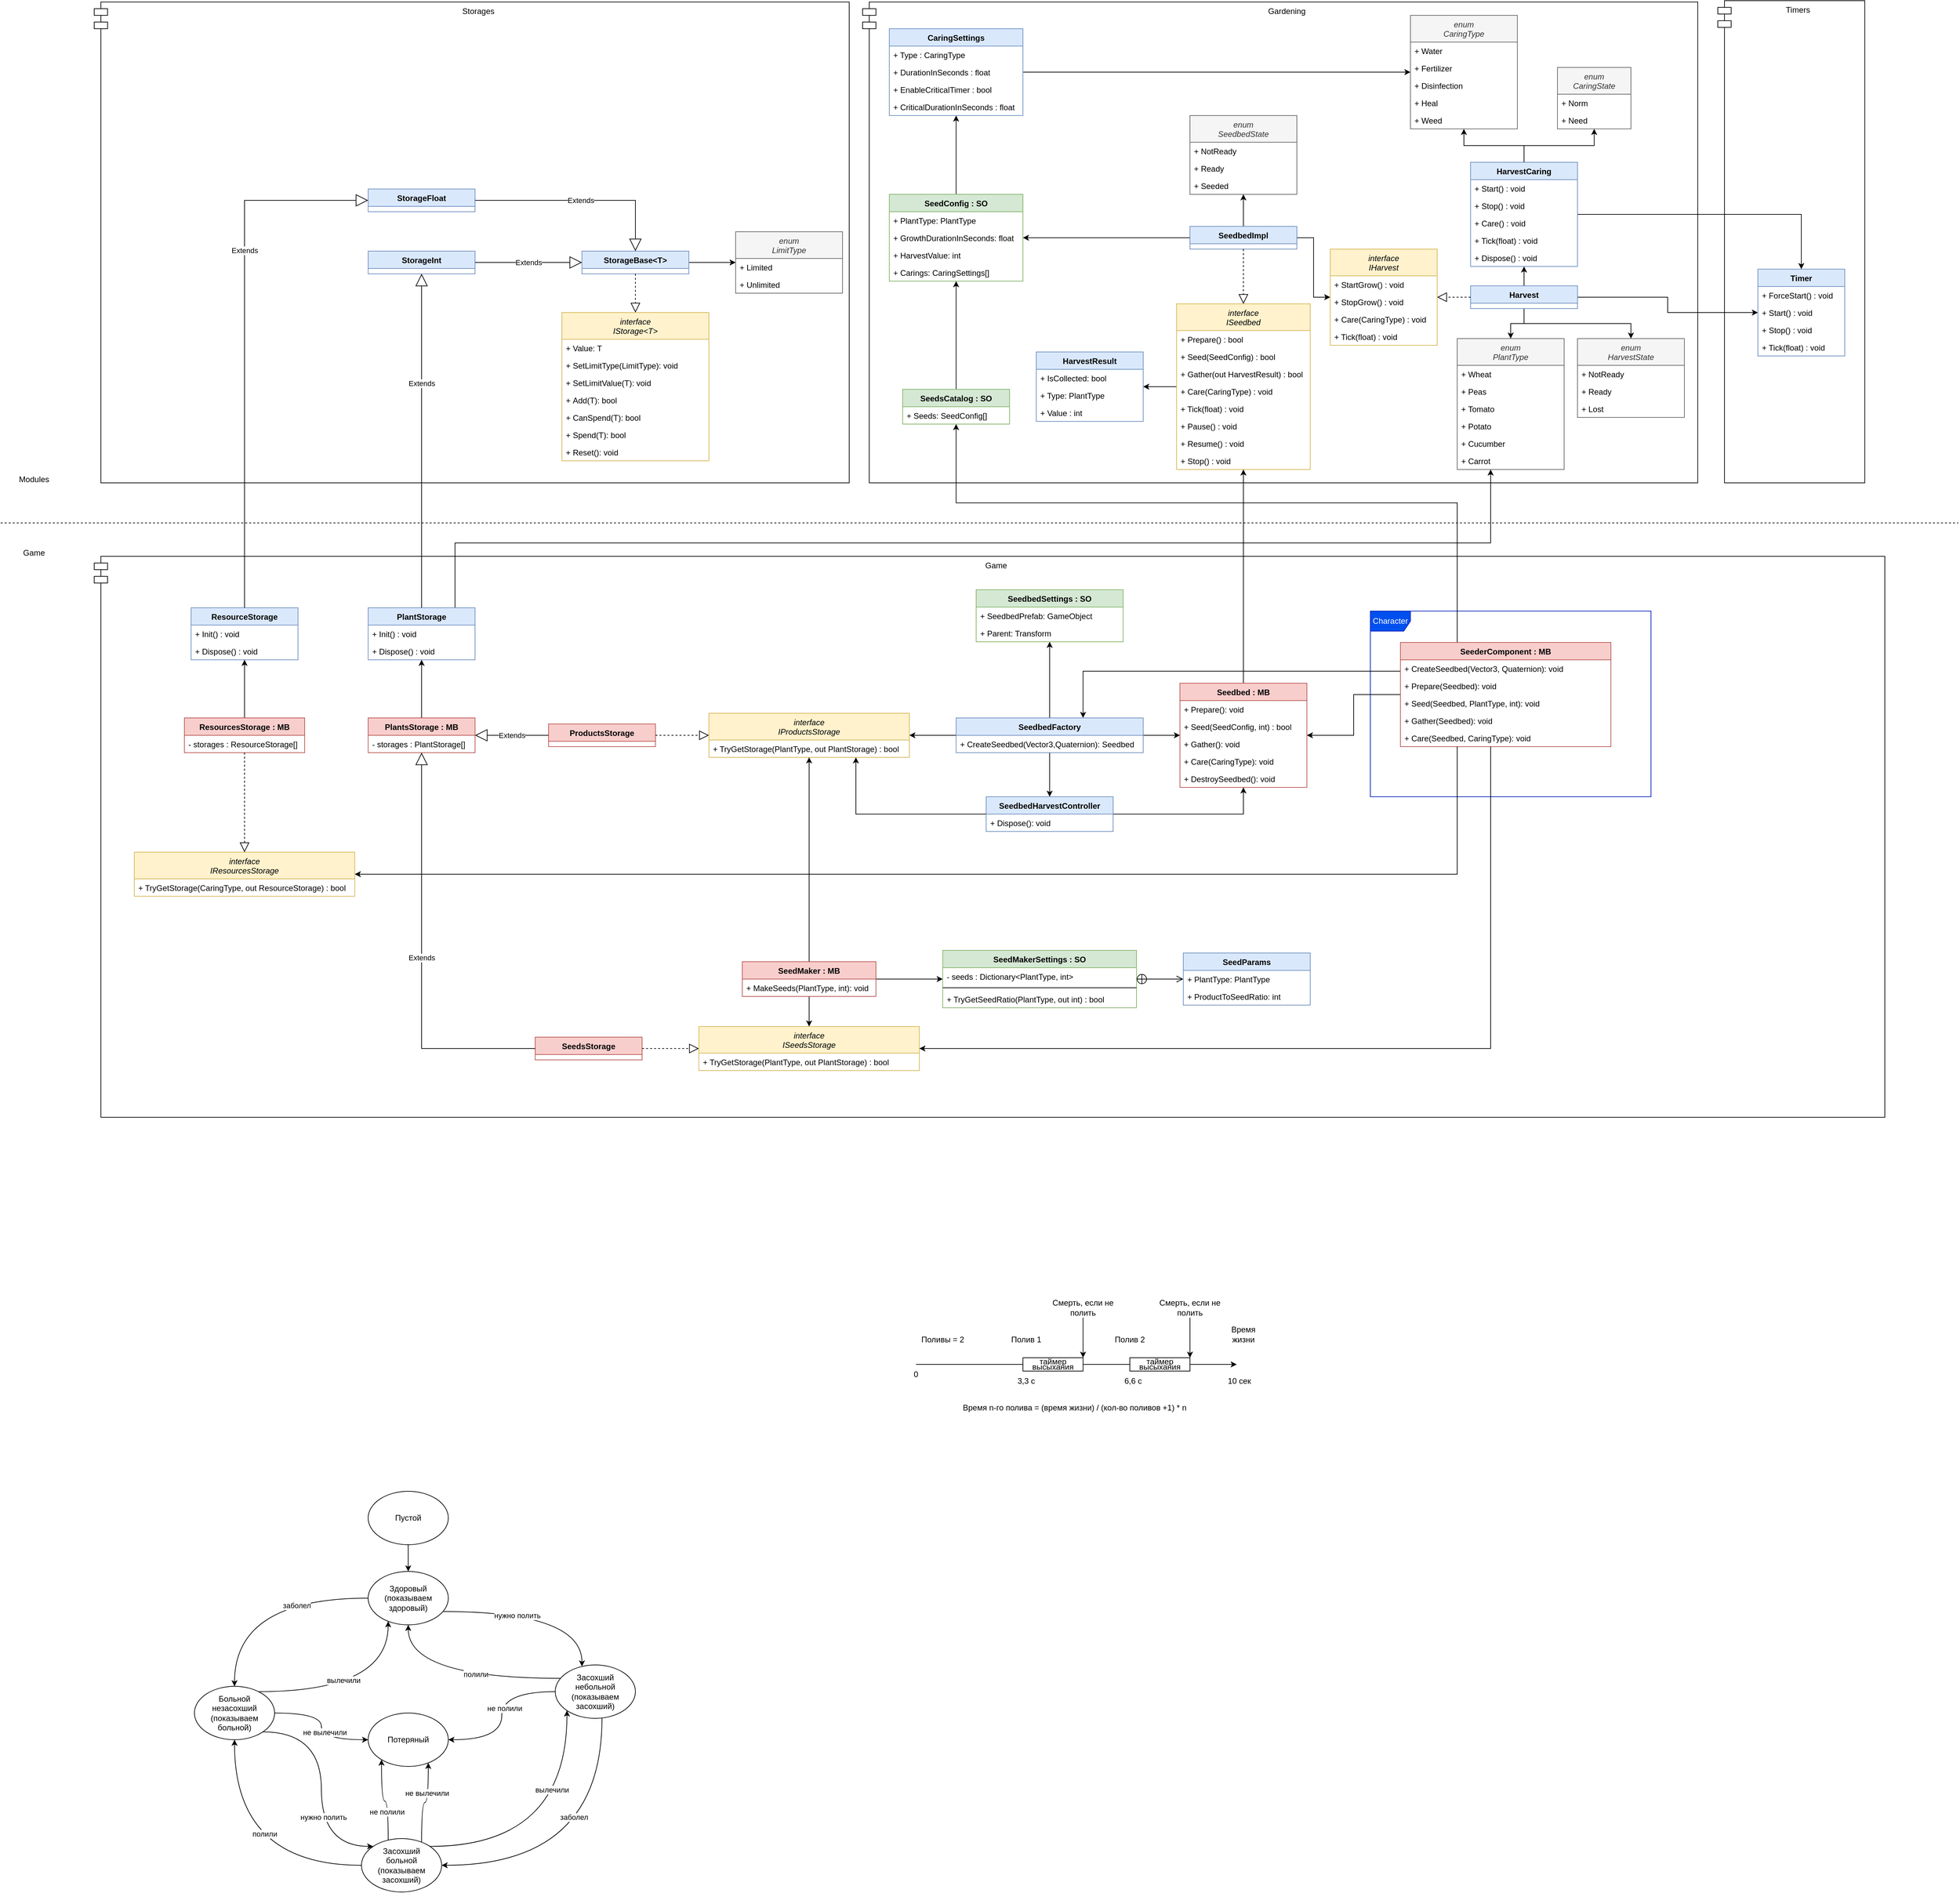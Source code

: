 <mxfile version="15.7.3" type="device" pages="2"><diagram id="C5RBs43oDa-KdzZeNtuy" name="Gardening"><mxGraphModel dx="2331" dy="442" grid="1" gridSize="10" guides="1" tooltips="1" connect="1" arrows="1" fold="1" page="1" pageScale="1" pageWidth="827" pageHeight="1169" math="0" shadow="0"><root><mxCell id="WIyWlLk6GJQsqaUBKTNV-0"/><mxCell id="WIyWlLk6GJQsqaUBKTNV-1" parent="WIyWlLk6GJQsqaUBKTNV-0"/><mxCell id="x1Nlkqiug-07ES-f3ZcW-5" value="Game" style="shape=module;align=left;spacingLeft=20;align=center;verticalAlign=top;" parent="WIyWlLk6GJQsqaUBKTNV-1" vertex="1"><mxGeometry x="-1270" y="1150" width="2680" height="840" as="geometry"/></mxCell><mxCell id="x1Nlkqiug-07ES-f3ZcW-4" value="Gardening" style="shape=module;align=left;spacingLeft=20;align=center;verticalAlign=top;" parent="WIyWlLk6GJQsqaUBKTNV-1" vertex="1"><mxGeometry x="-120" y="320" width="1250" height="720" as="geometry"/></mxCell><mxCell id="x1Nlkqiug-07ES-f3ZcW-32" style="edgeStyle=orthogonalEdgeStyle;rounded=0;orthogonalLoop=1;jettySize=auto;html=1;" parent="WIyWlLk6GJQsqaUBKTNV-1" source="x1Nlkqiug-07ES-f3ZcW-6" target="x1Nlkqiug-07ES-f3ZcW-25" edge="1"><mxGeometry relative="1" as="geometry"/></mxCell><mxCell id="x1Nlkqiug-07ES-f3ZcW-35" style="edgeStyle=orthogonalEdgeStyle;rounded=0;orthogonalLoop=1;jettySize=auto;html=1;" parent="WIyWlLk6GJQsqaUBKTNV-1" source="x1Nlkqiug-07ES-f3ZcW-6" target="x1Nlkqiug-07ES-f3ZcW-33" edge="1"><mxGeometry relative="1" as="geometry"/></mxCell><mxCell id="x1Nlkqiug-07ES-f3ZcW-66" style="edgeStyle=orthogonalEdgeStyle;rounded=0;orthogonalLoop=1;jettySize=auto;html=1;" parent="WIyWlLk6GJQsqaUBKTNV-1" source="x1Nlkqiug-07ES-f3ZcW-6" target="x1Nlkqiug-07ES-f3ZcW-62" edge="1"><mxGeometry relative="1" as="geometry"/></mxCell><mxCell id="x1Nlkqiug-07ES-f3ZcW-6" value="SeedbedImpl" style="swimlane;fontStyle=1;align=center;verticalAlign=top;childLayout=stackLayout;horizontal=1;startSize=26;horizontalStack=0;resizeParent=1;resizeParentMax=0;resizeLast=0;collapsible=1;marginBottom=0;fillColor=#dae8fc;strokeColor=#6c8ebf;" parent="WIyWlLk6GJQsqaUBKTNV-1" vertex="1"><mxGeometry x="370" y="656" width="160" height="34" as="geometry"/></mxCell><mxCell id="x1Nlkqiug-07ES-f3ZcW-10" value="Storages" style="shape=module;align=left;spacingLeft=20;align=center;verticalAlign=top;" parent="WIyWlLk6GJQsqaUBKTNV-1" vertex="1"><mxGeometry x="-1270" y="320" width="1130" height="720" as="geometry"/></mxCell><mxCell id="x1Nlkqiug-07ES-f3ZcW-11" value="Timers" style="shape=module;align=left;spacingLeft=20;align=center;verticalAlign=top;" parent="WIyWlLk6GJQsqaUBKTNV-1" vertex="1"><mxGeometry x="1160" y="318" width="220" height="722" as="geometry"/></mxCell><mxCell id="x1Nlkqiug-07ES-f3ZcW-12" value="" style="endArrow=none;dashed=1;html=1;rounded=0;" parent="WIyWlLk6GJQsqaUBKTNV-1" edge="1"><mxGeometry width="50" height="50" relative="1" as="geometry"><mxPoint x="-1410" y="1100" as="sourcePoint"/><mxPoint x="1520" y="1100" as="targetPoint"/></mxGeometry></mxCell><mxCell id="x1Nlkqiug-07ES-f3ZcW-13" value="Modules" style="text;html=1;strokeColor=none;fillColor=none;align=center;verticalAlign=middle;whiteSpace=wrap;rounded=0;" parent="WIyWlLk6GJQsqaUBKTNV-1" vertex="1"><mxGeometry x="-1390" y="1020" width="60" height="30" as="geometry"/></mxCell><mxCell id="x1Nlkqiug-07ES-f3ZcW-14" value="Game" style="text;html=1;strokeColor=none;fillColor=none;align=center;verticalAlign=middle;whiteSpace=wrap;rounded=0;" parent="WIyWlLk6GJQsqaUBKTNV-1" vertex="1"><mxGeometry x="-1390" y="1130" width="60" height="30" as="geometry"/></mxCell><mxCell id="x1Nlkqiug-07ES-f3ZcW-82" style="edgeStyle=orthogonalEdgeStyle;rounded=0;orthogonalLoop=1;jettySize=auto;html=1;" parent="WIyWlLk6GJQsqaUBKTNV-1" source="x1Nlkqiug-07ES-f3ZcW-19" target="x1Nlkqiug-07ES-f3ZcW-56" edge="1"><mxGeometry relative="1" as="geometry"/></mxCell><mxCell id="x1Nlkqiug-07ES-f3ZcW-19" value="interface&#10;ISeedbed" style="swimlane;fontStyle=2;align=center;verticalAlign=top;childLayout=stackLayout;horizontal=1;startSize=40;horizontalStack=0;resizeParent=1;resizeParentMax=0;resizeLast=0;collapsible=1;marginBottom=0;fillColor=#fff2cc;strokeColor=#d6b656;" parent="WIyWlLk6GJQsqaUBKTNV-1" vertex="1"><mxGeometry x="350" y="772" width="200" height="248" as="geometry"/></mxCell><mxCell id="x1Nlkqiug-07ES-f3ZcW-22" value="+ Prepare() : bool" style="text;strokeColor=none;fillColor=none;align=left;verticalAlign=top;spacingLeft=4;spacingRight=4;overflow=hidden;rotatable=0;points=[[0,0.5],[1,0.5]];portConstraint=eastwest;" parent="x1Nlkqiug-07ES-f3ZcW-19" vertex="1"><mxGeometry y="40" width="200" height="26" as="geometry"/></mxCell><mxCell id="x1Nlkqiug-07ES-f3ZcW-210" value="+ Seed(SeedConfig) : bool" style="text;strokeColor=none;fillColor=none;align=left;verticalAlign=top;spacingLeft=4;spacingRight=4;overflow=hidden;rotatable=0;points=[[0,0.5],[1,0.5]];portConstraint=eastwest;" parent="x1Nlkqiug-07ES-f3ZcW-19" vertex="1"><mxGeometry y="66" width="200" height="26" as="geometry"/></mxCell><mxCell id="x1Nlkqiug-07ES-f3ZcW-211" value="+ Gather(out HarvestResult) : bool" style="text;strokeColor=none;fillColor=none;align=left;verticalAlign=top;spacingLeft=4;spacingRight=4;overflow=hidden;rotatable=0;points=[[0,0.5],[1,0.5]];portConstraint=eastwest;" parent="x1Nlkqiug-07ES-f3ZcW-19" vertex="1"><mxGeometry y="92" width="200" height="26" as="geometry"/></mxCell><mxCell id="x1Nlkqiug-07ES-f3ZcW-213" value="+ Care(CaringType) : void" style="text;strokeColor=none;fillColor=none;align=left;verticalAlign=top;spacingLeft=4;spacingRight=4;overflow=hidden;rotatable=0;points=[[0,0.5],[1,0.5]];portConstraint=eastwest;" parent="x1Nlkqiug-07ES-f3ZcW-19" vertex="1"><mxGeometry y="118" width="200" height="26" as="geometry"/></mxCell><mxCell id="x1Nlkqiug-07ES-f3ZcW-214" value="+ Tick(float) : void" style="text;strokeColor=none;fillColor=none;align=left;verticalAlign=top;spacingLeft=4;spacingRight=4;overflow=hidden;rotatable=0;points=[[0,0.5],[1,0.5]];portConstraint=eastwest;" parent="x1Nlkqiug-07ES-f3ZcW-19" vertex="1"><mxGeometry y="144" width="200" height="26" as="geometry"/></mxCell><mxCell id="x1Nlkqiug-07ES-f3ZcW-215" value="+ Pause() : void" style="text;strokeColor=none;fillColor=none;align=left;verticalAlign=top;spacingLeft=4;spacingRight=4;overflow=hidden;rotatable=0;points=[[0,0.5],[1,0.5]];portConstraint=eastwest;" parent="x1Nlkqiug-07ES-f3ZcW-19" vertex="1"><mxGeometry y="170" width="200" height="26" as="geometry"/></mxCell><mxCell id="x1Nlkqiug-07ES-f3ZcW-216" value="+ Resume() : void" style="text;strokeColor=none;fillColor=none;align=left;verticalAlign=top;spacingLeft=4;spacingRight=4;overflow=hidden;rotatable=0;points=[[0,0.5],[1,0.5]];portConstraint=eastwest;" parent="x1Nlkqiug-07ES-f3ZcW-19" vertex="1"><mxGeometry y="196" width="200" height="26" as="geometry"/></mxCell><mxCell id="x1Nlkqiug-07ES-f3ZcW-217" value="+ Stop() : void" style="text;strokeColor=none;fillColor=none;align=left;verticalAlign=top;spacingLeft=4;spacingRight=4;overflow=hidden;rotatable=0;points=[[0,0.5],[1,0.5]];portConstraint=eastwest;" parent="x1Nlkqiug-07ES-f3ZcW-19" vertex="1"><mxGeometry y="222" width="200" height="26" as="geometry"/></mxCell><mxCell id="x1Nlkqiug-07ES-f3ZcW-24" value="" style="endArrow=block;dashed=1;endFill=0;endSize=12;html=1;rounded=0;" parent="WIyWlLk6GJQsqaUBKTNV-1" source="x1Nlkqiug-07ES-f3ZcW-6" target="x1Nlkqiug-07ES-f3ZcW-19" edge="1"><mxGeometry width="160" relative="1" as="geometry"><mxPoint x="430" y="760" as="sourcePoint"/><mxPoint x="590" y="760" as="targetPoint"/></mxGeometry></mxCell><mxCell id="x1Nlkqiug-07ES-f3ZcW-25" value="interface&#10;IHarvest" style="swimlane;fontStyle=2;align=center;verticalAlign=top;childLayout=stackLayout;horizontal=1;startSize=40;horizontalStack=0;resizeParent=1;resizeParentMax=0;resizeLast=0;collapsible=1;marginBottom=0;fillColor=#fff2cc;strokeColor=#d6b656;" parent="WIyWlLk6GJQsqaUBKTNV-1" vertex="1"><mxGeometry x="580" y="690" width="160" height="144" as="geometry"/></mxCell><mxCell id="x1Nlkqiug-07ES-f3ZcW-26" value="+ StartGrow() : void" style="text;strokeColor=none;fillColor=none;align=left;verticalAlign=top;spacingLeft=4;spacingRight=4;overflow=hidden;rotatable=0;points=[[0,0.5],[1,0.5]];portConstraint=eastwest;" parent="x1Nlkqiug-07ES-f3ZcW-25" vertex="1"><mxGeometry y="40" width="160" height="26" as="geometry"/></mxCell><mxCell id="x1Nlkqiug-07ES-f3ZcW-207" value="+ StopGrow() : void" style="text;strokeColor=none;fillColor=none;align=left;verticalAlign=top;spacingLeft=4;spacingRight=4;overflow=hidden;rotatable=0;points=[[0,0.5],[1,0.5]];portConstraint=eastwest;" parent="x1Nlkqiug-07ES-f3ZcW-25" vertex="1"><mxGeometry y="66" width="160" height="26" as="geometry"/></mxCell><mxCell id="x1Nlkqiug-07ES-f3ZcW-208" value="+ Care(CaringType) : void" style="text;strokeColor=none;fillColor=none;align=left;verticalAlign=top;spacingLeft=4;spacingRight=4;overflow=hidden;rotatable=0;points=[[0,0.5],[1,0.5]];portConstraint=eastwest;" parent="x1Nlkqiug-07ES-f3ZcW-25" vertex="1"><mxGeometry y="92" width="160" height="26" as="geometry"/></mxCell><mxCell id="x1Nlkqiug-07ES-f3ZcW-209" value="+ Tick(float) : void" style="text;strokeColor=none;fillColor=none;align=left;verticalAlign=top;spacingLeft=4;spacingRight=4;overflow=hidden;rotatable=0;points=[[0,0.5],[1,0.5]];portConstraint=eastwest;" parent="x1Nlkqiug-07ES-f3ZcW-25" vertex="1"><mxGeometry y="118" width="160" height="26" as="geometry"/></mxCell><mxCell id="x1Nlkqiug-07ES-f3ZcW-38" style="edgeStyle=orthogonalEdgeStyle;rounded=0;orthogonalLoop=1;jettySize=auto;html=1;" parent="WIyWlLk6GJQsqaUBKTNV-1" source="x1Nlkqiug-07ES-f3ZcW-27" target="x1Nlkqiug-07ES-f3ZcW-36" edge="1"><mxGeometry relative="1" as="geometry"/></mxCell><mxCell id="x1Nlkqiug-07ES-f3ZcW-43" style="edgeStyle=orthogonalEdgeStyle;rounded=0;orthogonalLoop=1;jettySize=auto;html=1;" parent="WIyWlLk6GJQsqaUBKTNV-1" source="x1Nlkqiug-07ES-f3ZcW-27" target="x1Nlkqiug-07ES-f3ZcW-39" edge="1"><mxGeometry relative="1" as="geometry"/></mxCell><mxCell id="x1Nlkqiug-07ES-f3ZcW-52" style="edgeStyle=orthogonalEdgeStyle;rounded=0;orthogonalLoop=1;jettySize=auto;html=1;" parent="WIyWlLk6GJQsqaUBKTNV-1" source="x1Nlkqiug-07ES-f3ZcW-27" target="x1Nlkqiug-07ES-f3ZcW-44" edge="1"><mxGeometry relative="1" as="geometry"/></mxCell><mxCell id="x1Nlkqiug-07ES-f3ZcW-55" style="edgeStyle=orthogonalEdgeStyle;rounded=0;orthogonalLoop=1;jettySize=auto;html=1;" parent="WIyWlLk6GJQsqaUBKTNV-1" source="x1Nlkqiug-07ES-f3ZcW-27" target="x1Nlkqiug-07ES-f3ZcW-53" edge="1"><mxGeometry relative="1" as="geometry"/></mxCell><mxCell id="x1Nlkqiug-07ES-f3ZcW-27" value="Harvest" style="swimlane;fontStyle=1;align=center;verticalAlign=top;childLayout=stackLayout;horizontal=1;startSize=26;horizontalStack=0;resizeParent=1;resizeParentMax=0;resizeLast=0;collapsible=1;marginBottom=0;fillColor=#dae8fc;strokeColor=#6c8ebf;" parent="WIyWlLk6GJQsqaUBKTNV-1" vertex="1"><mxGeometry x="790" y="745" width="160" height="34" as="geometry"/></mxCell><mxCell id="x1Nlkqiug-07ES-f3ZcW-31" value="" style="endArrow=block;dashed=1;endFill=0;endSize=12;html=1;rounded=0;" parent="WIyWlLk6GJQsqaUBKTNV-1" source="x1Nlkqiug-07ES-f3ZcW-27" target="x1Nlkqiug-07ES-f3ZcW-25" edge="1"><mxGeometry width="160" relative="1" as="geometry"><mxPoint x="460" y="736" as="sourcePoint"/><mxPoint x="460" y="790" as="targetPoint"/></mxGeometry></mxCell><mxCell id="x1Nlkqiug-07ES-f3ZcW-33" value="enum&#10;SeedbedState" style="swimlane;fontStyle=2;align=center;verticalAlign=top;childLayout=stackLayout;horizontal=1;startSize=40;horizontalStack=0;resizeParent=1;resizeParentMax=0;resizeLast=0;collapsible=1;marginBottom=0;fillColor=#f5f5f5;strokeColor=#666666;fontColor=#333333;" parent="WIyWlLk6GJQsqaUBKTNV-1" vertex="1"><mxGeometry x="370" y="490" width="160" height="118" as="geometry"/></mxCell><mxCell id="x1Nlkqiug-07ES-f3ZcW-34" value="+ NotReady" style="text;strokeColor=none;fillColor=none;align=left;verticalAlign=top;spacingLeft=4;spacingRight=4;overflow=hidden;rotatable=0;points=[[0,0.5],[1,0.5]];portConstraint=eastwest;" parent="x1Nlkqiug-07ES-f3ZcW-33" vertex="1"><mxGeometry y="40" width="160" height="26" as="geometry"/></mxCell><mxCell id="x1Nlkqiug-07ES-f3ZcW-205" value="+ Ready" style="text;strokeColor=none;fillColor=none;align=left;verticalAlign=top;spacingLeft=4;spacingRight=4;overflow=hidden;rotatable=0;points=[[0,0.5],[1,0.5]];portConstraint=eastwest;" parent="x1Nlkqiug-07ES-f3ZcW-33" vertex="1"><mxGeometry y="66" width="160" height="26" as="geometry"/></mxCell><mxCell id="x1Nlkqiug-07ES-f3ZcW-206" value="+ Seeded" style="text;strokeColor=none;fillColor=none;align=left;verticalAlign=top;spacingLeft=4;spacingRight=4;overflow=hidden;rotatable=0;points=[[0,0.5],[1,0.5]];portConstraint=eastwest;" parent="x1Nlkqiug-07ES-f3ZcW-33" vertex="1"><mxGeometry y="92" width="160" height="26" as="geometry"/></mxCell><mxCell id="x1Nlkqiug-07ES-f3ZcW-36" value="enum&#10;HarvestState" style="swimlane;fontStyle=2;align=center;verticalAlign=top;childLayout=stackLayout;horizontal=1;startSize=40;horizontalStack=0;resizeParent=1;resizeParentMax=0;resizeLast=0;collapsible=1;marginBottom=0;fillColor=#f5f5f5;strokeColor=#666666;fontColor=#333333;" parent="WIyWlLk6GJQsqaUBKTNV-1" vertex="1"><mxGeometry x="950" y="824" width="160" height="118" as="geometry"/></mxCell><mxCell id="x1Nlkqiug-07ES-f3ZcW-37" value="+ NotReady" style="text;strokeColor=none;fillColor=none;align=left;verticalAlign=top;spacingLeft=4;spacingRight=4;overflow=hidden;rotatable=0;points=[[0,0.5],[1,0.5]];portConstraint=eastwest;" parent="x1Nlkqiug-07ES-f3ZcW-36" vertex="1"><mxGeometry y="40" width="160" height="26" as="geometry"/></mxCell><mxCell id="x1Nlkqiug-07ES-f3ZcW-198" value="+ Ready" style="text;strokeColor=none;fillColor=none;align=left;verticalAlign=top;spacingLeft=4;spacingRight=4;overflow=hidden;rotatable=0;points=[[0,0.5],[1,0.5]];portConstraint=eastwest;" parent="x1Nlkqiug-07ES-f3ZcW-36" vertex="1"><mxGeometry y="66" width="160" height="26" as="geometry"/></mxCell><mxCell id="x1Nlkqiug-07ES-f3ZcW-199" value="+ Lost" style="text;strokeColor=none;fillColor=none;align=left;verticalAlign=top;spacingLeft=4;spacingRight=4;overflow=hidden;rotatable=0;points=[[0,0.5],[1,0.5]];portConstraint=eastwest;" parent="x1Nlkqiug-07ES-f3ZcW-36" vertex="1"><mxGeometry y="92" width="160" height="26" as="geometry"/></mxCell><mxCell id="x1Nlkqiug-07ES-f3ZcW-39" value="Timer" style="swimlane;fontStyle=1;align=center;verticalAlign=top;childLayout=stackLayout;horizontal=1;startSize=26;horizontalStack=0;resizeParent=1;resizeParentMax=0;resizeLast=0;collapsible=1;marginBottom=0;fillColor=#dae8fc;strokeColor=#6c8ebf;" parent="WIyWlLk6GJQsqaUBKTNV-1" vertex="1"><mxGeometry x="1220" y="720" width="130" height="130" as="geometry"/></mxCell><mxCell id="x1Nlkqiug-07ES-f3ZcW-42" value="+ ForceStart() : void" style="text;strokeColor=none;fillColor=none;align=left;verticalAlign=top;spacingLeft=4;spacingRight=4;overflow=hidden;rotatable=0;points=[[0,0.5],[1,0.5]];portConstraint=eastwest;" parent="x1Nlkqiug-07ES-f3ZcW-39" vertex="1"><mxGeometry y="26" width="130" height="26" as="geometry"/></mxCell><mxCell id="x1Nlkqiug-07ES-f3ZcW-190" value="+ Start() : void" style="text;strokeColor=none;fillColor=none;align=left;verticalAlign=top;spacingLeft=4;spacingRight=4;overflow=hidden;rotatable=0;points=[[0,0.5],[1,0.5]];portConstraint=eastwest;" parent="x1Nlkqiug-07ES-f3ZcW-39" vertex="1"><mxGeometry y="52" width="130" height="26" as="geometry"/></mxCell><mxCell id="x1Nlkqiug-07ES-f3ZcW-191" value="+ Stop() : void" style="text;strokeColor=none;fillColor=none;align=left;verticalAlign=top;spacingLeft=4;spacingRight=4;overflow=hidden;rotatable=0;points=[[0,0.5],[1,0.5]];portConstraint=eastwest;" parent="x1Nlkqiug-07ES-f3ZcW-39" vertex="1"><mxGeometry y="78" width="130" height="26" as="geometry"/></mxCell><mxCell id="x1Nlkqiug-07ES-f3ZcW-192" value="+ Tick(float) : void" style="text;strokeColor=none;fillColor=none;align=left;verticalAlign=top;spacingLeft=4;spacingRight=4;overflow=hidden;rotatable=0;points=[[0,0.5],[1,0.5]];portConstraint=eastwest;" parent="x1Nlkqiug-07ES-f3ZcW-39" vertex="1"><mxGeometry y="104" width="130" height="26" as="geometry"/></mxCell><mxCell id="x1Nlkqiug-07ES-f3ZcW-48" style="edgeStyle=orthogonalEdgeStyle;rounded=0;orthogonalLoop=1;jettySize=auto;html=1;" parent="WIyWlLk6GJQsqaUBKTNV-1" source="x1Nlkqiug-07ES-f3ZcW-44" target="x1Nlkqiug-07ES-f3ZcW-39" edge="1"><mxGeometry relative="1" as="geometry"/></mxCell><mxCell id="x1Nlkqiug-07ES-f3ZcW-51" style="edgeStyle=orthogonalEdgeStyle;rounded=0;orthogonalLoop=1;jettySize=auto;html=1;" parent="WIyWlLk6GJQsqaUBKTNV-1" source="x1Nlkqiug-07ES-f3ZcW-44" target="x1Nlkqiug-07ES-f3ZcW-49" edge="1"><mxGeometry relative="1" as="geometry"/></mxCell><mxCell id="x1Nlkqiug-07ES-f3ZcW-81" style="edgeStyle=orthogonalEdgeStyle;rounded=0;orthogonalLoop=1;jettySize=auto;html=1;" parent="WIyWlLk6GJQsqaUBKTNV-1" source="x1Nlkqiug-07ES-f3ZcW-44" target="x1Nlkqiug-07ES-f3ZcW-79" edge="1"><mxGeometry relative="1" as="geometry"/></mxCell><mxCell id="x1Nlkqiug-07ES-f3ZcW-44" value="HarvestCaring" style="swimlane;fontStyle=1;align=center;verticalAlign=top;childLayout=stackLayout;horizontal=1;startSize=26;horizontalStack=0;resizeParent=1;resizeParentMax=0;resizeLast=0;collapsible=1;marginBottom=0;fillColor=#dae8fc;strokeColor=#6c8ebf;" parent="WIyWlLk6GJQsqaUBKTNV-1" vertex="1"><mxGeometry x="790" y="560" width="160" height="156" as="geometry"><mxRectangle x="790" y="560" width="110" height="26" as="alternateBounds"/></mxGeometry></mxCell><mxCell id="x1Nlkqiug-07ES-f3ZcW-218" value="+ Start() : void" style="text;strokeColor=none;fillColor=none;align=left;verticalAlign=top;spacingLeft=4;spacingRight=4;overflow=hidden;rotatable=0;points=[[0,0.5],[1,0.5]];portConstraint=eastwest;" parent="x1Nlkqiug-07ES-f3ZcW-44" vertex="1"><mxGeometry y="26" width="160" height="26" as="geometry"/></mxCell><mxCell id="x1Nlkqiug-07ES-f3ZcW-219" value="+ Stop() : void" style="text;strokeColor=none;fillColor=none;align=left;verticalAlign=top;spacingLeft=4;spacingRight=4;overflow=hidden;rotatable=0;points=[[0,0.5],[1,0.5]];portConstraint=eastwest;" parent="x1Nlkqiug-07ES-f3ZcW-44" vertex="1"><mxGeometry y="52" width="160" height="26" as="geometry"/></mxCell><mxCell id="x1Nlkqiug-07ES-f3ZcW-220" value="+ Care() : void" style="text;strokeColor=none;fillColor=none;align=left;verticalAlign=top;spacingLeft=4;spacingRight=4;overflow=hidden;rotatable=0;points=[[0,0.5],[1,0.5]];portConstraint=eastwest;" parent="x1Nlkqiug-07ES-f3ZcW-44" vertex="1"><mxGeometry y="78" width="160" height="26" as="geometry"/></mxCell><mxCell id="x1Nlkqiug-07ES-f3ZcW-221" value="+ Tick(float) : void" style="text;strokeColor=none;fillColor=none;align=left;verticalAlign=top;spacingLeft=4;spacingRight=4;overflow=hidden;rotatable=0;points=[[0,0.5],[1,0.5]];portConstraint=eastwest;" parent="x1Nlkqiug-07ES-f3ZcW-44" vertex="1"><mxGeometry y="104" width="160" height="26" as="geometry"/></mxCell><mxCell id="x1Nlkqiug-07ES-f3ZcW-222" value="+ Dispose() : void" style="text;strokeColor=none;fillColor=none;align=left;verticalAlign=top;spacingLeft=4;spacingRight=4;overflow=hidden;rotatable=0;points=[[0,0.5],[1,0.5]];portConstraint=eastwest;" parent="x1Nlkqiug-07ES-f3ZcW-44" vertex="1"><mxGeometry y="130" width="160" height="26" as="geometry"/></mxCell><mxCell id="x1Nlkqiug-07ES-f3ZcW-49" value="enum&#10;CaringType" style="swimlane;fontStyle=2;align=center;verticalAlign=top;childLayout=stackLayout;horizontal=1;startSize=40;horizontalStack=0;resizeParent=1;resizeParentMax=0;resizeLast=0;collapsible=1;marginBottom=0;fillColor=#f5f5f5;strokeColor=#666666;fontColor=#333333;" parent="WIyWlLk6GJQsqaUBKTNV-1" vertex="1"><mxGeometry x="700" y="340" width="160" height="170" as="geometry"/></mxCell><mxCell id="x1Nlkqiug-07ES-f3ZcW-50" value="+ Water" style="text;strokeColor=none;fillColor=none;align=left;verticalAlign=top;spacingLeft=4;spacingRight=4;overflow=hidden;rotatable=0;points=[[0,0.5],[1,0.5]];portConstraint=eastwest;" parent="x1Nlkqiug-07ES-f3ZcW-49" vertex="1"><mxGeometry y="40" width="160" height="26" as="geometry"/></mxCell><mxCell id="x1Nlkqiug-07ES-f3ZcW-194" value="+ Fertilizer" style="text;strokeColor=none;fillColor=none;align=left;verticalAlign=top;spacingLeft=4;spacingRight=4;overflow=hidden;rotatable=0;points=[[0,0.5],[1,0.5]];portConstraint=eastwest;" parent="x1Nlkqiug-07ES-f3ZcW-49" vertex="1"><mxGeometry y="66" width="160" height="26" as="geometry"/></mxCell><mxCell id="x1Nlkqiug-07ES-f3ZcW-195" value="+ Disinfection" style="text;strokeColor=none;fillColor=none;align=left;verticalAlign=top;spacingLeft=4;spacingRight=4;overflow=hidden;rotatable=0;points=[[0,0.5],[1,0.5]];portConstraint=eastwest;" parent="x1Nlkqiug-07ES-f3ZcW-49" vertex="1"><mxGeometry y="92" width="160" height="26" as="geometry"/></mxCell><mxCell id="x1Nlkqiug-07ES-f3ZcW-196" value="+ Heal" style="text;strokeColor=none;fillColor=none;align=left;verticalAlign=top;spacingLeft=4;spacingRight=4;overflow=hidden;rotatable=0;points=[[0,0.5],[1,0.5]];portConstraint=eastwest;" parent="x1Nlkqiug-07ES-f3ZcW-49" vertex="1"><mxGeometry y="118" width="160" height="26" as="geometry"/></mxCell><mxCell id="x1Nlkqiug-07ES-f3ZcW-197" value="+ Weed" style="text;strokeColor=none;fillColor=none;align=left;verticalAlign=top;spacingLeft=4;spacingRight=4;overflow=hidden;rotatable=0;points=[[0,0.5],[1,0.5]];portConstraint=eastwest;" parent="x1Nlkqiug-07ES-f3ZcW-49" vertex="1"><mxGeometry y="144" width="160" height="26" as="geometry"/></mxCell><mxCell id="x1Nlkqiug-07ES-f3ZcW-53" value="enum&#10;PlantType" style="swimlane;fontStyle=2;align=center;verticalAlign=top;childLayout=stackLayout;horizontal=1;startSize=40;horizontalStack=0;resizeParent=1;resizeParentMax=0;resizeLast=0;collapsible=1;marginBottom=0;fillColor=#f5f5f5;strokeColor=#666666;fontColor=#333333;" parent="WIyWlLk6GJQsqaUBKTNV-1" vertex="1"><mxGeometry x="770" y="824" width="160" height="196" as="geometry"/></mxCell><mxCell id="x1Nlkqiug-07ES-f3ZcW-54" value="+ Wheat" style="text;strokeColor=none;fillColor=none;align=left;verticalAlign=top;spacingLeft=4;spacingRight=4;overflow=hidden;rotatable=0;points=[[0,0.5],[1,0.5]];portConstraint=eastwest;" parent="x1Nlkqiug-07ES-f3ZcW-53" vertex="1"><mxGeometry y="40" width="160" height="26" as="geometry"/></mxCell><mxCell id="x1Nlkqiug-07ES-f3ZcW-200" value="+ Peas" style="text;strokeColor=none;fillColor=none;align=left;verticalAlign=top;spacingLeft=4;spacingRight=4;overflow=hidden;rotatable=0;points=[[0,0.5],[1,0.5]];portConstraint=eastwest;" parent="x1Nlkqiug-07ES-f3ZcW-53" vertex="1"><mxGeometry y="66" width="160" height="26" as="geometry"/></mxCell><mxCell id="x1Nlkqiug-07ES-f3ZcW-201" value="+ Tomato" style="text;strokeColor=none;fillColor=none;align=left;verticalAlign=top;spacingLeft=4;spacingRight=4;overflow=hidden;rotatable=0;points=[[0,0.5],[1,0.5]];portConstraint=eastwest;" parent="x1Nlkqiug-07ES-f3ZcW-53" vertex="1"><mxGeometry y="92" width="160" height="26" as="geometry"/></mxCell><mxCell id="x1Nlkqiug-07ES-f3ZcW-202" value="+ Potato" style="text;strokeColor=none;fillColor=none;align=left;verticalAlign=top;spacingLeft=4;spacingRight=4;overflow=hidden;rotatable=0;points=[[0,0.5],[1,0.5]];portConstraint=eastwest;" parent="x1Nlkqiug-07ES-f3ZcW-53" vertex="1"><mxGeometry y="118" width="160" height="26" as="geometry"/></mxCell><mxCell id="x1Nlkqiug-07ES-f3ZcW-203" value="+ Cucumber" style="text;strokeColor=none;fillColor=none;align=left;verticalAlign=top;spacingLeft=4;spacingRight=4;overflow=hidden;rotatable=0;points=[[0,0.5],[1,0.5]];portConstraint=eastwest;" parent="x1Nlkqiug-07ES-f3ZcW-53" vertex="1"><mxGeometry y="144" width="160" height="26" as="geometry"/></mxCell><mxCell id="x1Nlkqiug-07ES-f3ZcW-204" value="+ Carrot" style="text;strokeColor=none;fillColor=none;align=left;verticalAlign=top;spacingLeft=4;spacingRight=4;overflow=hidden;rotatable=0;points=[[0,0.5],[1,0.5]];portConstraint=eastwest;" parent="x1Nlkqiug-07ES-f3ZcW-53" vertex="1"><mxGeometry y="170" width="160" height="26" as="geometry"/></mxCell><mxCell id="x1Nlkqiug-07ES-f3ZcW-56" value="HarvestResult" style="swimlane;fontStyle=1;align=center;verticalAlign=top;childLayout=stackLayout;horizontal=1;startSize=26;horizontalStack=0;resizeParent=1;resizeParentMax=0;resizeLast=0;collapsible=1;marginBottom=0;fillColor=#dae8fc;strokeColor=#6c8ebf;" parent="WIyWlLk6GJQsqaUBKTNV-1" vertex="1"><mxGeometry x="140" y="844" width="160" height="104" as="geometry"/></mxCell><mxCell id="x1Nlkqiug-07ES-f3ZcW-57" value="+ IsCollected: bool" style="text;strokeColor=none;fillColor=none;align=left;verticalAlign=top;spacingLeft=4;spacingRight=4;overflow=hidden;rotatable=0;points=[[0,0.5],[1,0.5]];portConstraint=eastwest;" parent="x1Nlkqiug-07ES-f3ZcW-56" vertex="1"><mxGeometry y="26" width="160" height="26" as="geometry"/></mxCell><mxCell id="x1Nlkqiug-07ES-f3ZcW-223" value="+ Type: PlantType" style="text;strokeColor=none;fillColor=none;align=left;verticalAlign=top;spacingLeft=4;spacingRight=4;overflow=hidden;rotatable=0;points=[[0,0.5],[1,0.5]];portConstraint=eastwest;" parent="x1Nlkqiug-07ES-f3ZcW-56" vertex="1"><mxGeometry y="52" width="160" height="26" as="geometry"/></mxCell><mxCell id="x1Nlkqiug-07ES-f3ZcW-224" value="+ Value : int" style="text;strokeColor=none;fillColor=none;align=left;verticalAlign=top;spacingLeft=4;spacingRight=4;overflow=hidden;rotatable=0;points=[[0,0.5],[1,0.5]];portConstraint=eastwest;" parent="x1Nlkqiug-07ES-f3ZcW-56" vertex="1"><mxGeometry y="78" width="160" height="26" as="geometry"/></mxCell><mxCell id="x1Nlkqiug-07ES-f3ZcW-212" style="edgeStyle=orthogonalEdgeStyle;rounded=0;orthogonalLoop=1;jettySize=auto;html=1;" parent="WIyWlLk6GJQsqaUBKTNV-1" source="x1Nlkqiug-07ES-f3ZcW-62" target="x1Nlkqiug-07ES-f3ZcW-67" edge="1"><mxGeometry relative="1" as="geometry"/></mxCell><mxCell id="x1Nlkqiug-07ES-f3ZcW-62" value="SeedConfig : SO" style="swimlane;fontStyle=1;align=center;verticalAlign=top;childLayout=stackLayout;horizontal=1;startSize=26;horizontalStack=0;resizeParent=1;resizeParentMax=0;resizeLast=0;collapsible=1;marginBottom=0;fillColor=#d5e8d4;strokeColor=#82b366;" parent="WIyWlLk6GJQsqaUBKTNV-1" vertex="1"><mxGeometry x="-80" y="608" width="200" height="130" as="geometry"/></mxCell><mxCell id="x1Nlkqiug-07ES-f3ZcW-63" value="+ PlantType: PlantType" style="text;strokeColor=none;fillColor=none;align=left;verticalAlign=top;spacingLeft=4;spacingRight=4;overflow=hidden;rotatable=0;points=[[0,0.5],[1,0.5]];portConstraint=eastwest;" parent="x1Nlkqiug-07ES-f3ZcW-62" vertex="1"><mxGeometry y="26" width="200" height="26" as="geometry"/></mxCell><mxCell id="x1Nlkqiug-07ES-f3ZcW-229" value="+ GrowthDurationInSeconds: float" style="text;strokeColor=none;fillColor=none;align=left;verticalAlign=top;spacingLeft=4;spacingRight=4;overflow=hidden;rotatable=0;points=[[0,0.5],[1,0.5]];portConstraint=eastwest;" parent="x1Nlkqiug-07ES-f3ZcW-62" vertex="1"><mxGeometry y="52" width="200" height="26" as="geometry"/></mxCell><mxCell id="x1Nlkqiug-07ES-f3ZcW-230" value="+ HarvestValue: int" style="text;strokeColor=none;fillColor=none;align=left;verticalAlign=top;spacingLeft=4;spacingRight=4;overflow=hidden;rotatable=0;points=[[0,0.5],[1,0.5]];portConstraint=eastwest;" parent="x1Nlkqiug-07ES-f3ZcW-62" vertex="1"><mxGeometry y="78" width="200" height="26" as="geometry"/></mxCell><mxCell id="x1Nlkqiug-07ES-f3ZcW-231" value="+ Carings: CaringSettings[]" style="text;strokeColor=none;fillColor=none;align=left;verticalAlign=top;spacingLeft=4;spacingRight=4;overflow=hidden;rotatable=0;points=[[0,0.5],[1,0.5]];portConstraint=eastwest;" parent="x1Nlkqiug-07ES-f3ZcW-62" vertex="1"><mxGeometry y="104" width="200" height="26" as="geometry"/></mxCell><mxCell id="x1Nlkqiug-07ES-f3ZcW-73" style="edgeStyle=orthogonalEdgeStyle;rounded=0;orthogonalLoop=1;jettySize=auto;html=1;" parent="WIyWlLk6GJQsqaUBKTNV-1" source="x1Nlkqiug-07ES-f3ZcW-67" target="x1Nlkqiug-07ES-f3ZcW-49" edge="1"><mxGeometry relative="1" as="geometry"/></mxCell><mxCell id="x1Nlkqiug-07ES-f3ZcW-67" value="CaringSettings" style="swimlane;fontStyle=1;align=center;verticalAlign=top;childLayout=stackLayout;horizontal=1;startSize=26;horizontalStack=0;resizeParent=1;resizeParentMax=0;resizeLast=0;collapsible=1;marginBottom=0;fillColor=#dae8fc;strokeColor=#6c8ebf;" parent="WIyWlLk6GJQsqaUBKTNV-1" vertex="1"><mxGeometry x="-80" y="360" width="200" height="130" as="geometry"/></mxCell><mxCell id="x1Nlkqiug-07ES-f3ZcW-68" value="+ Type : CaringType" style="text;strokeColor=none;fillColor=none;align=left;verticalAlign=top;spacingLeft=4;spacingRight=4;overflow=hidden;rotatable=0;points=[[0,0.5],[1,0.5]];portConstraint=eastwest;" parent="x1Nlkqiug-07ES-f3ZcW-67" vertex="1"><mxGeometry y="26" width="200" height="26" as="geometry"/></mxCell><mxCell id="x1Nlkqiug-07ES-f3ZcW-225" value="+ DurationInSeconds : float" style="text;strokeColor=none;fillColor=none;align=left;verticalAlign=top;spacingLeft=4;spacingRight=4;overflow=hidden;rotatable=0;points=[[0,0.5],[1,0.5]];portConstraint=eastwest;" parent="x1Nlkqiug-07ES-f3ZcW-67" vertex="1"><mxGeometry y="52" width="200" height="26" as="geometry"/></mxCell><mxCell id="x1Nlkqiug-07ES-f3ZcW-226" value="+ EnableCriticalTimer : bool" style="text;strokeColor=none;fillColor=none;align=left;verticalAlign=top;spacingLeft=4;spacingRight=4;overflow=hidden;rotatable=0;points=[[0,0.5],[1,0.5]];portConstraint=eastwest;" parent="x1Nlkqiug-07ES-f3ZcW-67" vertex="1"><mxGeometry y="78" width="200" height="26" as="geometry"/></mxCell><mxCell id="x1Nlkqiug-07ES-f3ZcW-228" value="+ CriticalDurationInSeconds : float" style="text;strokeColor=none;fillColor=none;align=left;verticalAlign=top;spacingLeft=4;spacingRight=4;overflow=hidden;rotatable=0;points=[[0,0.5],[1,0.5]];portConstraint=eastwest;" parent="x1Nlkqiug-07ES-f3ZcW-67" vertex="1"><mxGeometry y="104" width="200" height="26" as="geometry"/></mxCell><mxCell id="x1Nlkqiug-07ES-f3ZcW-78" style="edgeStyle=orthogonalEdgeStyle;rounded=0;orthogonalLoop=1;jettySize=auto;html=1;" parent="WIyWlLk6GJQsqaUBKTNV-1" source="x1Nlkqiug-07ES-f3ZcW-74" target="x1Nlkqiug-07ES-f3ZcW-62" edge="1"><mxGeometry relative="1" as="geometry"/></mxCell><mxCell id="x1Nlkqiug-07ES-f3ZcW-74" value="SeedsCatalog : SO" style="swimlane;fontStyle=1;align=center;verticalAlign=top;childLayout=stackLayout;horizontal=1;startSize=26;horizontalStack=0;resizeParent=1;resizeParentMax=0;resizeLast=0;collapsible=1;marginBottom=0;fillColor=#d5e8d4;strokeColor=#82b366;" parent="WIyWlLk6GJQsqaUBKTNV-1" vertex="1"><mxGeometry x="-60" y="900" width="160" height="52" as="geometry"/></mxCell><mxCell id="x1Nlkqiug-07ES-f3ZcW-75" value="+ Seeds: SeedConfig[]" style="text;strokeColor=none;fillColor=none;align=left;verticalAlign=top;spacingLeft=4;spacingRight=4;overflow=hidden;rotatable=0;points=[[0,0.5],[1,0.5]];portConstraint=eastwest;" parent="x1Nlkqiug-07ES-f3ZcW-74" vertex="1"><mxGeometry y="26" width="160" height="26" as="geometry"/></mxCell><mxCell id="x1Nlkqiug-07ES-f3ZcW-79" value="enum&#10;CaringState" style="swimlane;fontStyle=2;align=center;verticalAlign=top;childLayout=stackLayout;horizontal=1;startSize=40;horizontalStack=0;resizeParent=1;resizeParentMax=0;resizeLast=0;collapsible=1;marginBottom=0;fillColor=#f5f5f5;strokeColor=#666666;fontColor=#333333;" parent="WIyWlLk6GJQsqaUBKTNV-1" vertex="1"><mxGeometry x="920" y="418" width="110" height="92" as="geometry"/></mxCell><mxCell id="x1Nlkqiug-07ES-f3ZcW-80" value="+ Norm" style="text;strokeColor=none;fillColor=none;align=left;verticalAlign=top;spacingLeft=4;spacingRight=4;overflow=hidden;rotatable=0;points=[[0,0.5],[1,0.5]];portConstraint=eastwest;" parent="x1Nlkqiug-07ES-f3ZcW-79" vertex="1"><mxGeometry y="40" width="110" height="26" as="geometry"/></mxCell><mxCell id="x1Nlkqiug-07ES-f3ZcW-193" value="+ Need" style="text;strokeColor=none;fillColor=none;align=left;verticalAlign=top;spacingLeft=4;spacingRight=4;overflow=hidden;rotatable=0;points=[[0,0.5],[1,0.5]];portConstraint=eastwest;" parent="x1Nlkqiug-07ES-f3ZcW-79" vertex="1"><mxGeometry y="66" width="110" height="26" as="geometry"/></mxCell><mxCell id="x1Nlkqiug-07ES-f3ZcW-83" value="interface&#10;IStorage&lt;T&gt;" style="swimlane;fontStyle=2;align=center;verticalAlign=top;childLayout=stackLayout;horizontal=1;startSize=40;horizontalStack=0;resizeParent=1;resizeParentMax=0;resizeLast=0;collapsible=1;marginBottom=0;fillColor=#fff2cc;strokeColor=#d6b656;" parent="WIyWlLk6GJQsqaUBKTNV-1" vertex="1"><mxGeometry x="-570" y="785" width="220" height="222" as="geometry"/></mxCell><mxCell id="x1Nlkqiug-07ES-f3ZcW-238" value="+ Value: T" style="text;strokeColor=none;fillColor=none;align=left;verticalAlign=top;spacingLeft=4;spacingRight=4;overflow=hidden;rotatable=0;points=[[0,0.5],[1,0.5]];portConstraint=eastwest;" parent="x1Nlkqiug-07ES-f3ZcW-83" vertex="1"><mxGeometry y="40" width="220" height="26" as="geometry"/></mxCell><mxCell id="x1Nlkqiug-07ES-f3ZcW-84" value="+ SetLimitType(LimitType): void" style="text;strokeColor=none;fillColor=none;align=left;verticalAlign=top;spacingLeft=4;spacingRight=4;overflow=hidden;rotatable=0;points=[[0,0.5],[1,0.5]];portConstraint=eastwest;" parent="x1Nlkqiug-07ES-f3ZcW-83" vertex="1"><mxGeometry y="66" width="220" height="26" as="geometry"/></mxCell><mxCell id="x1Nlkqiug-07ES-f3ZcW-233" value="+ SetLimitValue(T): void" style="text;strokeColor=none;fillColor=none;align=left;verticalAlign=top;spacingLeft=4;spacingRight=4;overflow=hidden;rotatable=0;points=[[0,0.5],[1,0.5]];portConstraint=eastwest;" parent="x1Nlkqiug-07ES-f3ZcW-83" vertex="1"><mxGeometry y="92" width="220" height="26" as="geometry"/></mxCell><mxCell id="x1Nlkqiug-07ES-f3ZcW-234" value="+ Add(T): bool" style="text;strokeColor=none;fillColor=none;align=left;verticalAlign=top;spacingLeft=4;spacingRight=4;overflow=hidden;rotatable=0;points=[[0,0.5],[1,0.5]];portConstraint=eastwest;" parent="x1Nlkqiug-07ES-f3ZcW-83" vertex="1"><mxGeometry y="118" width="220" height="26" as="geometry"/></mxCell><mxCell id="x1Nlkqiug-07ES-f3ZcW-235" value="+ CanSpend(T): bool" style="text;strokeColor=none;fillColor=none;align=left;verticalAlign=top;spacingLeft=4;spacingRight=4;overflow=hidden;rotatable=0;points=[[0,0.5],[1,0.5]];portConstraint=eastwest;" parent="x1Nlkqiug-07ES-f3ZcW-83" vertex="1"><mxGeometry y="144" width="220" height="26" as="geometry"/></mxCell><mxCell id="x1Nlkqiug-07ES-f3ZcW-236" value="+ Spend(T): bool" style="text;strokeColor=none;fillColor=none;align=left;verticalAlign=top;spacingLeft=4;spacingRight=4;overflow=hidden;rotatable=0;points=[[0,0.5],[1,0.5]];portConstraint=eastwest;" parent="x1Nlkqiug-07ES-f3ZcW-83" vertex="1"><mxGeometry y="170" width="220" height="26" as="geometry"/></mxCell><mxCell id="x1Nlkqiug-07ES-f3ZcW-237" value="+ Reset(): void" style="text;strokeColor=none;fillColor=none;align=left;verticalAlign=top;spacingLeft=4;spacingRight=4;overflow=hidden;rotatable=0;points=[[0,0.5],[1,0.5]];portConstraint=eastwest;" parent="x1Nlkqiug-07ES-f3ZcW-83" vertex="1"><mxGeometry y="196" width="220" height="26" as="geometry"/></mxCell><mxCell id="x1Nlkqiug-07ES-f3ZcW-92" style="edgeStyle=orthogonalEdgeStyle;rounded=0;orthogonalLoop=1;jettySize=auto;html=1;" parent="WIyWlLk6GJQsqaUBKTNV-1" source="x1Nlkqiug-07ES-f3ZcW-85" target="x1Nlkqiug-07ES-f3ZcW-90" edge="1"><mxGeometry relative="1" as="geometry"/></mxCell><mxCell id="x1Nlkqiug-07ES-f3ZcW-85" value="StorageBase&lt;T&gt;" style="swimlane;fontStyle=1;align=center;verticalAlign=top;childLayout=stackLayout;horizontal=1;startSize=26;horizontalStack=0;resizeParent=1;resizeParentMax=0;resizeLast=0;collapsible=1;marginBottom=0;fillColor=#dae8fc;strokeColor=#6c8ebf;" parent="WIyWlLk6GJQsqaUBKTNV-1" vertex="1"><mxGeometry x="-540" y="693" width="160" height="34" as="geometry"/></mxCell><mxCell id="x1Nlkqiug-07ES-f3ZcW-89" value="" style="endArrow=block;dashed=1;endFill=0;endSize=12;html=1;rounded=0;" parent="WIyWlLk6GJQsqaUBKTNV-1" source="x1Nlkqiug-07ES-f3ZcW-85" target="x1Nlkqiug-07ES-f3ZcW-83" edge="1"><mxGeometry width="160" relative="1" as="geometry"><mxPoint x="-290" y="682" as="sourcePoint"/><mxPoint x="-290" y="866" as="targetPoint"/></mxGeometry></mxCell><mxCell id="x1Nlkqiug-07ES-f3ZcW-90" value="enum&#10;LimitType" style="swimlane;fontStyle=2;align=center;verticalAlign=top;childLayout=stackLayout;horizontal=1;startSize=40;horizontalStack=0;resizeParent=1;resizeParentMax=0;resizeLast=0;collapsible=1;marginBottom=0;fillColor=#f5f5f5;strokeColor=#666666;fontColor=#333333;" parent="WIyWlLk6GJQsqaUBKTNV-1" vertex="1"><mxGeometry x="-310" y="664" width="160" height="92" as="geometry"/></mxCell><mxCell id="x1Nlkqiug-07ES-f3ZcW-91" value="+ Limited" style="text;strokeColor=none;fillColor=none;align=left;verticalAlign=top;spacingLeft=4;spacingRight=4;overflow=hidden;rotatable=0;points=[[0,0.5],[1,0.5]];portConstraint=eastwest;" parent="x1Nlkqiug-07ES-f3ZcW-90" vertex="1"><mxGeometry y="40" width="160" height="26" as="geometry"/></mxCell><mxCell id="x1Nlkqiug-07ES-f3ZcW-232" value="+ Unlimited" style="text;strokeColor=none;fillColor=none;align=left;verticalAlign=top;spacingLeft=4;spacingRight=4;overflow=hidden;rotatable=0;points=[[0,0.5],[1,0.5]];portConstraint=eastwest;" parent="x1Nlkqiug-07ES-f3ZcW-90" vertex="1"><mxGeometry y="66" width="160" height="26" as="geometry"/></mxCell><mxCell id="x1Nlkqiug-07ES-f3ZcW-94" value="StorageFloat" style="swimlane;fontStyle=1;align=center;verticalAlign=top;childLayout=stackLayout;horizontal=1;startSize=26;horizontalStack=0;resizeParent=1;resizeParentMax=0;resizeLast=0;collapsible=1;marginBottom=0;fillColor=#dae8fc;strokeColor=#6c8ebf;" parent="WIyWlLk6GJQsqaUBKTNV-1" vertex="1"><mxGeometry x="-860" y="600" width="160" height="34" as="geometry"/></mxCell><mxCell id="x1Nlkqiug-07ES-f3ZcW-98" value="Extends" style="endArrow=block;endSize=16;endFill=0;html=1;rounded=0;edgeStyle=orthogonalEdgeStyle;" parent="WIyWlLk6GJQsqaUBKTNV-1" source="x1Nlkqiug-07ES-f3ZcW-94" target="x1Nlkqiug-07ES-f3ZcW-85" edge="1"><mxGeometry width="160" relative="1" as="geometry"><mxPoint x="-640" y="580" as="sourcePoint"/><mxPoint x="-480" y="580" as="targetPoint"/></mxGeometry></mxCell><mxCell id="x1Nlkqiug-07ES-f3ZcW-99" value="StorageInt" style="swimlane;fontStyle=1;align=center;verticalAlign=top;childLayout=stackLayout;horizontal=1;startSize=26;horizontalStack=0;resizeParent=1;resizeParentMax=0;resizeLast=0;collapsible=1;marginBottom=0;fillColor=#dae8fc;strokeColor=#6c8ebf;" parent="WIyWlLk6GJQsqaUBKTNV-1" vertex="1"><mxGeometry x="-860" y="693" width="160" height="34" as="geometry"/></mxCell><mxCell id="x1Nlkqiug-07ES-f3ZcW-103" value="Extends" style="endArrow=block;endSize=16;endFill=0;html=1;rounded=0;edgeStyle=orthogonalEdgeStyle;" parent="WIyWlLk6GJQsqaUBKTNV-1" source="x1Nlkqiug-07ES-f3ZcW-99" target="x1Nlkqiug-07ES-f3ZcW-85" edge="1"><mxGeometry width="160" relative="1" as="geometry"><mxPoint x="-560" y="553" as="sourcePoint"/><mxPoint x="-450.0" y="674" as="targetPoint"/></mxGeometry></mxCell><mxCell id="x1Nlkqiug-07ES-f3ZcW-108" style="edgeStyle=orthogonalEdgeStyle;rounded=0;orthogonalLoop=1;jettySize=auto;html=1;" parent="WIyWlLk6GJQsqaUBKTNV-1" source="x1Nlkqiug-07ES-f3ZcW-104" target="x1Nlkqiug-07ES-f3ZcW-19" edge="1"><mxGeometry relative="1" as="geometry"/></mxCell><mxCell id="x1Nlkqiug-07ES-f3ZcW-104" value="Seedbed : MB" style="swimlane;fontStyle=1;align=center;verticalAlign=top;childLayout=stackLayout;horizontal=1;startSize=26;horizontalStack=0;resizeParent=1;resizeParentMax=0;resizeLast=0;collapsible=1;marginBottom=0;fillColor=#f8cecc;strokeColor=#b85450;" parent="WIyWlLk6GJQsqaUBKTNV-1" vertex="1"><mxGeometry x="355" y="1340" width="190" height="156" as="geometry"/></mxCell><mxCell id="x1Nlkqiug-07ES-f3ZcW-107" value="+ Prepare(): void" style="text;strokeColor=none;fillColor=none;align=left;verticalAlign=top;spacingLeft=4;spacingRight=4;overflow=hidden;rotatable=0;points=[[0,0.5],[1,0.5]];portConstraint=eastwest;" parent="x1Nlkqiug-07ES-f3ZcW-104" vertex="1"><mxGeometry y="26" width="190" height="26" as="geometry"/></mxCell><mxCell id="x1Nlkqiug-07ES-f3ZcW-183" value="+ Seed(SeedConfig, int) : bool" style="text;strokeColor=none;fillColor=none;align=left;verticalAlign=top;spacingLeft=4;spacingRight=4;overflow=hidden;rotatable=0;points=[[0,0.5],[1,0.5]];portConstraint=eastwest;" parent="x1Nlkqiug-07ES-f3ZcW-104" vertex="1"><mxGeometry y="52" width="190" height="26" as="geometry"/></mxCell><mxCell id="x1Nlkqiug-07ES-f3ZcW-184" value="+ Gather(): void" style="text;strokeColor=none;fillColor=none;align=left;verticalAlign=top;spacingLeft=4;spacingRight=4;overflow=hidden;rotatable=0;points=[[0,0.5],[1,0.5]];portConstraint=eastwest;" parent="x1Nlkqiug-07ES-f3ZcW-104" vertex="1"><mxGeometry y="78" width="190" height="26" as="geometry"/></mxCell><mxCell id="x1Nlkqiug-07ES-f3ZcW-185" value="+ Care(CaringType): void" style="text;strokeColor=none;fillColor=none;align=left;verticalAlign=top;spacingLeft=4;spacingRight=4;overflow=hidden;rotatable=0;points=[[0,0.5],[1,0.5]];portConstraint=eastwest;" parent="x1Nlkqiug-07ES-f3ZcW-104" vertex="1"><mxGeometry y="104" width="190" height="26" as="geometry"/></mxCell><mxCell id="x1Nlkqiug-07ES-f3ZcW-186" value="+ DestroySeedbed(): void" style="text;strokeColor=none;fillColor=none;align=left;verticalAlign=top;spacingLeft=4;spacingRight=4;overflow=hidden;rotatable=0;points=[[0,0.5],[1,0.5]];portConstraint=eastwest;" parent="x1Nlkqiug-07ES-f3ZcW-104" vertex="1"><mxGeometry y="130" width="190" height="26" as="geometry"/></mxCell><mxCell id="x1Nlkqiug-07ES-f3ZcW-117" style="edgeStyle=orthogonalEdgeStyle;rounded=0;orthogonalLoop=1;jettySize=auto;html=1;" parent="WIyWlLk6GJQsqaUBKTNV-1" source="x1Nlkqiug-07ES-f3ZcW-109" target="x1Nlkqiug-07ES-f3ZcW-113" edge="1"><mxGeometry relative="1" as="geometry"/></mxCell><mxCell id="x1Nlkqiug-07ES-f3ZcW-120" style="edgeStyle=orthogonalEdgeStyle;rounded=0;orthogonalLoop=1;jettySize=auto;html=1;" parent="WIyWlLk6GJQsqaUBKTNV-1" source="x1Nlkqiug-07ES-f3ZcW-109" target="x1Nlkqiug-07ES-f3ZcW-118" edge="1"><mxGeometry relative="1" as="geometry"/></mxCell><mxCell id="x1Nlkqiug-07ES-f3ZcW-121" style="edgeStyle=orthogonalEdgeStyle;rounded=0;orthogonalLoop=1;jettySize=auto;html=1;" parent="WIyWlLk6GJQsqaUBKTNV-1" source="x1Nlkqiug-07ES-f3ZcW-109" target="x1Nlkqiug-07ES-f3ZcW-104" edge="1"><mxGeometry relative="1" as="geometry"/></mxCell><mxCell id="x1Nlkqiug-07ES-f3ZcW-126" style="edgeStyle=orthogonalEdgeStyle;rounded=0;orthogonalLoop=1;jettySize=auto;html=1;" parent="WIyWlLk6GJQsqaUBKTNV-1" source="x1Nlkqiug-07ES-f3ZcW-109" target="x1Nlkqiug-07ES-f3ZcW-122" edge="1"><mxGeometry relative="1" as="geometry"/></mxCell><mxCell id="x1Nlkqiug-07ES-f3ZcW-109" value="SeedbedFactory" style="swimlane;fontStyle=1;align=center;verticalAlign=top;childLayout=stackLayout;horizontal=1;startSize=26;horizontalStack=0;resizeParent=1;resizeParentMax=0;resizeLast=0;collapsible=1;marginBottom=0;fillColor=#dae8fc;strokeColor=#6c8ebf;" parent="WIyWlLk6GJQsqaUBKTNV-1" vertex="1"><mxGeometry x="20" y="1392" width="280" height="52" as="geometry"/></mxCell><mxCell id="x1Nlkqiug-07ES-f3ZcW-112" value="+ CreateSeedbed(Vector3,Quaternion): Seedbed" style="text;strokeColor=none;fillColor=none;align=left;verticalAlign=top;spacingLeft=4;spacingRight=4;overflow=hidden;rotatable=0;points=[[0,0.5],[1,0.5]];portConstraint=eastwest;" parent="x1Nlkqiug-07ES-f3ZcW-109" vertex="1"><mxGeometry y="26" width="280" height="26" as="geometry"/></mxCell><mxCell id="x1Nlkqiug-07ES-f3ZcW-113" value="SeedbedSettings : SO" style="swimlane;fontStyle=1;align=center;verticalAlign=top;childLayout=stackLayout;horizontal=1;startSize=26;horizontalStack=0;resizeParent=1;resizeParentMax=0;resizeLast=0;collapsible=1;marginBottom=0;fillColor=#d5e8d4;strokeColor=#82b366;" parent="WIyWlLk6GJQsqaUBKTNV-1" vertex="1"><mxGeometry x="50" y="1200" width="220" height="78" as="geometry"/></mxCell><mxCell id="x1Nlkqiug-07ES-f3ZcW-114" value="+ SeedbedPrefab: GameObject" style="text;strokeColor=none;fillColor=none;align=left;verticalAlign=top;spacingLeft=4;spacingRight=4;overflow=hidden;rotatable=0;points=[[0,0.5],[1,0.5]];portConstraint=eastwest;" parent="x1Nlkqiug-07ES-f3ZcW-113" vertex="1"><mxGeometry y="26" width="220" height="26" as="geometry"/></mxCell><mxCell id="x1Nlkqiug-07ES-f3ZcW-189" value="+ Parent: Transform" style="text;strokeColor=none;fillColor=none;align=left;verticalAlign=top;spacingLeft=4;spacingRight=4;overflow=hidden;rotatable=0;points=[[0,0.5],[1,0.5]];portConstraint=eastwest;" parent="x1Nlkqiug-07ES-f3ZcW-113" vertex="1"><mxGeometry y="52" width="220" height="26" as="geometry"/></mxCell><mxCell id="x1Nlkqiug-07ES-f3ZcW-118" value="interface&#10;IProductsStorage" style="swimlane;fontStyle=2;align=center;verticalAlign=top;childLayout=stackLayout;horizontal=1;startSize=40;horizontalStack=0;resizeParent=1;resizeParentMax=0;resizeLast=0;collapsible=1;marginBottom=0;fillColor=#fff2cc;strokeColor=#d6b656;" parent="WIyWlLk6GJQsqaUBKTNV-1" vertex="1"><mxGeometry x="-350" y="1385" width="300" height="66" as="geometry"/></mxCell><mxCell id="x1Nlkqiug-07ES-f3ZcW-119" value="+ TryGetStorage(PlantType, out PlantStorage) : bool" style="text;strokeColor=none;fillColor=none;align=left;verticalAlign=top;spacingLeft=4;spacingRight=4;overflow=hidden;rotatable=0;points=[[0,0.5],[1,0.5]];portConstraint=eastwest;" parent="x1Nlkqiug-07ES-f3ZcW-118" vertex="1"><mxGeometry y="40" width="300" height="26" as="geometry"/></mxCell><mxCell id="x1Nlkqiug-07ES-f3ZcW-127" style="edgeStyle=orthogonalEdgeStyle;rounded=0;orthogonalLoop=1;jettySize=auto;html=1;" parent="WIyWlLk6GJQsqaUBKTNV-1" source="x1Nlkqiug-07ES-f3ZcW-122" target="x1Nlkqiug-07ES-f3ZcW-118" edge="1"><mxGeometry relative="1" as="geometry"><Array as="points"><mxPoint x="-130" y="1536"/></Array></mxGeometry></mxCell><mxCell id="x1Nlkqiug-07ES-f3ZcW-128" style="edgeStyle=orthogonalEdgeStyle;rounded=0;orthogonalLoop=1;jettySize=auto;html=1;" parent="WIyWlLk6GJQsqaUBKTNV-1" source="x1Nlkqiug-07ES-f3ZcW-122" target="x1Nlkqiug-07ES-f3ZcW-104" edge="1"><mxGeometry relative="1" as="geometry"/></mxCell><mxCell id="x1Nlkqiug-07ES-f3ZcW-122" value="SeedbedHarvestController" style="swimlane;fontStyle=1;align=center;verticalAlign=top;childLayout=stackLayout;horizontal=1;startSize=26;horizontalStack=0;resizeParent=1;resizeParentMax=0;resizeLast=0;collapsible=1;marginBottom=0;fillColor=#dae8fc;strokeColor=#6c8ebf;" parent="WIyWlLk6GJQsqaUBKTNV-1" vertex="1"><mxGeometry x="65" y="1510" width="190" height="52" as="geometry"/></mxCell><mxCell id="x1Nlkqiug-07ES-f3ZcW-125" value="+ Dispose(): void" style="text;strokeColor=none;fillColor=none;align=left;verticalAlign=top;spacingLeft=4;spacingRight=4;overflow=hidden;rotatable=0;points=[[0,0.5],[1,0.5]];portConstraint=eastwest;" parent="x1Nlkqiug-07ES-f3ZcW-122" vertex="1"><mxGeometry y="26" width="190" height="26" as="geometry"/></mxCell><mxCell id="x1Nlkqiug-07ES-f3ZcW-141" style="edgeStyle=orthogonalEdgeStyle;rounded=0;orthogonalLoop=1;jettySize=auto;html=1;" parent="WIyWlLk6GJQsqaUBKTNV-1" source="x1Nlkqiug-07ES-f3ZcW-129" target="x1Nlkqiug-07ES-f3ZcW-135" edge="1"><mxGeometry relative="1" as="geometry"/></mxCell><mxCell id="x1Nlkqiug-07ES-f3ZcW-129" value="PlantsStorage : MB" style="swimlane;fontStyle=1;align=center;verticalAlign=top;childLayout=stackLayout;horizontal=1;startSize=26;horizontalStack=0;resizeParent=1;resizeParentMax=0;resizeLast=0;collapsible=1;marginBottom=0;fillColor=#f8cecc;strokeColor=#b85450;" parent="WIyWlLk6GJQsqaUBKTNV-1" vertex="1"><mxGeometry x="-860" y="1392" width="160" height="52" as="geometry"/></mxCell><mxCell id="x1Nlkqiug-07ES-f3ZcW-130" value="- storages : PlantStorage[]" style="text;strokeColor=none;fillColor=none;align=left;verticalAlign=top;spacingLeft=4;spacingRight=4;overflow=hidden;rotatable=0;points=[[0,0.5],[1,0.5]];portConstraint=eastwest;" parent="x1Nlkqiug-07ES-f3ZcW-129" vertex="1"><mxGeometry y="26" width="160" height="26" as="geometry"/></mxCell><mxCell id="x1Nlkqiug-07ES-f3ZcW-133" value="interface&#10;ISeedsStorage" style="swimlane;fontStyle=2;align=center;verticalAlign=top;childLayout=stackLayout;horizontal=1;startSize=40;horizontalStack=0;resizeParent=1;resizeParentMax=0;resizeLast=0;collapsible=1;marginBottom=0;fillColor=#fff2cc;strokeColor=#d6b656;" parent="WIyWlLk6GJQsqaUBKTNV-1" vertex="1"><mxGeometry x="-365" y="1854" width="330" height="66" as="geometry"/></mxCell><mxCell id="x1Nlkqiug-07ES-f3ZcW-134" value="+ TryGetStorage(PlantType, out PlantStorage) : bool" style="text;strokeColor=none;fillColor=none;align=left;verticalAlign=top;spacingLeft=4;spacingRight=4;overflow=hidden;rotatable=0;points=[[0,0.5],[1,0.5]];portConstraint=eastwest;" parent="x1Nlkqiug-07ES-f3ZcW-133" vertex="1"><mxGeometry y="40" width="330" height="26" as="geometry"/></mxCell><mxCell id="x1Nlkqiug-07ES-f3ZcW-140" style="edgeStyle=orthogonalEdgeStyle;rounded=0;orthogonalLoop=1;jettySize=auto;html=1;" parent="WIyWlLk6GJQsqaUBKTNV-1" source="x1Nlkqiug-07ES-f3ZcW-135" target="x1Nlkqiug-07ES-f3ZcW-53" edge="1"><mxGeometry relative="1" as="geometry"><Array as="points"><mxPoint x="-730" y="1130"/><mxPoint x="820" y="1130"/></Array></mxGeometry></mxCell><mxCell id="x1Nlkqiug-07ES-f3ZcW-135" value="PlantStorage" style="swimlane;fontStyle=1;align=center;verticalAlign=top;childLayout=stackLayout;horizontal=1;startSize=26;horizontalStack=0;resizeParent=1;resizeParentMax=0;resizeLast=0;collapsible=1;marginBottom=0;fillColor=#dae8fc;strokeColor=#6c8ebf;" parent="WIyWlLk6GJQsqaUBKTNV-1" vertex="1"><mxGeometry x="-860" y="1227" width="160" height="78" as="geometry"/></mxCell><mxCell id="x1Nlkqiug-07ES-f3ZcW-138" value="+ Init() : void" style="text;strokeColor=none;fillColor=none;align=left;verticalAlign=top;spacingLeft=4;spacingRight=4;overflow=hidden;rotatable=0;points=[[0,0.5],[1,0.5]];portConstraint=eastwest;" parent="x1Nlkqiug-07ES-f3ZcW-135" vertex="1"><mxGeometry y="26" width="160" height="26" as="geometry"/></mxCell><mxCell id="x1Nlkqiug-07ES-f3ZcW-246" value="+ Dispose() : void" style="text;strokeColor=none;fillColor=none;align=left;verticalAlign=top;spacingLeft=4;spacingRight=4;overflow=hidden;rotatable=0;points=[[0,0.5],[1,0.5]];portConstraint=eastwest;" parent="x1Nlkqiug-07ES-f3ZcW-135" vertex="1"><mxGeometry y="52" width="160" height="26" as="geometry"/></mxCell><mxCell id="x1Nlkqiug-07ES-f3ZcW-139" value="Extends" style="endArrow=block;endSize=16;endFill=0;html=1;rounded=0;edgeStyle=orthogonalEdgeStyle;" parent="WIyWlLk6GJQsqaUBKTNV-1" source="x1Nlkqiug-07ES-f3ZcW-135" target="x1Nlkqiug-07ES-f3ZcW-99" edge="1"><mxGeometry x="0.346" width="160" relative="1" as="geometry"><mxPoint x="-690" y="827" as="sourcePoint"/><mxPoint x="-540" y="827" as="targetPoint"/><mxPoint as="offset"/></mxGeometry></mxCell><mxCell id="x1Nlkqiug-07ES-f3ZcW-142" value="ProductsStorage" style="swimlane;fontStyle=1;align=center;verticalAlign=top;childLayout=stackLayout;horizontal=1;startSize=26;horizontalStack=0;resizeParent=1;resizeParentMax=0;resizeLast=0;collapsible=1;marginBottom=0;fillColor=#f8cecc;strokeColor=#b85450;" parent="WIyWlLk6GJQsqaUBKTNV-1" vertex="1"><mxGeometry x="-590" y="1401" width="160" height="34" as="geometry"/></mxCell><mxCell id="x1Nlkqiug-07ES-f3ZcW-146" value="" style="endArrow=block;dashed=1;endFill=0;endSize=12;html=1;rounded=0;" parent="WIyWlLk6GJQsqaUBKTNV-1" source="x1Nlkqiug-07ES-f3ZcW-142" target="x1Nlkqiug-07ES-f3ZcW-118" edge="1"><mxGeometry width="160" relative="1" as="geometry"><mxPoint x="-360" y="1470" as="sourcePoint"/><mxPoint x="-200" y="1470" as="targetPoint"/></mxGeometry></mxCell><mxCell id="x1Nlkqiug-07ES-f3ZcW-147" value="Extends" style="endArrow=block;endSize=16;endFill=0;html=1;rounded=0;edgeStyle=orthogonalEdgeStyle;" parent="WIyWlLk6GJQsqaUBKTNV-1" source="x1Nlkqiug-07ES-f3ZcW-142" target="x1Nlkqiug-07ES-f3ZcW-129" edge="1"><mxGeometry width="160" relative="1" as="geometry"><mxPoint x="-770" y="1230.0" as="sourcePoint"/><mxPoint x="-770" y="870.0" as="targetPoint"/></mxGeometry></mxCell><mxCell id="x1Nlkqiug-07ES-f3ZcW-148" value="SeedsStorage" style="swimlane;fontStyle=1;align=center;verticalAlign=top;childLayout=stackLayout;horizontal=1;startSize=26;horizontalStack=0;resizeParent=1;resizeParentMax=0;resizeLast=0;collapsible=1;marginBottom=0;fillColor=#f8cecc;strokeColor=#b85450;" parent="WIyWlLk6GJQsqaUBKTNV-1" vertex="1"><mxGeometry x="-610" y="1870" width="160" height="34" as="geometry"/></mxCell><mxCell id="x1Nlkqiug-07ES-f3ZcW-152" value="" style="endArrow=block;dashed=1;endFill=0;endSize=12;html=1;rounded=0;" parent="WIyWlLk6GJQsqaUBKTNV-1" source="x1Nlkqiug-07ES-f3ZcW-148" target="x1Nlkqiug-07ES-f3ZcW-133" edge="1"><mxGeometry width="160" relative="1" as="geometry"><mxPoint x="-390" y="1532.0" as="sourcePoint"/><mxPoint x="-230" y="1532.0" as="targetPoint"/></mxGeometry></mxCell><mxCell id="x1Nlkqiug-07ES-f3ZcW-153" value="Extends" style="endArrow=block;endSize=16;endFill=0;html=1;rounded=0;edgeStyle=orthogonalEdgeStyle;" parent="WIyWlLk6GJQsqaUBKTNV-1" source="x1Nlkqiug-07ES-f3ZcW-148" target="x1Nlkqiug-07ES-f3ZcW-129" edge="1"><mxGeometry width="160" relative="1" as="geometry"><mxPoint x="-550" y="1399.0" as="sourcePoint"/><mxPoint x="-690" y="1399.0" as="targetPoint"/></mxGeometry></mxCell><mxCell id="x1Nlkqiug-07ES-f3ZcW-162" style="edgeStyle=orthogonalEdgeStyle;rounded=0;orthogonalLoop=1;jettySize=auto;html=1;" parent="WIyWlLk6GJQsqaUBKTNV-1" source="x1Nlkqiug-07ES-f3ZcW-154" target="x1Nlkqiug-07ES-f3ZcW-158" edge="1"><mxGeometry relative="1" as="geometry"/></mxCell><mxCell id="x1Nlkqiug-07ES-f3ZcW-168" style="edgeStyle=orthogonalEdgeStyle;rounded=0;orthogonalLoop=1;jettySize=auto;html=1;" parent="WIyWlLk6GJQsqaUBKTNV-1" source="x1Nlkqiug-07ES-f3ZcW-154" target="x1Nlkqiug-07ES-f3ZcW-133" edge="1"><mxGeometry relative="1" as="geometry"/></mxCell><mxCell id="x1Nlkqiug-07ES-f3ZcW-169" style="edgeStyle=orthogonalEdgeStyle;rounded=0;orthogonalLoop=1;jettySize=auto;html=1;" parent="WIyWlLk6GJQsqaUBKTNV-1" source="x1Nlkqiug-07ES-f3ZcW-154" target="x1Nlkqiug-07ES-f3ZcW-118" edge="1"><mxGeometry relative="1" as="geometry"/></mxCell><mxCell id="x1Nlkqiug-07ES-f3ZcW-154" value="SeedMaker : MB" style="swimlane;fontStyle=1;align=center;verticalAlign=top;childLayout=stackLayout;horizontal=1;startSize=26;horizontalStack=0;resizeParent=1;resizeParentMax=0;resizeLast=0;collapsible=1;marginBottom=0;fillColor=#f8cecc;strokeColor=#b85450;" parent="WIyWlLk6GJQsqaUBKTNV-1" vertex="1"><mxGeometry x="-300" y="1757" width="200" height="52" as="geometry"/></mxCell><mxCell id="x1Nlkqiug-07ES-f3ZcW-157" value="+ MakeSeeds(PlantType, int): void" style="text;strokeColor=none;fillColor=none;align=left;verticalAlign=top;spacingLeft=4;spacingRight=4;overflow=hidden;rotatable=0;points=[[0,0.5],[1,0.5]];portConstraint=eastwest;" parent="x1Nlkqiug-07ES-f3ZcW-154" vertex="1"><mxGeometry y="26" width="200" height="26" as="geometry"/></mxCell><mxCell id="x1Nlkqiug-07ES-f3ZcW-158" value="SeedMakerSettings : SO" style="swimlane;fontStyle=1;align=center;verticalAlign=top;childLayout=stackLayout;horizontal=1;startSize=26;horizontalStack=0;resizeParent=1;resizeParentMax=0;resizeLast=0;collapsible=1;marginBottom=0;fillColor=#d5e8d4;strokeColor=#82b366;" parent="WIyWlLk6GJQsqaUBKTNV-1" vertex="1"><mxGeometry y="1740" width="290" height="86" as="geometry"/></mxCell><mxCell id="x1Nlkqiug-07ES-f3ZcW-159" value="- seeds : Dictionary&lt;PlantType, int&gt;" style="text;strokeColor=none;fillColor=none;align=left;verticalAlign=top;spacingLeft=4;spacingRight=4;overflow=hidden;rotatable=0;points=[[0,0.5],[1,0.5]];portConstraint=eastwest;" parent="x1Nlkqiug-07ES-f3ZcW-158" vertex="1"><mxGeometry y="26" width="290" height="26" as="geometry"/></mxCell><mxCell id="x1Nlkqiug-07ES-f3ZcW-160" value="" style="line;strokeWidth=1;fillColor=none;align=left;verticalAlign=middle;spacingTop=-1;spacingLeft=3;spacingRight=3;rotatable=0;labelPosition=right;points=[];portConstraint=eastwest;" parent="x1Nlkqiug-07ES-f3ZcW-158" vertex="1"><mxGeometry y="52" width="290" height="8" as="geometry"/></mxCell><mxCell id="x1Nlkqiug-07ES-f3ZcW-161" value="+ TryGetSeedRatio(PlantType, out int) : bool" style="text;strokeColor=none;fillColor=none;align=left;verticalAlign=top;spacingLeft=4;spacingRight=4;overflow=hidden;rotatable=0;points=[[0,0.5],[1,0.5]];portConstraint=eastwest;" parent="x1Nlkqiug-07ES-f3ZcW-158" vertex="1"><mxGeometry y="60" width="290" height="26" as="geometry"/></mxCell><mxCell id="x1Nlkqiug-07ES-f3ZcW-163" value="SeedParams" style="swimlane;fontStyle=1;align=center;verticalAlign=top;childLayout=stackLayout;horizontal=1;startSize=26;horizontalStack=0;resizeParent=1;resizeParentMax=0;resizeLast=0;collapsible=1;marginBottom=0;fillColor=#dae8fc;strokeColor=#6c8ebf;" parent="WIyWlLk6GJQsqaUBKTNV-1" vertex="1"><mxGeometry x="360" y="1744" width="190" height="78" as="geometry"/></mxCell><mxCell id="x1Nlkqiug-07ES-f3ZcW-164" value="+ PlantType: PlantType" style="text;strokeColor=none;fillColor=none;align=left;verticalAlign=top;spacingLeft=4;spacingRight=4;overflow=hidden;rotatable=0;points=[[0,0.5],[1,0.5]];portConstraint=eastwest;" parent="x1Nlkqiug-07ES-f3ZcW-163" vertex="1"><mxGeometry y="26" width="190" height="26" as="geometry"/></mxCell><mxCell id="x1Nlkqiug-07ES-f3ZcW-187" value="+ ProductToSeedRatio: int" style="text;strokeColor=none;fillColor=none;align=left;verticalAlign=top;spacingLeft=4;spacingRight=4;overflow=hidden;rotatable=0;points=[[0,0.5],[1,0.5]];portConstraint=eastwest;" parent="x1Nlkqiug-07ES-f3ZcW-163" vertex="1"><mxGeometry y="52" width="190" height="26" as="geometry"/></mxCell><mxCell id="x1Nlkqiug-07ES-f3ZcW-167" value="" style="endArrow=open;startArrow=circlePlus;endFill=0;startFill=0;endSize=8;html=1;rounded=0;" parent="WIyWlLk6GJQsqaUBKTNV-1" source="x1Nlkqiug-07ES-f3ZcW-158" target="x1Nlkqiug-07ES-f3ZcW-163" edge="1"><mxGeometry width="160" relative="1" as="geometry"><mxPoint x="820" y="1743" as="sourcePoint"/><mxPoint x="980" y="1743" as="targetPoint"/></mxGeometry></mxCell><mxCell id="x1Nlkqiug-07ES-f3ZcW-174" value="Character" style="shape=umlFrame;whiteSpace=wrap;html=1;shadow=0;fillColor=#0050ef;fontColor=#ffffff;strokeColor=#001DBC;" parent="WIyWlLk6GJQsqaUBKTNV-1" vertex="1"><mxGeometry x="640" y="1232" width="420" height="278" as="geometry"/></mxCell><mxCell id="x1Nlkqiug-07ES-f3ZcW-175" style="edgeStyle=orthogonalEdgeStyle;rounded=0;orthogonalLoop=1;jettySize=auto;html=1;" parent="WIyWlLk6GJQsqaUBKTNV-1" source="x1Nlkqiug-07ES-f3ZcW-170" target="x1Nlkqiug-07ES-f3ZcW-74" edge="1"><mxGeometry relative="1" as="geometry"><Array as="points"><mxPoint x="770" y="1070"/><mxPoint x="20" y="1070"/></Array></mxGeometry></mxCell><mxCell id="x1Nlkqiug-07ES-f3ZcW-176" style="edgeStyle=orthogonalEdgeStyle;rounded=0;orthogonalLoop=1;jettySize=auto;html=1;" parent="WIyWlLk6GJQsqaUBKTNV-1" source="x1Nlkqiug-07ES-f3ZcW-170" target="x1Nlkqiug-07ES-f3ZcW-109" edge="1"><mxGeometry relative="1" as="geometry"><Array as="points"><mxPoint x="210" y="1322"/></Array></mxGeometry></mxCell><mxCell id="x1Nlkqiug-07ES-f3ZcW-178" style="edgeStyle=orthogonalEdgeStyle;rounded=0;orthogonalLoop=1;jettySize=auto;html=1;" parent="WIyWlLk6GJQsqaUBKTNV-1" source="x1Nlkqiug-07ES-f3ZcW-170" target="x1Nlkqiug-07ES-f3ZcW-104" edge="1"><mxGeometry relative="1" as="geometry"/></mxCell><mxCell id="x1Nlkqiug-07ES-f3ZcW-170" value="SeederComponent : MB" style="swimlane;fontStyle=1;align=center;verticalAlign=top;childLayout=stackLayout;horizontal=1;startSize=26;horizontalStack=0;resizeParent=1;resizeParentMax=0;resizeLast=0;collapsible=1;marginBottom=0;fillColor=#f8cecc;strokeColor=#b85450;" parent="WIyWlLk6GJQsqaUBKTNV-1" vertex="1"><mxGeometry x="685" y="1279" width="315" height="156" as="geometry"/></mxCell><mxCell id="x1Nlkqiug-07ES-f3ZcW-173" value="+ CreateSeedbed(Vector3, Quaternion): void" style="text;strokeColor=none;fillColor=none;align=left;verticalAlign=top;spacingLeft=4;spacingRight=4;overflow=hidden;rotatable=0;points=[[0,0.5],[1,0.5]];portConstraint=eastwest;" parent="x1Nlkqiug-07ES-f3ZcW-170" vertex="1"><mxGeometry y="26" width="315" height="26" as="geometry"/></mxCell><mxCell id="x1Nlkqiug-07ES-f3ZcW-179" value="+ Prepare(Seedbed): void" style="text;strokeColor=none;fillColor=none;align=left;verticalAlign=top;spacingLeft=4;spacingRight=4;overflow=hidden;rotatable=0;points=[[0,0.5],[1,0.5]];portConstraint=eastwest;" parent="x1Nlkqiug-07ES-f3ZcW-170" vertex="1"><mxGeometry y="52" width="315" height="26" as="geometry"/></mxCell><mxCell id="x1Nlkqiug-07ES-f3ZcW-180" value="+ Seed(Seedbed, PlantType, int): void" style="text;strokeColor=none;fillColor=none;align=left;verticalAlign=top;spacingLeft=4;spacingRight=4;overflow=hidden;rotatable=0;points=[[0,0.5],[1,0.5]];portConstraint=eastwest;" parent="x1Nlkqiug-07ES-f3ZcW-170" vertex="1"><mxGeometry y="78" width="315" height="26" as="geometry"/></mxCell><mxCell id="x1Nlkqiug-07ES-f3ZcW-181" value="+ Gather(Seedbed): void" style="text;strokeColor=none;fillColor=none;align=left;verticalAlign=top;spacingLeft=4;spacingRight=4;overflow=hidden;rotatable=0;points=[[0,0.5],[1,0.5]];portConstraint=eastwest;" parent="x1Nlkqiug-07ES-f3ZcW-170" vertex="1"><mxGeometry y="104" width="315" height="26" as="geometry"/></mxCell><mxCell id="x1Nlkqiug-07ES-f3ZcW-182" value="+ Care(Seedbed, CaringType): void" style="text;strokeColor=none;fillColor=none;align=left;verticalAlign=top;spacingLeft=4;spacingRight=4;overflow=hidden;rotatable=0;points=[[0,0.5],[1,0.5]];portConstraint=eastwest;" parent="x1Nlkqiug-07ES-f3ZcW-170" vertex="1"><mxGeometry y="130" width="315" height="26" as="geometry"/></mxCell><mxCell id="x1Nlkqiug-07ES-f3ZcW-177" style="edgeStyle=orthogonalEdgeStyle;rounded=0;orthogonalLoop=1;jettySize=auto;html=1;entryX=1;entryY=0.5;entryDx=0;entryDy=0;" parent="WIyWlLk6GJQsqaUBKTNV-1" source="x1Nlkqiug-07ES-f3ZcW-170" target="x1Nlkqiug-07ES-f3ZcW-133" edge="1"><mxGeometry relative="1" as="geometry"><Array as="points"><mxPoint x="820" y="1887"/></Array></mxGeometry></mxCell><mxCell id="x1Nlkqiug-07ES-f3ZcW-255" style="edgeStyle=orthogonalEdgeStyle;rounded=0;orthogonalLoop=1;jettySize=auto;html=1;" parent="WIyWlLk6GJQsqaUBKTNV-1" source="x1Nlkqiug-07ES-f3ZcW-170" target="x1Nlkqiug-07ES-f3ZcW-252" edge="1"><mxGeometry relative="1" as="geometry"><mxPoint x="110" y="1626" as="sourcePoint"/><Array as="points"><mxPoint x="770" y="1626"/></Array></mxGeometry></mxCell><mxCell id="x1Nlkqiug-07ES-f3ZcW-244" value="ResourceStorage" style="swimlane;fontStyle=1;align=center;verticalAlign=top;childLayout=stackLayout;horizontal=1;startSize=26;horizontalStack=0;resizeParent=1;resizeParentMax=0;resizeLast=0;collapsible=1;marginBottom=0;fillColor=#dae8fc;strokeColor=#6c8ebf;" parent="WIyWlLk6GJQsqaUBKTNV-1" vertex="1"><mxGeometry x="-1125" y="1227" width="160" height="78" as="geometry"/></mxCell><mxCell id="x1Nlkqiug-07ES-f3ZcW-247" value="+ Init() : void" style="text;strokeColor=none;fillColor=none;align=left;verticalAlign=top;spacingLeft=4;spacingRight=4;overflow=hidden;rotatable=0;points=[[0,0.5],[1,0.5]];portConstraint=eastwest;" parent="x1Nlkqiug-07ES-f3ZcW-244" vertex="1"><mxGeometry y="26" width="160" height="26" as="geometry"/></mxCell><mxCell id="x1Nlkqiug-07ES-f3ZcW-245" value="+ Dispose() : void" style="text;strokeColor=none;fillColor=none;align=left;verticalAlign=top;spacingLeft=4;spacingRight=4;overflow=hidden;rotatable=0;points=[[0,0.5],[1,0.5]];portConstraint=eastwest;" parent="x1Nlkqiug-07ES-f3ZcW-244" vertex="1"><mxGeometry y="52" width="160" height="26" as="geometry"/></mxCell><mxCell id="x1Nlkqiug-07ES-f3ZcW-248" value="Extends" style="endArrow=block;endSize=16;endFill=0;html=1;rounded=0;edgeStyle=orthogonalEdgeStyle;" parent="WIyWlLk6GJQsqaUBKTNV-1" source="x1Nlkqiug-07ES-f3ZcW-244" target="x1Nlkqiug-07ES-f3ZcW-94" edge="1"><mxGeometry x="0.346" width="160" relative="1" as="geometry"><mxPoint x="-780" y="1227" as="sourcePoint"/><mxPoint x="-780" y="727" as="targetPoint"/><Array as="points"><mxPoint x="-1045" y="617"/></Array><mxPoint as="offset"/></mxGeometry></mxCell><mxCell id="x1Nlkqiug-07ES-f3ZcW-251" style="edgeStyle=orthogonalEdgeStyle;rounded=0;orthogonalLoop=1;jettySize=auto;html=1;" parent="WIyWlLk6GJQsqaUBKTNV-1" source="x1Nlkqiug-07ES-f3ZcW-249" target="x1Nlkqiug-07ES-f3ZcW-244" edge="1"><mxGeometry relative="1" as="geometry"/></mxCell><mxCell id="x1Nlkqiug-07ES-f3ZcW-249" value="ResourcesStorage : MB" style="swimlane;fontStyle=1;align=center;verticalAlign=top;childLayout=stackLayout;horizontal=1;startSize=26;horizontalStack=0;resizeParent=1;resizeParentMax=0;resizeLast=0;collapsible=1;marginBottom=0;fillColor=#f8cecc;strokeColor=#b85450;" parent="WIyWlLk6GJQsqaUBKTNV-1" vertex="1"><mxGeometry x="-1135" y="1392" width="180" height="52" as="geometry"/></mxCell><mxCell id="x1Nlkqiug-07ES-f3ZcW-250" value="- storages : ResourceStorage[]" style="text;strokeColor=none;fillColor=none;align=left;verticalAlign=top;spacingLeft=4;spacingRight=4;overflow=hidden;rotatable=0;points=[[0,0.5],[1,0.5]];portConstraint=eastwest;" parent="x1Nlkqiug-07ES-f3ZcW-249" vertex="1"><mxGeometry y="26" width="180" height="26" as="geometry"/></mxCell><mxCell id="x1Nlkqiug-07ES-f3ZcW-252" value="interface&#10;IResourcesStorage" style="swimlane;fontStyle=2;align=center;verticalAlign=top;childLayout=stackLayout;horizontal=1;startSize=40;horizontalStack=0;resizeParent=1;resizeParentMax=0;resizeLast=0;collapsible=1;marginBottom=0;fillColor=#fff2cc;strokeColor=#d6b656;" parent="WIyWlLk6GJQsqaUBKTNV-1" vertex="1"><mxGeometry x="-1210" y="1593" width="330" height="66" as="geometry"/></mxCell><mxCell id="x1Nlkqiug-07ES-f3ZcW-253" value="+ TryGetStorage(CaringType, out ResourceStorage) : bool" style="text;strokeColor=none;fillColor=none;align=left;verticalAlign=top;spacingLeft=4;spacingRight=4;overflow=hidden;rotatable=0;points=[[0,0.5],[1,0.5]];portConstraint=eastwest;" parent="x1Nlkqiug-07ES-f3ZcW-252" vertex="1"><mxGeometry y="40" width="330" height="26" as="geometry"/></mxCell><mxCell id="x1Nlkqiug-07ES-f3ZcW-254" value="" style="endArrow=block;dashed=1;endFill=0;endSize=12;html=1;rounded=0;" parent="WIyWlLk6GJQsqaUBKTNV-1" source="x1Nlkqiug-07ES-f3ZcW-249" target="x1Nlkqiug-07ES-f3ZcW-252" edge="1"><mxGeometry width="160" relative="1" as="geometry"><mxPoint x="-985" y="1470.0" as="sourcePoint"/><mxPoint x="-900" y="1470.0" as="targetPoint"/></mxGeometry></mxCell><mxCell id="im5tENEJe_Xm_2axMJ5F-6" style="edgeStyle=orthogonalEdgeStyle;rounded=0;orthogonalLoop=1;jettySize=auto;html=1;" parent="WIyWlLk6GJQsqaUBKTNV-1" source="im5tENEJe_Xm_2axMJ5F-0" target="im5tENEJe_Xm_2axMJ5F-1" edge="1"><mxGeometry relative="1" as="geometry"/></mxCell><mxCell id="im5tENEJe_Xm_2axMJ5F-0" value="Пустой" style="ellipse;whiteSpace=wrap;html=1;" parent="WIyWlLk6GJQsqaUBKTNV-1" vertex="1"><mxGeometry x="-860" y="2550" width="120" height="80" as="geometry"/></mxCell><mxCell id="im5tENEJe_Xm_2axMJ5F-7" style="edgeStyle=orthogonalEdgeStyle;rounded=0;orthogonalLoop=1;jettySize=auto;html=1;curved=1;" parent="WIyWlLk6GJQsqaUBKTNV-1" source="im5tENEJe_Xm_2axMJ5F-1" target="im5tENEJe_Xm_2axMJ5F-3" edge="1"><mxGeometry relative="1" as="geometry"><Array as="points"><mxPoint x="-540" y="2730"/></Array></mxGeometry></mxCell><mxCell id="im5tENEJe_Xm_2axMJ5F-11" value="нужно полить" style="edgeLabel;html=1;align=center;verticalAlign=middle;resizable=0;points=[];" parent="im5tENEJe_Xm_2axMJ5F-7" vertex="1" connectable="0"><mxGeometry x="-0.24" y="-6" relative="1" as="geometry"><mxPoint as="offset"/></mxGeometry></mxCell><mxCell id="im5tENEJe_Xm_2axMJ5F-33" style="edgeStyle=orthogonalEdgeStyle;curved=1;rounded=0;orthogonalLoop=1;jettySize=auto;html=1;elbow=vertical;" parent="WIyWlLk6GJQsqaUBKTNV-1" source="im5tENEJe_Xm_2axMJ5F-1" target="im5tENEJe_Xm_2axMJ5F-2" edge="1"><mxGeometry relative="1" as="geometry"/></mxCell><mxCell id="im5tENEJe_Xm_2axMJ5F-35" value="заболел" style="edgeLabel;html=1;align=center;verticalAlign=middle;resizable=0;points=[];" parent="im5tENEJe_Xm_2axMJ5F-33" vertex="1" connectable="0"><mxGeometry x="-0.353" y="11" relative="1" as="geometry"><mxPoint as="offset"/></mxGeometry></mxCell><mxCell id="im5tENEJe_Xm_2axMJ5F-1" value="Здоровый&lt;br&gt;(показываем здоровый)" style="ellipse;whiteSpace=wrap;html=1;" parent="WIyWlLk6GJQsqaUBKTNV-1" vertex="1"><mxGeometry x="-860" y="2670" width="120" height="80" as="geometry"/></mxCell><mxCell id="im5tENEJe_Xm_2axMJ5F-26" style="edgeStyle=orthogonalEdgeStyle;curved=1;rounded=0;orthogonalLoop=1;jettySize=auto;html=1;elbow=vertical;" parent="WIyWlLk6GJQsqaUBKTNV-1" source="im5tENEJe_Xm_2axMJ5F-2" target="im5tENEJe_Xm_2axMJ5F-5" edge="1"><mxGeometry relative="1" as="geometry"/></mxCell><mxCell id="im5tENEJe_Xm_2axMJ5F-27" value="не вылечили" style="edgeLabel;html=1;align=center;verticalAlign=middle;resizable=0;points=[];" parent="im5tENEJe_Xm_2axMJ5F-26" vertex="1" connectable="0"><mxGeometry x="0.1" y="5" relative="1" as="geometry"><mxPoint as="offset"/></mxGeometry></mxCell><mxCell id="im5tENEJe_Xm_2axMJ5F-30" style="edgeStyle=orthogonalEdgeStyle;curved=1;rounded=0;orthogonalLoop=1;jettySize=auto;html=1;entryX=0;entryY=0;entryDx=0;entryDy=0;elbow=vertical;exitX=1;exitY=1;exitDx=0;exitDy=0;" parent="WIyWlLk6GJQsqaUBKTNV-1" source="im5tENEJe_Xm_2axMJ5F-2" target="im5tENEJe_Xm_2axMJ5F-4" edge="1"><mxGeometry relative="1" as="geometry"><Array as="points"><mxPoint x="-930" y="2910"/><mxPoint x="-930" y="3082"/></Array></mxGeometry></mxCell><mxCell id="im5tENEJe_Xm_2axMJ5F-31" value="нужно полить" style="edgeLabel;html=1;align=center;verticalAlign=middle;resizable=0;points=[];" parent="im5tENEJe_Xm_2axMJ5F-30" vertex="1" connectable="0"><mxGeometry x="0.279" y="3" relative="1" as="geometry"><mxPoint as="offset"/></mxGeometry></mxCell><mxCell id="im5tENEJe_Xm_2axMJ5F-32" style="edgeStyle=orthogonalEdgeStyle;curved=1;rounded=0;orthogonalLoop=1;jettySize=auto;html=1;elbow=vertical;" parent="WIyWlLk6GJQsqaUBKTNV-1" source="im5tENEJe_Xm_2axMJ5F-2" target="im5tENEJe_Xm_2axMJ5F-1" edge="1"><mxGeometry relative="1" as="geometry"><Array as="points"><mxPoint x="-830" y="2850"/></Array></mxGeometry></mxCell><mxCell id="im5tENEJe_Xm_2axMJ5F-34" value="вылечили" style="edgeLabel;html=1;align=center;verticalAlign=middle;resizable=0;points=[];" parent="im5tENEJe_Xm_2axMJ5F-32" vertex="1" connectable="0"><mxGeometry x="-0.152" y="17" relative="1" as="geometry"><mxPoint as="offset"/></mxGeometry></mxCell><mxCell id="im5tENEJe_Xm_2axMJ5F-2" value="Больной&lt;br&gt;незасохший&lt;br&gt;(показываем больной)" style="ellipse;whiteSpace=wrap;html=1;" parent="WIyWlLk6GJQsqaUBKTNV-1" vertex="1"><mxGeometry x="-1120" y="2842" width="120" height="80" as="geometry"/></mxCell><mxCell id="im5tENEJe_Xm_2axMJ5F-8" style="edgeStyle=orthogonalEdgeStyle;rounded=0;orthogonalLoop=1;jettySize=auto;html=1;curved=1;" parent="WIyWlLk6GJQsqaUBKTNV-1" source="im5tENEJe_Xm_2axMJ5F-3" target="im5tENEJe_Xm_2axMJ5F-1" edge="1"><mxGeometry relative="1" as="geometry"><Array as="points"><mxPoint x="-800" y="2830"/></Array></mxGeometry></mxCell><mxCell id="im5tENEJe_Xm_2axMJ5F-12" value="полили" style="edgeLabel;html=1;align=center;verticalAlign=middle;resizable=0;points=[];" parent="im5tENEJe_Xm_2axMJ5F-8" vertex="1" connectable="0"><mxGeometry x="-0.174" y="-6" relative="1" as="geometry"><mxPoint as="offset"/></mxGeometry></mxCell><mxCell id="im5tENEJe_Xm_2axMJ5F-9" style="edgeStyle=orthogonalEdgeStyle;curved=1;rounded=0;orthogonalLoop=1;jettySize=auto;html=1;" parent="WIyWlLk6GJQsqaUBKTNV-1" source="im5tENEJe_Xm_2axMJ5F-3" target="im5tENEJe_Xm_2axMJ5F-4" edge="1"><mxGeometry relative="1" as="geometry"><mxPoint x="-520" y="3090.0" as="targetPoint"/><Array as="points"><mxPoint x="-510" y="3110"/></Array></mxGeometry></mxCell><mxCell id="im5tENEJe_Xm_2axMJ5F-13" value="заболел" style="edgeLabel;html=1;align=center;verticalAlign=middle;resizable=0;points=[];" parent="im5tENEJe_Xm_2axMJ5F-9" vertex="1" connectable="0"><mxGeometry x="-0.356" y="-42" relative="1" as="geometry"><mxPoint as="offset"/></mxGeometry></mxCell><mxCell id="im5tENEJe_Xm_2axMJ5F-10" style="edgeStyle=orthogonalEdgeStyle;curved=1;rounded=0;orthogonalLoop=1;jettySize=auto;html=1;" parent="WIyWlLk6GJQsqaUBKTNV-1" source="im5tENEJe_Xm_2axMJ5F-3" target="im5tENEJe_Xm_2axMJ5F-5" edge="1"><mxGeometry relative="1" as="geometry"/></mxCell><mxCell id="im5tENEJe_Xm_2axMJ5F-14" value="не полили" style="edgeLabel;html=1;align=center;verticalAlign=middle;resizable=0;points=[];" parent="im5tENEJe_Xm_2axMJ5F-10" vertex="1" connectable="0"><mxGeometry x="-0.1" y="4" relative="1" as="geometry"><mxPoint as="offset"/></mxGeometry></mxCell><mxCell id="im5tENEJe_Xm_2axMJ5F-3" value="Засохший&lt;br&gt;небольной&lt;br&gt;(показываем засохший)" style="ellipse;whiteSpace=wrap;html=1;" parent="WIyWlLk6GJQsqaUBKTNV-1" vertex="1"><mxGeometry x="-580" y="2810" width="120" height="80" as="geometry"/></mxCell><mxCell id="im5tENEJe_Xm_2axMJ5F-15" style="edgeStyle=orthogonalEdgeStyle;curved=1;rounded=0;orthogonalLoop=1;jettySize=auto;html=1;" parent="WIyWlLk6GJQsqaUBKTNV-1" source="im5tENEJe_Xm_2axMJ5F-4" target="im5tENEJe_Xm_2axMJ5F-5" edge="1"><mxGeometry relative="1" as="geometry"><Array as="points"><mxPoint x="-780" y="3016"/><mxPoint x="-770" y="3016"/></Array></mxGeometry></mxCell><mxCell id="im5tENEJe_Xm_2axMJ5F-17" value="не вылечили" style="edgeLabel;html=1;align=center;verticalAlign=middle;resizable=0;points=[];" parent="im5tENEJe_Xm_2axMJ5F-15" vertex="1" connectable="0"><mxGeometry x="0.295" y="2" relative="1" as="geometry"><mxPoint as="offset"/></mxGeometry></mxCell><mxCell id="im5tENEJe_Xm_2axMJ5F-16" style="edgeStyle=orthogonalEdgeStyle;rounded=0;orthogonalLoop=1;jettySize=auto;html=1;curved=1;" parent="WIyWlLk6GJQsqaUBKTNV-1" source="im5tENEJe_Xm_2axMJ5F-4" target="im5tENEJe_Xm_2axMJ5F-5" edge="1"><mxGeometry relative="1" as="geometry"><Array as="points"><mxPoint x="-830" y="3014"/><mxPoint x="-840" y="3014"/></Array></mxGeometry></mxCell><mxCell id="im5tENEJe_Xm_2axMJ5F-18" value="не полили" style="edgeLabel;html=1;align=center;verticalAlign=middle;resizable=0;points=[];" parent="im5tENEJe_Xm_2axMJ5F-16" vertex="1" connectable="0"><mxGeometry x="-0.345" y="2" relative="1" as="geometry"><mxPoint as="offset"/></mxGeometry></mxCell><mxCell id="im5tENEJe_Xm_2axMJ5F-22" style="edgeStyle=orthogonalEdgeStyle;rounded=0;orthogonalLoop=1;jettySize=auto;html=1;entryX=0;entryY=1;entryDx=0;entryDy=0;exitX=1;exitY=0;exitDx=0;exitDy=0;elbow=vertical;curved=1;" parent="WIyWlLk6GJQsqaUBKTNV-1" source="im5tENEJe_Xm_2axMJ5F-4" target="im5tENEJe_Xm_2axMJ5F-3" edge="1"><mxGeometry relative="1" as="geometry"/></mxCell><mxCell id="im5tENEJe_Xm_2axMJ5F-23" value="вылечили" style="edgeLabel;html=1;align=center;verticalAlign=middle;resizable=0;points=[];" parent="im5tENEJe_Xm_2axMJ5F-22" vertex="1" connectable="0"><mxGeometry x="0.421" y="23" relative="1" as="geometry"><mxPoint as="offset"/></mxGeometry></mxCell><mxCell id="im5tENEJe_Xm_2axMJ5F-24" style="edgeStyle=orthogonalEdgeStyle;curved=1;rounded=0;orthogonalLoop=1;jettySize=auto;html=1;elbow=vertical;" parent="WIyWlLk6GJQsqaUBKTNV-1" source="im5tENEJe_Xm_2axMJ5F-4" target="im5tENEJe_Xm_2axMJ5F-2" edge="1"><mxGeometry relative="1" as="geometry"/></mxCell><mxCell id="im5tENEJe_Xm_2axMJ5F-25" value="полили" style="edgeLabel;html=1;align=center;verticalAlign=middle;resizable=0;points=[];" parent="im5tENEJe_Xm_2axMJ5F-24" vertex="1" connectable="0"><mxGeometry x="0.256" y="-45" relative="1" as="geometry"><mxPoint as="offset"/></mxGeometry></mxCell><mxCell id="im5tENEJe_Xm_2axMJ5F-4" value="Засохший&lt;br&gt;больной&lt;br&gt;(показываем засохший)" style="ellipse;whiteSpace=wrap;html=1;" parent="WIyWlLk6GJQsqaUBKTNV-1" vertex="1"><mxGeometry x="-870" y="3070" width="120" height="80" as="geometry"/></mxCell><mxCell id="im5tENEJe_Xm_2axMJ5F-5" value="Потеряный" style="ellipse;whiteSpace=wrap;html=1;" parent="WIyWlLk6GJQsqaUBKTNV-1" vertex="1"><mxGeometry x="-860" y="2882" width="120" height="80" as="geometry"/></mxCell><mxCell id="V3TEoQW4Br06fihAv4Bl-0" value="" style="endArrow=classic;html=1;rounded=0;" edge="1" parent="WIyWlLk6GJQsqaUBKTNV-1"><mxGeometry width="50" height="50" relative="1" as="geometry"><mxPoint x="-40" y="2360" as="sourcePoint"/><mxPoint x="440" y="2360" as="targetPoint"/></mxGeometry></mxCell><mxCell id="V3TEoQW4Br06fihAv4Bl-1" value="Время жизни" style="text;html=1;strokeColor=none;fillColor=none;align=center;verticalAlign=middle;whiteSpace=wrap;rounded=0;" vertex="1" parent="WIyWlLk6GJQsqaUBKTNV-1"><mxGeometry x="420" y="2300" width="60" height="30" as="geometry"/></mxCell><mxCell id="V3TEoQW4Br06fihAv4Bl-2" value="0" style="text;html=1;strokeColor=none;fillColor=none;align=center;verticalAlign=middle;whiteSpace=wrap;rounded=0;" vertex="1" parent="WIyWlLk6GJQsqaUBKTNV-1"><mxGeometry x="-70" y="2360" width="60" height="30" as="geometry"/></mxCell><mxCell id="V3TEoQW4Br06fihAv4Bl-3" value="10 сек" style="text;html=1;strokeColor=none;fillColor=none;align=center;verticalAlign=middle;whiteSpace=wrap;rounded=0;" vertex="1" parent="WIyWlLk6GJQsqaUBKTNV-1"><mxGeometry x="414" y="2370" width="60" height="30" as="geometry"/></mxCell><mxCell id="V3TEoQW4Br06fihAv4Bl-4" value="Поливы = 2" style="text;html=1;strokeColor=none;fillColor=none;align=center;verticalAlign=middle;whiteSpace=wrap;rounded=0;" vertex="1" parent="WIyWlLk6GJQsqaUBKTNV-1"><mxGeometry x="-60" y="2308" width="120" height="30" as="geometry"/></mxCell><mxCell id="V3TEoQW4Br06fihAv4Bl-5" value="" style="endArrow=none;html=1;rounded=0;" edge="1" parent="WIyWlLk6GJQsqaUBKTNV-1"><mxGeometry width="50" height="50" relative="1" as="geometry"><mxPoint x="120" y="2370" as="sourcePoint"/><mxPoint x="120" y="2350" as="targetPoint"/></mxGeometry></mxCell><mxCell id="V3TEoQW4Br06fihAv4Bl-6" value="" style="endArrow=none;html=1;rounded=0;" edge="1" parent="WIyWlLk6GJQsqaUBKTNV-1"><mxGeometry width="50" height="50" relative="1" as="geometry"><mxPoint x="280" y="2370" as="sourcePoint"/><mxPoint x="280" y="2350" as="targetPoint"/></mxGeometry></mxCell><mxCell id="V3TEoQW4Br06fihAv4Bl-7" value="Полив 1" style="text;html=1;strokeColor=none;fillColor=none;align=center;verticalAlign=middle;whiteSpace=wrap;rounded=0;" vertex="1" parent="WIyWlLk6GJQsqaUBKTNV-1"><mxGeometry x="65" y="2308" width="120" height="30" as="geometry"/></mxCell><mxCell id="V3TEoQW4Br06fihAv4Bl-8" value="Полив 2" style="text;html=1;strokeColor=none;fillColor=none;align=center;verticalAlign=middle;whiteSpace=wrap;rounded=0;" vertex="1" parent="WIyWlLk6GJQsqaUBKTNV-1"><mxGeometry x="220" y="2308" width="120" height="30" as="geometry"/></mxCell><mxCell id="V3TEoQW4Br06fihAv4Bl-10" value="3,3 с" style="text;html=1;strokeColor=none;fillColor=none;align=center;verticalAlign=middle;whiteSpace=wrap;rounded=0;" vertex="1" parent="WIyWlLk6GJQsqaUBKTNV-1"><mxGeometry x="95" y="2370" width="60" height="30" as="geometry"/></mxCell><mxCell id="V3TEoQW4Br06fihAv4Bl-11" value="6,6 с" style="text;html=1;strokeColor=none;fillColor=none;align=center;verticalAlign=middle;whiteSpace=wrap;rounded=0;" vertex="1" parent="WIyWlLk6GJQsqaUBKTNV-1"><mxGeometry x="255" y="2370" width="60" height="30" as="geometry"/></mxCell><mxCell id="V3TEoQW4Br06fihAv4Bl-12" value="Время n-го полива = (время жизни) / (кол-во поливов +1) * n" style="text;html=1;strokeColor=none;fillColor=none;align=center;verticalAlign=middle;whiteSpace=wrap;rounded=0;" vertex="1" parent="WIyWlLk6GJQsqaUBKTNV-1"><mxGeometry y="2410" width="395" height="30" as="geometry"/></mxCell><mxCell id="V3TEoQW4Br06fihAv4Bl-14" value="&lt;p style=&quot;line-height: 0.6&quot;&gt;таймер высыхания&lt;/p&gt;" style="rounded=0;whiteSpace=wrap;html=1;fillColor=default;" vertex="1" parent="WIyWlLk6GJQsqaUBKTNV-1"><mxGeometry x="120" y="2350" width="90" height="20" as="geometry"/></mxCell><mxCell id="V3TEoQW4Br06fihAv4Bl-15" value="&lt;p style=&quot;line-height: 0.6&quot;&gt;таймер высыхания&lt;/p&gt;" style="rounded=0;whiteSpace=wrap;html=1;fillColor=default;" vertex="1" parent="WIyWlLk6GJQsqaUBKTNV-1"><mxGeometry x="280" y="2350" width="90" height="20" as="geometry"/></mxCell><mxCell id="V3TEoQW4Br06fihAv4Bl-18" value="" style="endArrow=classic;html=1;rounded=0;entryX=1;entryY=0;entryDx=0;entryDy=0;" edge="1" parent="WIyWlLk6GJQsqaUBKTNV-1" target="V3TEoQW4Br06fihAv4Bl-14"><mxGeometry width="50" height="50" relative="1" as="geometry"><mxPoint x="210" y="2290" as="sourcePoint"/><mxPoint x="230" y="2230" as="targetPoint"/></mxGeometry></mxCell><mxCell id="V3TEoQW4Br06fihAv4Bl-19" value="Смерть, если не полить" style="text;html=1;strokeColor=none;fillColor=none;align=center;verticalAlign=middle;whiteSpace=wrap;rounded=0;" vertex="1" parent="WIyWlLk6GJQsqaUBKTNV-1"><mxGeometry x="150" y="2260" width="120" height="30" as="geometry"/></mxCell><mxCell id="V3TEoQW4Br06fihAv4Bl-20" value="Смерть, если не полить" style="text;html=1;strokeColor=none;fillColor=none;align=center;verticalAlign=middle;whiteSpace=wrap;rounded=0;" vertex="1" parent="WIyWlLk6GJQsqaUBKTNV-1"><mxGeometry x="310" y="2260" width="120" height="30" as="geometry"/></mxCell><mxCell id="V3TEoQW4Br06fihAv4Bl-21" value="" style="endArrow=classic;html=1;rounded=0;entryX=1;entryY=0;entryDx=0;entryDy=0;" edge="1" parent="WIyWlLk6GJQsqaUBKTNV-1"><mxGeometry width="50" height="50" relative="1" as="geometry"><mxPoint x="370" y="2290" as="sourcePoint"/><mxPoint x="370" y="2350" as="targetPoint"/></mxGeometry></mxCell></root></mxGraphModel></diagram><diagram id="IHi0fnQUSSSBDAE3tD3d" name="Cooking/Crafting/Inventory"><mxGraphModel dx="3076" dy="928" grid="1" gridSize="10" guides="1" tooltips="1" connect="1" arrows="1" fold="1" page="1" pageScale="1" pageWidth="827" pageHeight="1169" math="0" shadow="0"><root><mxCell id="i6VjR5usd7hFSjBjCAtv-0"/><mxCell id="i6VjR5usd7hFSjBjCAtv-1" parent="i6VjR5usd7hFSjBjCAtv-0"/><mxCell id="2fpDV3w2lZ8k7Uaa_-w--0" value="Inventories" style="shape=module;align=left;spacingLeft=20;align=center;verticalAlign=top;" parent="i6VjR5usd7hFSjBjCAtv-1" vertex="1"><mxGeometry x="-450" y="320" width="880" height="640" as="geometry"/></mxCell><mxCell id="hFBLw9o3h8VAwjYziMyI-0" value="Game" style="shape=module;align=left;spacingLeft=20;align=center;verticalAlign=top;" parent="i6VjR5usd7hFSjBjCAtv-1" vertex="1"><mxGeometry x="-1270" y="1140" width="2890" height="1180" as="geometry"/></mxCell><mxCell id="hFBLw9o3h8VAwjYziMyI-1" value="Crafting" style="shape=module;align=left;spacingLeft=20;align=center;verticalAlign=top;" parent="i6VjR5usd7hFSjBjCAtv-1" vertex="1"><mxGeometry x="460" y="320" width="690" height="720" as="geometry"/></mxCell><mxCell id="hFBLw9o3h8VAwjYziMyI-6" value="Items" style="shape=module;align=left;spacingLeft=20;align=center;verticalAlign=top;" parent="i6VjR5usd7hFSjBjCAtv-1" vertex="1"><mxGeometry x="-1270" y="318" width="800" height="720" as="geometry"/></mxCell><mxCell id="hFBLw9o3h8VAwjYziMyI-7" value="Timers" style="shape=module;align=left;spacingLeft=20;align=center;verticalAlign=top;" parent="i6VjR5usd7hFSjBjCAtv-1" vertex="1"><mxGeometry x="1160" y="318" width="220" height="722" as="geometry"/></mxCell><mxCell id="hFBLw9o3h8VAwjYziMyI-8" value="" style="endArrow=none;dashed=1;html=1;rounded=0;" parent="i6VjR5usd7hFSjBjCAtv-1" edge="1"><mxGeometry width="50" height="50" relative="1" as="geometry"><mxPoint x="-1410" y="1100" as="sourcePoint"/><mxPoint x="2393.333" y="1100" as="targetPoint"/></mxGeometry></mxCell><mxCell id="hFBLw9o3h8VAwjYziMyI-9" value="Modules" style="text;html=1;strokeColor=none;fillColor=none;align=center;verticalAlign=middle;whiteSpace=wrap;rounded=0;" parent="i6VjR5usd7hFSjBjCAtv-1" vertex="1"><mxGeometry x="-1390" y="1020" width="60" height="30" as="geometry"/></mxCell><mxCell id="hFBLw9o3h8VAwjYziMyI-10" value="Game" style="text;html=1;strokeColor=none;fillColor=none;align=center;verticalAlign=middle;whiteSpace=wrap;rounded=0;" parent="i6VjR5usd7hFSjBjCAtv-1" vertex="1"><mxGeometry x="-1390" y="1130" width="60" height="30" as="geometry"/></mxCell><mxCell id="hFBLw9o3h8VAwjYziMyI-41" value="Countdown" style="swimlane;fontStyle=1;align=center;verticalAlign=top;childLayout=stackLayout;horizontal=1;startSize=26;horizontalStack=0;resizeParent=1;resizeParentMax=0;resizeLast=0;collapsible=1;marginBottom=0;fillColor=#dae8fc;strokeColor=#6c8ebf;" parent="i6VjR5usd7hFSjBjCAtv-1" vertex="1"><mxGeometry x="1220" y="720" width="130" height="104" as="geometry"/></mxCell><mxCell id="hFBLw9o3h8VAwjYziMyI-43" value="+ Start() : void" style="text;strokeColor=none;fillColor=none;align=left;verticalAlign=top;spacingLeft=4;spacingRight=4;overflow=hidden;rotatable=0;points=[[0,0.5],[1,0.5]];portConstraint=eastwest;" parent="hFBLw9o3h8VAwjYziMyI-41" vertex="1"><mxGeometry y="26" width="130" height="26" as="geometry"/></mxCell><mxCell id="hFBLw9o3h8VAwjYziMyI-44" value="+ Stop() : void" style="text;strokeColor=none;fillColor=none;align=left;verticalAlign=top;spacingLeft=4;spacingRight=4;overflow=hidden;rotatable=0;points=[[0,0.5],[1,0.5]];portConstraint=eastwest;" parent="hFBLw9o3h8VAwjYziMyI-41" vertex="1"><mxGeometry y="52" width="130" height="26" as="geometry"/></mxCell><mxCell id="hFBLw9o3h8VAwjYziMyI-45" value="+ Tick(float) : void" style="text;strokeColor=none;fillColor=none;align=left;verticalAlign=top;spacingLeft=4;spacingRight=4;overflow=hidden;rotatable=0;points=[[0,0.5],[1,0.5]];portConstraint=eastwest;" parent="hFBLw9o3h8VAwjYziMyI-41" vertex="1"><mxGeometry y="78" width="130" height="26" as="geometry"/></mxCell><mxCell id="UKiaGB5WutZota2BbjE0-29" style="edgeStyle=orthogonalEdgeStyle;rounded=0;orthogonalLoop=1;jettySize=auto;html=1;" parent="i6VjR5usd7hFSjBjCAtv-1" source="hFBLw9o3h8VAwjYziMyI-109" target="TGhGWSyWYRe-ep9QoWs0-0" edge="1"><mxGeometry relative="1" as="geometry"/></mxCell><mxCell id="UKiaGB5WutZota2BbjE0-30" style="edgeStyle=orthogonalEdgeStyle;rounded=0;orthogonalLoop=1;jettySize=auto;html=1;" parent="i6VjR5usd7hFSjBjCAtv-1" source="hFBLw9o3h8VAwjYziMyI-109" target="P7hymnX6GJ8oJQ0KwO3N-22" edge="1"><mxGeometry relative="1" as="geometry"/></mxCell><mxCell id="hFBLw9o3h8VAwjYziMyI-109" value="InventoryContext&lt;T&gt; T : Item : MB" style="swimlane;fontStyle=1;align=center;verticalAlign=top;childLayout=stackLayout;horizontal=1;startSize=26;horizontalStack=0;resizeParent=1;resizeParentMax=0;resizeLast=0;collapsible=1;marginBottom=0;fillColor=#f8cecc;strokeColor=#b85450;" parent="i6VjR5usd7hFSjBjCAtv-1" vertex="1"><mxGeometry x="-310" y="1230" width="270" height="130" as="geometry"/></mxCell><mxCell id="hFBLw9o3h8VAwjYziMyI-110" value="+ AddItemByName(string): void" style="text;strokeColor=none;fillColor=none;align=left;verticalAlign=top;spacingLeft=4;spacingRight=4;overflow=hidden;rotatable=0;points=[[0,0.5],[1,0.5]];portConstraint=eastwest;" parent="hFBLw9o3h8VAwjYziMyI-109" vertex="1"><mxGeometry y="26" width="270" height="26" as="geometry"/></mxCell><mxCell id="hFBLw9o3h8VAwjYziMyI-111" value="+ AddItemByConfig(ItemConfig&lt;T&gt;) : void" style="text;strokeColor=none;fillColor=none;align=left;verticalAlign=top;spacingLeft=4;spacingRight=4;overflow=hidden;rotatable=0;points=[[0,0.5],[1,0.5]];portConstraint=eastwest;" parent="hFBLw9o3h8VAwjYziMyI-109" vertex="1"><mxGeometry y="52" width="270" height="26" as="geometry"/></mxCell><mxCell id="UKiaGB5WutZota2BbjE0-27" value="+ RemoveItemByName(string): void" style="text;strokeColor=none;fillColor=none;align=left;verticalAlign=top;spacingLeft=4;spacingRight=4;overflow=hidden;rotatable=0;points=[[0,0.5],[1,0.5]];portConstraint=eastwest;" parent="hFBLw9o3h8VAwjYziMyI-109" vertex="1"><mxGeometry y="78" width="270" height="26" as="geometry"/></mxCell><mxCell id="UKiaGB5WutZota2BbjE0-28" value="+ RemoveItemByConfig(ItemConfig&lt;T&gt;) : void" style="text;strokeColor=none;fillColor=none;align=left;verticalAlign=top;spacingLeft=4;spacingRight=4;overflow=hidden;rotatable=0;points=[[0,0.5],[1,0.5]];portConstraint=eastwest;" parent="hFBLw9o3h8VAwjYziMyI-109" vertex="1"><mxGeometry y="104" width="270" height="26" as="geometry"/></mxCell><mxCell id="P7hymnX6GJ8oJQ0KwO3N-3" style="edgeStyle=orthogonalEdgeStyle;rounded=0;orthogonalLoop=1;jettySize=auto;html=1;" parent="i6VjR5usd7hFSjBjCAtv-1" source="o6WXiZaWjbqa7RNV8dJT-0" target="o6WXiZaWjbqa7RNV8dJT-16" edge="1"><mxGeometry relative="1" as="geometry"/></mxCell><mxCell id="P7hymnX6GJ8oJQ0KwO3N-4" style="edgeStyle=orthogonalEdgeStyle;rounded=0;orthogonalLoop=1;jettySize=auto;html=1;" parent="i6VjR5usd7hFSjBjCAtv-1" source="o6WXiZaWjbqa7RNV8dJT-0" target="o6WXiZaWjbqa7RNV8dJT-19" edge="1"><mxGeometry relative="1" as="geometry"/></mxCell><mxCell id="o6WXiZaWjbqa7RNV8dJT-0" value="Item" style="swimlane;fontStyle=1;align=center;verticalAlign=top;childLayout=stackLayout;horizontal=1;startSize=26;horizontalStack=0;resizeParent=1;resizeParentMax=0;resizeLast=0;collapsible=1;marginBottom=0;fillColor=#dae8fc;strokeColor=#6c8ebf;" parent="i6VjR5usd7hFSjBjCAtv-1" vertex="1"><mxGeometry x="-700" y="699" width="210" height="156" as="geometry"><mxRectangle x="790" y="560" width="110" height="26" as="alternateBounds"/></mxGeometry></mxCell><mxCell id="P7hymnX6GJ8oJQ0KwO3N-0" value="+ ItemName : string" style="text;strokeColor=none;fillColor=none;align=left;verticalAlign=top;spacingLeft=4;spacingRight=4;overflow=hidden;rotatable=0;points=[[0,0.5],[1,0.5]];portConstraint=eastwest;" parent="o6WXiZaWjbqa7RNV8dJT-0" vertex="1"><mxGeometry y="26" width="210" height="26" as="geometry"/></mxCell><mxCell id="P7hymnX6GJ8oJQ0KwO3N-1" value="+ ItemFlags : ItemFlags" style="text;strokeColor=none;fillColor=none;align=left;verticalAlign=top;spacingLeft=4;spacingRight=4;overflow=hidden;rotatable=0;points=[[0,0.5],[1,0.5]];portConstraint=eastwest;" parent="o6WXiZaWjbqa7RNV8dJT-0" vertex="1"><mxGeometry y="52" width="210" height="26" as="geometry"/></mxCell><mxCell id="P7hymnX6GJ8oJQ0KwO3N-2" value="+ ItemMetadata : ItemMetadata" style="text;strokeColor=none;fillColor=none;align=left;verticalAlign=top;spacingLeft=4;spacingRight=4;overflow=hidden;rotatable=0;points=[[0,0.5],[1,0.5]];portConstraint=eastwest;" parent="o6WXiZaWjbqa7RNV8dJT-0" vertex="1"><mxGeometry y="78" width="210" height="26" as="geometry"/></mxCell><mxCell id="P7hymnX6GJ8oJQ0KwO3N-5" value="+ GetAttribute&lt;T&gt; : T" style="text;strokeColor=none;fillColor=none;align=left;verticalAlign=top;spacingLeft=4;spacingRight=4;overflow=hidden;rotatable=0;points=[[0,0.5],[1,0.5]];portConstraint=eastwest;" parent="o6WXiZaWjbqa7RNV8dJT-0" vertex="1"><mxGeometry y="104" width="210" height="26" as="geometry"/></mxCell><mxCell id="P7hymnX6GJ8oJQ0KwO3N-6" value="+ Clone : Item" style="text;strokeColor=none;fillColor=none;align=left;verticalAlign=top;spacingLeft=4;spacingRight=4;overflow=hidden;rotatable=0;points=[[0,0.5],[1,0.5]];portConstraint=eastwest;" parent="o6WXiZaWjbqa7RNV8dJT-0" vertex="1"><mxGeometry y="130" width="210" height="26" as="geometry"/></mxCell><mxCell id="P7hymnX6GJ8oJQ0KwO3N-7" style="edgeStyle=orthogonalEdgeStyle;rounded=0;orthogonalLoop=1;jettySize=auto;html=1;" parent="i6VjR5usd7hFSjBjCAtv-1" source="o6WXiZaWjbqa7RNV8dJT-11" target="o6WXiZaWjbqa7RNV8dJT-0" edge="1"><mxGeometry relative="1" as="geometry"><Array as="points"><mxPoint x="-650" y="933"/></Array></mxGeometry></mxCell><mxCell id="o6WXiZaWjbqa7RNV8dJT-11" value="ItemConfig&lt;T&gt; T : Item : SO" style="swimlane;fontStyle=1;align=center;verticalAlign=top;childLayout=stackLayout;horizontal=1;startSize=26;horizontalStack=0;resizeParent=1;resizeParentMax=0;resizeLast=0;collapsible=1;marginBottom=0;fillColor=#d5e8d4;strokeColor=#82b366;" parent="i6VjR5usd7hFSjBjCAtv-1" vertex="1"><mxGeometry x="-920" y="907" width="200" height="52" as="geometry"/></mxCell><mxCell id="P7hymnX6GJ8oJQ0KwO3N-8" value="+ Item : T" style="text;strokeColor=none;fillColor=none;align=left;verticalAlign=top;spacingLeft=4;spacingRight=4;overflow=hidden;rotatable=0;points=[[0,0.5],[1,0.5]];portConstraint=eastwest;" parent="o6WXiZaWjbqa7RNV8dJT-11" vertex="1"><mxGeometry y="26" width="200" height="26" as="geometry"/></mxCell><mxCell id="o6WXiZaWjbqa7RNV8dJT-16" value="enum&#10;ItemFlags [Flags]" style="swimlane;fontStyle=2;align=center;verticalAlign=top;childLayout=stackLayout;horizontal=1;startSize=40;horizontalStack=0;resizeParent=1;resizeParentMax=0;resizeLast=0;collapsible=1;marginBottom=0;fillColor=#f5f5f5;strokeColor=#666666;fontColor=#333333;" parent="i6VjR5usd7hFSjBjCAtv-1" vertex="1"><mxGeometry x="-920" y="630" width="110" height="170" as="geometry"/></mxCell><mxCell id="P7hymnX6GJ8oJQ0KwO3N-10" value="None" style="text;strokeColor=none;fillColor=none;align=left;verticalAlign=top;spacingLeft=4;spacingRight=4;overflow=hidden;rotatable=0;points=[[0,0.5],[1,0.5]];portConstraint=eastwest;" parent="o6WXiZaWjbqa7RNV8dJT-16" vertex="1"><mxGeometry y="40" width="110" height="26" as="geometry"/></mxCell><mxCell id="P7hymnX6GJ8oJQ0KwO3N-12" value="Stackable" style="text;strokeColor=none;fillColor=none;align=left;verticalAlign=top;spacingLeft=4;spacingRight=4;overflow=hidden;rotatable=0;points=[[0,0.5],[1,0.5]];portConstraint=eastwest;" parent="o6WXiZaWjbqa7RNV8dJT-16" vertex="1"><mxGeometry y="66" width="110" height="26" as="geometry"/></mxCell><mxCell id="P7hymnX6GJ8oJQ0KwO3N-13" value="Consumable" style="text;strokeColor=none;fillColor=none;align=left;verticalAlign=top;spacingLeft=4;spacingRight=4;overflow=hidden;rotatable=0;points=[[0,0.5],[1,0.5]];portConstraint=eastwest;" parent="o6WXiZaWjbqa7RNV8dJT-16" vertex="1"><mxGeometry y="92" width="110" height="26" as="geometry"/></mxCell><mxCell id="P7hymnX6GJ8oJQ0KwO3N-14" value="Equippable" style="text;strokeColor=none;fillColor=none;align=left;verticalAlign=top;spacingLeft=4;spacingRight=4;overflow=hidden;rotatable=0;points=[[0,0.5],[1,0.5]];portConstraint=eastwest;" parent="o6WXiZaWjbqa7RNV8dJT-16" vertex="1"><mxGeometry y="118" width="110" height="26" as="geometry"/></mxCell><mxCell id="P7hymnX6GJ8oJQ0KwO3N-15" value="Effectible" style="text;strokeColor=none;fillColor=none;align=left;verticalAlign=top;spacingLeft=4;spacingRight=4;overflow=hidden;rotatable=0;points=[[0,0.5],[1,0.5]];portConstraint=eastwest;" parent="o6WXiZaWjbqa7RNV8dJT-16" vertex="1"><mxGeometry y="144" width="110" height="26" as="geometry"/></mxCell><mxCell id="o6WXiZaWjbqa7RNV8dJT-19" value="ItemMetadata" style="swimlane;fontStyle=1;align=center;verticalAlign=top;childLayout=stackLayout;horizontal=1;startSize=26;horizontalStack=0;resizeParent=1;resizeParentMax=0;resizeLast=0;collapsible=1;marginBottom=0;fillColor=#dae8fc;strokeColor=#6c8ebf;" parent="i6VjR5usd7hFSjBjCAtv-1" vertex="1"><mxGeometry x="-675" y="460" width="160" height="104" as="geometry"><mxRectangle x="790" y="560" width="110" height="26" as="alternateBounds"/></mxGeometry></mxCell><mxCell id="P7hymnX6GJ8oJQ0KwO3N-16" value="+ Title : string" style="text;strokeColor=none;fillColor=none;align=left;verticalAlign=top;spacingLeft=4;spacingRight=4;overflow=hidden;rotatable=0;points=[[0,0.5],[1,0.5]];portConstraint=eastwest;" parent="o6WXiZaWjbqa7RNV8dJT-19" vertex="1"><mxGeometry y="26" width="160" height="26" as="geometry"/></mxCell><mxCell id="P7hymnX6GJ8oJQ0KwO3N-17" value="+ Description : string" style="text;strokeColor=none;fillColor=none;align=left;verticalAlign=top;spacingLeft=4;spacingRight=4;overflow=hidden;rotatable=0;points=[[0,0.5],[1,0.5]];portConstraint=eastwest;" parent="o6WXiZaWjbqa7RNV8dJT-19" vertex="1"><mxGeometry y="52" width="160" height="26" as="geometry"/></mxCell><mxCell id="P7hymnX6GJ8oJQ0KwO3N-18" value="+ Icon : Sprite" style="text;strokeColor=none;fillColor=none;align=left;verticalAlign=top;spacingLeft=4;spacingRight=4;overflow=hidden;rotatable=0;points=[[0,0.5],[1,0.5]];portConstraint=eastwest;" parent="o6WXiZaWjbqa7RNV8dJT-19" vertex="1"><mxGeometry y="78" width="160" height="26" as="geometry"/></mxCell><mxCell id="P7hymnX6GJ8oJQ0KwO3N-19" style="edgeStyle=orthogonalEdgeStyle;rounded=0;orthogonalLoop=1;jettySize=auto;html=1;" parent="i6VjR5usd7hFSjBjCAtv-1" source="P7hymnX6GJ8oJQ0KwO3N-22" target="o6WXiZaWjbqa7RNV8dJT-11" edge="1"><mxGeometry relative="1" as="geometry"/></mxCell><mxCell id="P7hymnX6GJ8oJQ0KwO3N-22" value="ItemCatalog&lt;T&gt; T : Item : SO" style="swimlane;fontStyle=1;align=center;verticalAlign=top;childLayout=stackLayout;horizontal=1;startSize=26;horizontalStack=0;resizeParent=1;resizeParentMax=0;resizeLast=0;collapsible=1;marginBottom=0;fillColor=#d5e8d4;strokeColor=#82b366;" parent="i6VjR5usd7hFSjBjCAtv-1" vertex="1"><mxGeometry x="-1240" y="890" width="283.5" height="86" as="geometry"/></mxCell><mxCell id="P7hymnX6GJ8oJQ0KwO3N-23" value="# Items : ItemConfig&lt;T&gt;[]" style="text;strokeColor=none;fillColor=none;align=left;verticalAlign=top;spacingLeft=4;spacingRight=4;overflow=hidden;rotatable=0;points=[[0,0.5],[1,0.5]];portConstraint=eastwest;" parent="P7hymnX6GJ8oJQ0KwO3N-22" vertex="1"><mxGeometry y="26" width="283.5" height="26" as="geometry"/></mxCell><mxCell id="P7hymnX6GJ8oJQ0KwO3N-24" value="" style="line;strokeWidth=1;fillColor=none;align=left;verticalAlign=middle;spacingTop=-1;spacingLeft=3;spacingRight=3;rotatable=0;labelPosition=right;points=[];portConstraint=eastwest;" parent="P7hymnX6GJ8oJQ0KwO3N-22" vertex="1"><mxGeometry y="52" width="283.5" height="8" as="geometry"/></mxCell><mxCell id="P7hymnX6GJ8oJQ0KwO3N-25" value="+ TryGetItem(string, out ItemConfig&lt;T&gt;) : bool" style="text;strokeColor=none;fillColor=none;align=left;verticalAlign=top;spacingLeft=4;spacingRight=4;overflow=hidden;rotatable=0;points=[[0,0.5],[1,0.5]];portConstraint=eastwest;" parent="P7hymnX6GJ8oJQ0KwO3N-22" vertex="1"><mxGeometry y="60" width="283.5" height="26" as="geometry"/></mxCell><mxCell id="TGhGWSyWYRe-ep9QoWs0-0" value="interface&#10;IInventory&lt;T&gt; T : Item" style="swimlane;fontStyle=2;align=center;verticalAlign=top;childLayout=stackLayout;horizontal=1;startSize=40;horizontalStack=0;resizeParent=1;resizeParentMax=0;resizeLast=0;collapsible=1;marginBottom=0;fillColor=#fff2cc;strokeColor=#d6b656;" parent="i6VjR5usd7hFSjBjCAtv-1" vertex="1"><mxGeometry x="-170" y="542" width="330" height="378" as="geometry"/></mxCell><mxCell id="TGhGWSyWYRe-ep9QoWs0-1" value="OnItemAdded : event Action&lt;T&gt;" style="text;strokeColor=none;fillColor=none;align=left;verticalAlign=top;spacingLeft=4;spacingRight=4;overflow=hidden;rotatable=0;points=[[0,0.5],[1,0.5]];portConstraint=eastwest;" parent="TGhGWSyWYRe-ep9QoWs0-0" vertex="1"><mxGeometry y="40" width="330" height="26" as="geometry"/></mxCell><mxCell id="TGhGWSyWYRe-ep9QoWs0-2" value="OnItemRemoved : event Action&lt;T&gt; " style="text;strokeColor=none;fillColor=none;align=left;verticalAlign=top;spacingLeft=4;spacingRight=4;overflow=hidden;rotatable=0;points=[[0,0.5],[1,0.5]];portConstraint=eastwest;" parent="TGhGWSyWYRe-ep9QoWs0-0" vertex="1"><mxGeometry y="66" width="330" height="26" as="geometry"/></mxCell><mxCell id="TGhGWSyWYRe-ep9QoWs0-3" value="Items : List&lt;T&gt;" style="text;strokeColor=none;fillColor=none;align=left;verticalAlign=top;spacingLeft=4;spacingRight=4;overflow=hidden;rotatable=0;points=[[0,0.5],[1,0.5]];portConstraint=eastwest;" parent="TGhGWSyWYRe-ep9QoWs0-0" vertex="1"><mxGeometry y="92" width="330" height="26" as="geometry"/></mxCell><mxCell id="TGhGWSyWYRe-ep9QoWs0-4" value="Setup(params T[]) : void" style="text;strokeColor=none;fillColor=none;align=left;verticalAlign=top;spacingLeft=4;spacingRight=4;overflow=hidden;rotatable=0;points=[[0,0.5],[1,0.5]];portConstraint=eastwest;" parent="TGhGWSyWYRe-ep9QoWs0-0" vertex="1"><mxGeometry y="118" width="330" height="26" as="geometry"/></mxCell><mxCell id="TGhGWSyWYRe-ep9QoWs0-5" value="AddItem(T) : void" style="text;strokeColor=none;fillColor=none;align=left;verticalAlign=top;spacingLeft=4;spacingRight=4;overflow=hidden;rotatable=0;points=[[0,0.5],[1,0.5]];portConstraint=eastwest;" parent="TGhGWSyWYRe-ep9QoWs0-0" vertex="1"><mxGeometry y="144" width="330" height="26" as="geometry"/></mxCell><mxCell id="TGhGWSyWYRe-ep9QoWs0-6" value="RemoveItem(T) : void" style="text;strokeColor=none;fillColor=none;align=left;verticalAlign=top;spacingLeft=4;spacingRight=4;overflow=hidden;rotatable=0;points=[[0,0.5],[1,0.5]];portConstraint=eastwest;" parent="TGhGWSyWYRe-ep9QoWs0-0" vertex="1"><mxGeometry y="170" width="330" height="26" as="geometry"/></mxCell><mxCell id="TGhGWSyWYRe-ep9QoWs0-7" value="RemoveItem(string) : T" style="text;strokeColor=none;fillColor=none;align=left;verticalAlign=top;spacingLeft=4;spacingRight=4;overflow=hidden;rotatable=0;points=[[0,0.5],[1,0.5]];portConstraint=eastwest;" parent="TGhGWSyWYRe-ep9QoWs0-0" vertex="1"><mxGeometry y="196" width="330" height="26" as="geometry"/></mxCell><mxCell id="TGhGWSyWYRe-ep9QoWs0-8" value="RemoveItems(string, int) : void" style="text;strokeColor=none;fillColor=none;align=left;verticalAlign=top;spacingLeft=4;spacingRight=4;overflow=hidden;rotatable=0;points=[[0,0.5],[1,0.5]];portConstraint=eastwest;" parent="TGhGWSyWYRe-ep9QoWs0-0" vertex="1"><mxGeometry y="222" width="330" height="26" as="geometry"/></mxCell><mxCell id="TGhGWSyWYRe-ep9QoWs0-9" value="GetItems() : IReadOnlyList&lt;T&gt;" style="text;strokeColor=none;fillColor=none;align=left;verticalAlign=top;spacingLeft=4;spacingRight=4;overflow=hidden;rotatable=0;points=[[0,0.5],[1,0.5]];portConstraint=eastwest;" parent="TGhGWSyWYRe-ep9QoWs0-0" vertex="1"><mxGeometry y="248" width="330" height="26" as="geometry"/></mxCell><mxCell id="TGhGWSyWYRe-ep9QoWs0-10" value="FindItem(string, out T) : bool" style="text;strokeColor=none;fillColor=none;align=left;verticalAlign=top;spacingLeft=4;spacingRight=4;overflow=hidden;rotatable=0;points=[[0,0.5],[1,0.5]];portConstraint=eastwest;" parent="TGhGWSyWYRe-ep9QoWs0-0" vertex="1"><mxGeometry y="274" width="330" height="26" as="geometry"/></mxCell><mxCell id="TGhGWSyWYRe-ep9QoWs0-11" value="GetItemCount(string) : int" style="text;strokeColor=none;fillColor=none;align=left;verticalAlign=top;spacingLeft=4;spacingRight=4;overflow=hidden;rotatable=0;points=[[0,0.5],[1,0.5]];portConstraint=eastwest;" parent="TGhGWSyWYRe-ep9QoWs0-0" vertex="1"><mxGeometry y="300" width="330" height="26" as="geometry"/></mxCell><mxCell id="TGhGWSyWYRe-ep9QoWs0-12" value="FindAllItems(string, out List&lt;T&gt;) : bool" style="text;strokeColor=none;fillColor=none;align=left;verticalAlign=top;spacingLeft=4;spacingRight=4;overflow=hidden;rotatable=0;points=[[0,0.5],[1,0.5]];portConstraint=eastwest;" parent="TGhGWSyWYRe-ep9QoWs0-0" vertex="1"><mxGeometry y="326" width="330" height="26" as="geometry"/></mxCell><mxCell id="TGhGWSyWYRe-ep9QoWs0-13" value="IsItemExist(T) : bool" style="text;strokeColor=none;fillColor=none;align=left;verticalAlign=top;spacingLeft=4;spacingRight=4;overflow=hidden;rotatable=0;points=[[0,0.5],[1,0.5]];portConstraint=eastwest;" parent="TGhGWSyWYRe-ep9QoWs0-0" vertex="1"><mxGeometry y="352" width="330" height="26" as="geometry"/></mxCell><mxCell id="d-Lj97T_f4RKfgSpION5-0" value="ListInventory&lt;T&gt;" style="swimlane;fontStyle=1;align=center;verticalAlign=top;childLayout=stackLayout;horizontal=1;startSize=26;horizontalStack=0;resizeParent=1;resizeParentMax=0;resizeLast=0;collapsible=1;marginBottom=0;fillColor=#dae8fc;strokeColor=#6c8ebf;" parent="i6VjR5usd7hFSjBjCAtv-1" vertex="1"><mxGeometry x="203.5" y="699" width="210" height="52" as="geometry"><mxRectangle x="790" y="560" width="110" height="26" as="alternateBounds"/></mxGeometry></mxCell><mxCell id="d-Lj97T_f4RKfgSpION5-6" value="" style="endArrow=block;dashed=1;endFill=0;endSize=12;html=1;rounded=0;" parent="i6VjR5usd7hFSjBjCAtv-1" source="d-Lj97T_f4RKfgSpION5-0" target="TGhGWSyWYRe-ep9QoWs0-0" edge="1"><mxGeometry width="160" relative="1" as="geometry"><mxPoint x="155" y="492.13" as="sourcePoint"/><mxPoint x="10" y="495.997" as="targetPoint"/></mxGeometry></mxCell><mxCell id="d-Lj97T_f4RKfgSpION5-18" style="edgeStyle=orthogonalEdgeStyle;rounded=0;orthogonalLoop=1;jettySize=auto;html=1;" parent="i6VjR5usd7hFSjBjCAtv-1" source="d-Lj97T_f4RKfgSpION5-8" target="d-Lj97T_f4RKfgSpION5-14" edge="1"><mxGeometry relative="1" as="geometry"/></mxCell><mxCell id="d-Lj97T_f4RKfgSpION5-8" value="StackableInventory&lt;T&gt;" style="swimlane;fontStyle=1;align=center;verticalAlign=top;childLayout=stackLayout;horizontal=1;startSize=26;horizontalStack=0;resizeParent=1;resizeParentMax=0;resizeLast=0;collapsible=1;marginBottom=0;fillColor=#dae8fc;strokeColor=#6c8ebf;" parent="i6VjR5usd7hFSjBjCAtv-1" vertex="1"><mxGeometry x="-380" y="647" width="160" height="52" as="geometry"><mxRectangle x="790" y="560" width="110" height="26" as="alternateBounds"/></mxGeometry></mxCell><mxCell id="d-Lj97T_f4RKfgSpION5-13" value="" style="endArrow=block;dashed=1;endFill=0;endSize=12;html=1;rounded=0;edgeStyle=orthogonalEdgeStyle;" parent="i6VjR5usd7hFSjBjCAtv-1" source="d-Lj97T_f4RKfgSpION5-8" target="TGhGWSyWYRe-ep9QoWs0-0" edge="1"><mxGeometry width="160" relative="1" as="geometry"><mxPoint x="-215" y="401.0" as="sourcePoint"/><mxPoint x="-215" y="560" as="targetPoint"/></mxGeometry></mxCell><mxCell id="d-Lj97T_f4RKfgSpION5-14" value="AttributeStackable" style="swimlane;fontStyle=1;align=center;verticalAlign=top;childLayout=stackLayout;horizontal=1;startSize=26;horizontalStack=0;resizeParent=1;resizeParentMax=0;resizeLast=0;collapsible=1;marginBottom=0;fillColor=#dae8fc;strokeColor=#6c8ebf;" parent="i6VjR5usd7hFSjBjCAtv-1" vertex="1"><mxGeometry x="-415" y="374" width="230" height="156" as="geometry"><mxRectangle x="790" y="560" width="110" height="26" as="alternateBounds"/></mxGeometry></mxCell><mxCell id="d-Lj97T_f4RKfgSpION5-15" value="+ OnValueChanged : event Action&lt;int&gt;" style="text;strokeColor=none;fillColor=none;align=left;verticalAlign=top;spacingLeft=4;spacingRight=4;overflow=hidden;rotatable=0;points=[[0,0.5],[1,0.5]];portConstraint=eastwest;" parent="d-Lj97T_f4RKfgSpION5-14" vertex="1"><mxGeometry y="26" width="230" height="26" as="geometry"/></mxCell><mxCell id="d-Lj97T_f4RKfgSpION5-16" value="+ IsFull : bool" style="text;strokeColor=none;fillColor=none;align=left;verticalAlign=top;spacingLeft=4;spacingRight=4;overflow=hidden;rotatable=0;points=[[0,0.5],[1,0.5]];portConstraint=eastwest;" parent="d-Lj97T_f4RKfgSpION5-14" vertex="1"><mxGeometry y="52" width="230" height="26" as="geometry"/></mxCell><mxCell id="d-Lj97T_f4RKfgSpION5-17" value="+ Value : int" style="text;strokeColor=none;fillColor=none;align=left;verticalAlign=top;spacingLeft=4;spacingRight=4;overflow=hidden;rotatable=0;points=[[0,0.5],[1,0.5]];portConstraint=eastwest;" parent="d-Lj97T_f4RKfgSpION5-14" vertex="1"><mxGeometry y="78" width="230" height="26" as="geometry"/></mxCell><mxCell id="d-Lj97T_f4RKfgSpION5-23" value="+ Size : int" style="text;strokeColor=none;fillColor=none;align=left;verticalAlign=top;spacingLeft=4;spacingRight=4;overflow=hidden;rotatable=0;points=[[0,0.5],[1,0.5]];portConstraint=eastwest;" parent="d-Lj97T_f4RKfgSpION5-14" vertex="1"><mxGeometry y="104" width="230" height="26" as="geometry"/></mxCell><mxCell id="d-Lj97T_f4RKfgSpION5-24" value="+ Clone() : object" style="text;strokeColor=none;fillColor=none;align=left;verticalAlign=top;spacingLeft=4;spacingRight=4;overflow=hidden;rotatable=0;points=[[0,0.5],[1,0.5]];portConstraint=eastwest;" parent="d-Lj97T_f4RKfgSpION5-14" vertex="1"><mxGeometry y="130" width="230" height="26" as="geometry"/></mxCell><mxCell id="UKiaGB5WutZota2BbjE0-13" style="edgeStyle=orthogonalEdgeStyle;rounded=0;orthogonalLoop=1;jettySize=auto;html=1;" parent="i6VjR5usd7hFSjBjCAtv-1" source="UKiaGB5WutZota2BbjE0-7" target="o6WXiZaWjbqa7RNV8dJT-11" edge="1"><mxGeometry relative="1" as="geometry"><Array as="points"><mxPoint x="-510" y="1000"/><mxPoint x="-510" y="950"/></Array></mxGeometry></mxCell><mxCell id="UKiaGB5WutZota2BbjE0-7" value="Ingredient&lt;T&gt; T : Item" style="swimlane;fontStyle=1;align=center;verticalAlign=top;childLayout=stackLayout;horizontal=1;startSize=26;horizontalStack=0;resizeParent=1;resizeParentMax=0;resizeLast=0;collapsible=1;marginBottom=0;fillColor=#dae8fc;strokeColor=#6c8ebf;" parent="i6VjR5usd7hFSjBjCAtv-1" vertex="1"><mxGeometry x="510" y="942" width="230" height="78" as="geometry"><mxRectangle x="790" y="560" width="110" height="26" as="alternateBounds"/></mxGeometry></mxCell><mxCell id="UKiaGB5WutZota2BbjE0-8" value="+ ItemConfig : ItemConfig&lt;T&gt;" style="text;strokeColor=none;fillColor=none;align=left;verticalAlign=top;spacingLeft=4;spacingRight=4;overflow=hidden;rotatable=0;points=[[0,0.5],[1,0.5]];portConstraint=eastwest;" parent="UKiaGB5WutZota2BbjE0-7" vertex="1"><mxGeometry y="26" width="230" height="26" as="geometry"/></mxCell><mxCell id="UKiaGB5WutZota2BbjE0-9" value="+ Amount : int" style="text;strokeColor=none;fillColor=none;align=left;verticalAlign=top;spacingLeft=4;spacingRight=4;overflow=hidden;rotatable=0;points=[[0,0.5],[1,0.5]];portConstraint=eastwest;" parent="UKiaGB5WutZota2BbjE0-7" vertex="1"><mxGeometry y="52" width="230" height="26" as="geometry"/></mxCell><mxCell id="UKiaGB5WutZota2BbjE0-17" style="edgeStyle=orthogonalEdgeStyle;rounded=0;orthogonalLoop=1;jettySize=auto;html=1;" parent="i6VjR5usd7hFSjBjCAtv-1" source="UKiaGB5WutZota2BbjE0-14" target="o6WXiZaWjbqa7RNV8dJT-0" edge="1"><mxGeometry relative="1" as="geometry"><mxPoint x="309.31" y="980" as="targetPoint"/><Array as="points"><mxPoint x="450" y="804"/><mxPoint x="450" y="990"/><mxPoint x="-500" y="990"/></Array></mxGeometry></mxCell><mxCell id="UKiaGB5WutZota2BbjE0-14" value="ItemRecipe&lt;T&gt; T : Item : SO" style="swimlane;fontStyle=1;align=center;verticalAlign=top;childLayout=stackLayout;horizontal=1;startSize=26;horizontalStack=0;resizeParent=1;resizeParentMax=0;resizeLast=0;collapsible=1;marginBottom=0;fillColor=#d5e8d4;strokeColor=#82b366;" parent="i6VjR5usd7hFSjBjCAtv-1" vertex="1"><mxGeometry x="660" y="760" width="230" height="104" as="geometry"><mxRectangle x="790" y="560" width="110" height="26" as="alternateBounds"/></mxGeometry></mxCell><mxCell id="UKiaGB5WutZota2BbjE0-15" value="+ Name : string" style="text;strokeColor=none;fillColor=none;align=left;verticalAlign=top;spacingLeft=4;spacingRight=4;overflow=hidden;rotatable=0;points=[[0,0.5],[1,0.5]];portConstraint=eastwest;" parent="UKiaGB5WutZota2BbjE0-14" vertex="1"><mxGeometry y="26" width="230" height="26" as="geometry"/></mxCell><mxCell id="UKiaGB5WutZota2BbjE0-18" value="+ ResultItem : ItemConfig&lt;T&gt;" style="text;strokeColor=none;fillColor=none;align=left;verticalAlign=top;spacingLeft=4;spacingRight=4;overflow=hidden;rotatable=0;points=[[0,0.5],[1,0.5]];portConstraint=eastwest;" parent="UKiaGB5WutZota2BbjE0-14" vertex="1"><mxGeometry y="52" width="230" height="26" as="geometry"/></mxCell><mxCell id="UKiaGB5WutZota2BbjE0-16" value="+ CraftingTimeInSeconds : int" style="text;strokeColor=none;fillColor=none;align=left;verticalAlign=top;spacingLeft=4;spacingRight=4;overflow=hidden;rotatable=0;points=[[0,0.5],[1,0.5]];portConstraint=eastwest;" parent="UKiaGB5WutZota2BbjE0-14" vertex="1"><mxGeometry y="78" width="230" height="26" as="geometry"/></mxCell><mxCell id="UKiaGB5WutZota2BbjE0-23" style="edgeStyle=orthogonalEdgeStyle;rounded=0;orthogonalLoop=1;jettySize=auto;html=1;" parent="i6VjR5usd7hFSjBjCAtv-1" source="UKiaGB5WutZota2BbjE0-19" target="UKiaGB5WutZota2BbjE0-14" edge="1"><mxGeometry relative="1" as="geometry"/></mxCell><mxCell id="UKiaGB5WutZota2BbjE0-24" style="edgeStyle=orthogonalEdgeStyle;rounded=0;orthogonalLoop=1;jettySize=auto;html=1;" parent="i6VjR5usd7hFSjBjCAtv-1" source="UKiaGB5WutZota2BbjE0-19" target="TGhGWSyWYRe-ep9QoWs0-0" edge="1"><mxGeometry relative="1" as="geometry"><Array as="points"><mxPoint x="470" y="570"/><mxPoint x="470" y="570"/></Array></mxGeometry></mxCell><mxCell id="UKiaGB5WutZota2BbjE0-25" style="edgeStyle=orthogonalEdgeStyle;rounded=0;orthogonalLoop=1;jettySize=auto;html=1;" parent="i6VjR5usd7hFSjBjCAtv-1" source="UKiaGB5WutZota2BbjE0-19" target="hFBLw9o3h8VAwjYziMyI-41" edge="1"><mxGeometry relative="1" as="geometry"/></mxCell><mxCell id="UKiaGB5WutZota2BbjE0-19" value="abstract&#10;ItemCrafter&lt;T&gt; T : Item" style="swimlane;fontStyle=3;align=center;verticalAlign=top;childLayout=stackLayout;horizontal=1;startSize=37;horizontalStack=0;resizeParent=1;resizeParentMax=0;resizeLast=0;collapsible=1;marginBottom=0;fillColor=#dae8fc;strokeColor=#6c8ebf;" parent="i6VjR5usd7hFSjBjCAtv-1" vertex="1"><mxGeometry x="900" y="590" width="230" height="115" as="geometry"><mxRectangle x="790" y="560" width="110" height="26" as="alternateBounds"/></mxGeometry></mxCell><mxCell id="UKiaGB5WutZota2BbjE0-20" value="+ OnCrafted : event Action&lt;T&gt;" style="text;strokeColor=none;fillColor=none;align=left;verticalAlign=top;spacingLeft=4;spacingRight=4;overflow=hidden;rotatable=0;points=[[0,0.5],[1,0.5]];portConstraint=eastwest;" parent="UKiaGB5WutZota2BbjE0-19" vertex="1"><mxGeometry y="37" width="230" height="26" as="geometry"/></mxCell><mxCell id="UKiaGB5WutZota2BbjE0-21" value="+ CanCraft(ItemRecipe&lt;T&gt;) : bool" style="text;strokeColor=none;fillColor=none;align=left;verticalAlign=top;spacingLeft=4;spacingRight=4;overflow=hidden;rotatable=0;points=[[0,0.5],[1,0.5]];portConstraint=eastwest;" parent="UKiaGB5WutZota2BbjE0-19" vertex="1"><mxGeometry y="63" width="230" height="26" as="geometry"/></mxCell><mxCell id="UKiaGB5WutZota2BbjE0-22" value="+ Craft(ItemRecipe&lt;T&gt;) : void" style="text;strokeColor=none;fillColor=none;align=left;verticalAlign=top;spacingLeft=4;spacingRight=4;overflow=hidden;rotatable=0;points=[[0,0.5],[1,0.5]];portConstraint=eastwest;" parent="UKiaGB5WutZota2BbjE0-19" vertex="1"><mxGeometry y="89" width="230" height="26" as="geometry"/></mxCell><mxCell id="UKiaGB5WutZota2BbjE0-26" style="edgeStyle=orthogonalEdgeStyle;rounded=0;orthogonalLoop=1;jettySize=auto;html=1;" parent="i6VjR5usd7hFSjBjCAtv-1" source="TGhGWSyWYRe-ep9QoWs0-8" target="o6WXiZaWjbqa7RNV8dJT-0" edge="1"><mxGeometry relative="1" as="geometry"/></mxCell><mxCell id="UKiaGB5WutZota2BbjE0-37" style="edgeStyle=orthogonalEdgeStyle;rounded=0;orthogonalLoop=1;jettySize=auto;html=1;" parent="i6VjR5usd7hFSjBjCAtv-1" source="UKiaGB5WutZota2BbjE0-31" target="UKiaGB5WutZota2BbjE0-35" edge="1"><mxGeometry relative="1" as="geometry"/></mxCell><mxCell id="UKiaGB5WutZota2BbjE0-31" value="LootInventory " style="swimlane;fontStyle=1;align=center;verticalAlign=top;childLayout=stackLayout;horizontal=1;startSize=26;horizontalStack=0;resizeParent=1;resizeParentMax=0;resizeLast=0;collapsible=1;marginBottom=0;fillColor=#dae8fc;strokeColor=#6c8ebf;" parent="i6VjR5usd7hFSjBjCAtv-1" vertex="1"><mxGeometry x="40" y="1390" width="264" height="52" as="geometry"><mxRectangle x="790" y="560" width="110" height="26" as="alternateBounds"/></mxGeometry></mxCell><mxCell id="UKiaGB5WutZota2BbjE0-34" value="Extends" style="endArrow=block;endSize=16;endFill=0;html=1;rounded=0;edgeStyle=orthogonalEdgeStyle;" parent="i6VjR5usd7hFSjBjCAtv-1" source="UKiaGB5WutZota2BbjE0-31" target="d-Lj97T_f4RKfgSpION5-0" edge="1"><mxGeometry x="-0.691" width="160" relative="1" as="geometry"><mxPoint x="480.003" y="1280" as="sourcePoint"/><mxPoint x="611.67" y="1140" as="targetPoint"/><mxPoint as="offset"/></mxGeometry></mxCell><mxCell id="UKiaGB5WutZota2BbjE0-35" value="LootItem" style="swimlane;fontStyle=1;align=center;verticalAlign=top;childLayout=stackLayout;horizontal=1;startSize=26;horizontalStack=0;resizeParent=1;resizeParentMax=0;resizeLast=0;collapsible=1;marginBottom=0;fillColor=#dae8fc;strokeColor=#6c8ebf;" parent="i6VjR5usd7hFSjBjCAtv-1" vertex="1"><mxGeometry x="-830" y="1390" width="264" height="52" as="geometry"><mxRectangle x="790" y="560" width="110" height="26" as="alternateBounds"/></mxGeometry></mxCell><mxCell id="UKiaGB5WutZota2BbjE0-36" value="Extends" style="endArrow=block;endSize=16;endFill=0;html=1;rounded=0;edgeStyle=orthogonalEdgeStyle;" parent="i6VjR5usd7hFSjBjCAtv-1" source="UKiaGB5WutZota2BbjE0-35" target="o6WXiZaWjbqa7RNV8dJT-0" edge="1"><mxGeometry x="-0.375" width="160" relative="1" as="geometry"><mxPoint x="182.059" y="1400" as="sourcePoint"/><mxPoint x="319" y="775.0" as="targetPoint"/><mxPoint y="1" as="offset"/></mxGeometry></mxCell><mxCell id="UKiaGB5WutZota2BbjE0-42" style="edgeStyle=orthogonalEdgeStyle;rounded=0;orthogonalLoop=1;jettySize=auto;html=1;" parent="i6VjR5usd7hFSjBjCAtv-1" source="UKiaGB5WutZota2BbjE0-39" target="UKiaGB5WutZota2BbjE0-35" edge="1"><mxGeometry relative="1" as="geometry"><Array as="points"><mxPoint x="-800" y="1468"/><mxPoint x="-698" y="1468"/></Array></mxGeometry></mxCell><mxCell id="UKiaGB5WutZota2BbjE0-41" value="Extends" style="endArrow=block;endSize=16;endFill=0;html=1;rounded=0;edgeStyle=orthogonalEdgeStyle;" parent="i6VjR5usd7hFSjBjCAtv-1" source="UKiaGB5WutZota2BbjE0-39" target="o6WXiZaWjbqa7RNV8dJT-11" edge="1"><mxGeometry x="-0.375" width="160" relative="1" as="geometry"><mxPoint x="-699.0" y="1400" as="sourcePoint"/><mxPoint x="-699.0" y="865" as="targetPoint"/><mxPoint y="1" as="offset"/></mxGeometry></mxCell><mxCell id="UKiaGB5WutZota2BbjE0-48" style="edgeStyle=orthogonalEdgeStyle;rounded=0;orthogonalLoop=1;jettySize=auto;html=1;" parent="i6VjR5usd7hFSjBjCAtv-1" source="UKiaGB5WutZota2BbjE0-43" target="UKiaGB5WutZota2BbjE0-35" edge="1"><mxGeometry relative="1" as="geometry"/></mxCell><mxCell id="UKiaGB5WutZota2BbjE0-43" value="LootItemCatalog : SO" style="swimlane;fontStyle=1;align=center;verticalAlign=top;childLayout=stackLayout;horizontal=1;startSize=26;horizontalStack=0;resizeParent=1;resizeParentMax=0;resizeLast=0;collapsible=1;marginBottom=0;fillColor=#d5e8d4;strokeColor=#82b366;" parent="i6VjR5usd7hFSjBjCAtv-1" vertex="1"><mxGeometry x="-1220" y="1377" width="283.5" height="78" as="geometry"/></mxCell><mxCell id="UKiaGB5WutZota2BbjE0-47" value="Extends" style="endArrow=block;endSize=16;endFill=0;html=1;rounded=0;edgeStyle=orthogonalEdgeStyle;" parent="i6VjR5usd7hFSjBjCAtv-1" source="UKiaGB5WutZota2BbjE0-43" target="P7hymnX6GJ8oJQ0KwO3N-22" edge="1"><mxGeometry x="-0.375" width="160" relative="1" as="geometry"><mxPoint x="-960" y="1400" as="sourcePoint"/><mxPoint x="-810" y="969" as="targetPoint"/><Array as="points"><mxPoint x="-1150" y="1100"/><mxPoint x="-1150" y="1100"/></Array><mxPoint y="1" as="offset"/></mxGeometry></mxCell><mxCell id="UKiaGB5WutZota2BbjE0-49" value="KitchenItem" style="swimlane;fontStyle=1;align=center;verticalAlign=top;childLayout=stackLayout;horizontal=1;startSize=26;horizontalStack=0;resizeParent=1;resizeParentMax=0;resizeLast=0;collapsible=1;marginBottom=0;fillColor=#dae8fc;strokeColor=#6c8ebf;" parent="i6VjR5usd7hFSjBjCAtv-1" vertex="1"><mxGeometry x="-830" y="1600" width="264" height="52" as="geometry"><mxRectangle x="790" y="560" width="110" height="26" as="alternateBounds"/></mxGeometry></mxCell><mxCell id="UKiaGB5WutZota2BbjE0-53" style="edgeStyle=orthogonalEdgeStyle;rounded=0;orthogonalLoop=1;jettySize=auto;html=1;" parent="i6VjR5usd7hFSjBjCAtv-1" source="UKiaGB5WutZota2BbjE0-51" target="UKiaGB5WutZota2BbjE0-49" edge="1"><mxGeometry relative="1" as="geometry"/></mxCell><mxCell id="UKiaGB5WutZota2BbjE0-51" value="KitchenItemConfig : SO" style="swimlane;fontStyle=1;align=center;verticalAlign=top;childLayout=stackLayout;horizontal=1;startSize=26;horizontalStack=0;resizeParent=1;resizeParentMax=0;resizeLast=0;collapsible=1;marginBottom=0;fillColor=#d5e8d4;strokeColor=#82b366;" parent="i6VjR5usd7hFSjBjCAtv-1" vertex="1"><mxGeometry x="-798" y="1710" width="200" height="52" as="geometry"/></mxCell><mxCell id="UKiaGB5WutZota2BbjE0-54" style="edgeStyle=orthogonalEdgeStyle;rounded=0;orthogonalLoop=1;jettySize=auto;html=1;" parent="i6VjR5usd7hFSjBjCAtv-1" source="UKiaGB5WutZota2BbjE0-52" target="UKiaGB5WutZota2BbjE0-49" edge="1"><mxGeometry relative="1" as="geometry"/></mxCell><mxCell id="UKiaGB5WutZota2BbjE0-52" value="FitchenItemCatalog : SO" style="swimlane;fontStyle=1;align=center;verticalAlign=top;childLayout=stackLayout;horizontal=1;startSize=26;horizontalStack=0;resizeParent=1;resizeParentMax=0;resizeLast=0;collapsible=1;marginBottom=0;fillColor=#d5e8d4;strokeColor=#82b366;" parent="i6VjR5usd7hFSjBjCAtv-1" vertex="1"><mxGeometry x="-1190" y="1602" width="283.5" height="50" as="geometry"/></mxCell><mxCell id="UKiaGB5WutZota2BbjE0-60" style="edgeStyle=orthogonalEdgeStyle;rounded=0;orthogonalLoop=1;jettySize=auto;html=1;" parent="i6VjR5usd7hFSjBjCAtv-1" source="UKiaGB5WutZota2BbjE0-55" target="UKiaGB5WutZota2BbjE0-49" edge="1"><mxGeometry relative="1" as="geometry"/></mxCell><mxCell id="UKiaGB5WutZota2BbjE0-55" value="KitchenInventory " style="swimlane;fontStyle=1;align=center;verticalAlign=top;childLayout=stackLayout;horizontal=1;startSize=26;horizontalStack=0;resizeParent=1;resizeParentMax=0;resizeLast=0;collapsible=1;marginBottom=0;fillColor=#dae8fc;strokeColor=#6c8ebf;" parent="i6VjR5usd7hFSjBjCAtv-1" vertex="1"><mxGeometry x="30" y="1600" width="264" height="52" as="geometry"><mxRectangle x="790" y="560" width="110" height="26" as="alternateBounds"/></mxGeometry></mxCell><mxCell id="UKiaGB5WutZota2BbjE0-58" style="edgeStyle=orthogonalEdgeStyle;rounded=0;orthogonalLoop=1;jettySize=auto;html=1;" parent="i6VjR5usd7hFSjBjCAtv-1" source="UKiaGB5WutZota2BbjE0-56" target="UKiaGB5WutZota2BbjE0-31" edge="1"><mxGeometry relative="1" as="geometry"/></mxCell><mxCell id="UKiaGB5WutZota2BbjE0-56" value="LootInventoryContext " style="swimlane;fontStyle=1;align=center;verticalAlign=top;childLayout=stackLayout;horizontal=1;startSize=26;horizontalStack=0;resizeParent=1;resizeParentMax=0;resizeLast=0;collapsible=1;marginBottom=0;fillColor=#f8cecc;strokeColor=#b85450;" parent="i6VjR5usd7hFSjBjCAtv-1" vertex="1"><mxGeometry x="-307" y="1455" width="264" height="52" as="geometry"><mxRectangle x="790" y="560" width="110" height="26" as="alternateBounds"/></mxGeometry></mxCell><mxCell id="UKiaGB5WutZota2BbjE0-57" value="Extends" style="endArrow=block;endSize=16;endFill=0;html=1;rounded=0;edgeStyle=orthogonalEdgeStyle;" parent="i6VjR5usd7hFSjBjCAtv-1" source="UKiaGB5WutZota2BbjE0-56" target="hFBLw9o3h8VAwjYziMyI-109" edge="1"><mxGeometry x="-0.653" width="160" relative="1" as="geometry"><mxPoint x="-688.0" y="1400" as="sourcePoint"/><mxPoint x="-585" y="865" as="targetPoint"/><mxPoint as="offset"/></mxGeometry></mxCell><mxCell id="UKiaGB5WutZota2BbjE0-61" style="edgeStyle=orthogonalEdgeStyle;rounded=0;orthogonalLoop=1;jettySize=auto;html=1;" parent="i6VjR5usd7hFSjBjCAtv-1" source="UKiaGB5WutZota2BbjE0-59" target="UKiaGB5WutZota2BbjE0-55" edge="1"><mxGeometry relative="1" as="geometry"/></mxCell><mxCell id="UKiaGB5WutZota2BbjE0-59" value="KitchenInventoryContext " style="swimlane;fontStyle=1;align=center;verticalAlign=top;childLayout=stackLayout;horizontal=1;startSize=26;horizontalStack=0;resizeParent=1;resizeParentMax=0;resizeLast=0;collapsible=1;marginBottom=0;fillColor=#f8cecc;strokeColor=#b85450;" parent="i6VjR5usd7hFSjBjCAtv-1" vertex="1"><mxGeometry x="-304" y="1658" width="264" height="52" as="geometry"><mxRectangle x="790" y="560" width="110" height="26" as="alternateBounds"/></mxGeometry></mxCell><mxCell id="UKiaGB5WutZota2BbjE0-62" value="DishItem" style="swimlane;fontStyle=1;align=center;verticalAlign=top;childLayout=stackLayout;horizontal=1;startSize=26;horizontalStack=0;resizeParent=1;resizeParentMax=0;resizeLast=0;collapsible=1;marginBottom=0;fillColor=#dae8fc;strokeColor=#6c8ebf;" parent="i6VjR5usd7hFSjBjCAtv-1" vertex="1"><mxGeometry x="-820" y="1870" width="264" height="52" as="geometry"><mxRectangle x="790" y="560" width="110" height="26" as="alternateBounds"/></mxGeometry></mxCell><mxCell id="UKiaGB5WutZota2BbjE0-63" value="+ DishExotic: int" style="text;strokeColor=none;fillColor=none;align=left;verticalAlign=top;spacingLeft=4;spacingRight=4;overflow=hidden;rotatable=0;points=[[0,0.5],[1,0.5]];portConstraint=eastwest;" parent="UKiaGB5WutZota2BbjE0-62" vertex="1"><mxGeometry y="26" width="264" height="26" as="geometry"/></mxCell><mxCell id="UKiaGB5WutZota2BbjE0-71" style="edgeStyle=orthogonalEdgeStyle;rounded=0;orthogonalLoop=1;jettySize=auto;html=1;" parent="i6VjR5usd7hFSjBjCAtv-1" source="UKiaGB5WutZota2BbjE0-64" target="UKiaGB5WutZota2BbjE0-62" edge="1"><mxGeometry relative="1" as="geometry"/></mxCell><mxCell id="UKiaGB5WutZota2BbjE0-64" value="DishesCatalog : SO" style="swimlane;fontStyle=1;align=center;verticalAlign=top;childLayout=stackLayout;horizontal=1;startSize=26;horizontalStack=0;resizeParent=1;resizeParentMax=0;resizeLast=0;collapsible=1;marginBottom=0;fillColor=#d5e8d4;strokeColor=#82b366;" parent="i6VjR5usd7hFSjBjCAtv-1" vertex="1"><mxGeometry x="-1180" y="1872" width="283.5" height="50" as="geometry"/></mxCell><mxCell id="UKiaGB5WutZota2BbjE0-66" style="edgeStyle=orthogonalEdgeStyle;rounded=0;orthogonalLoop=1;jettySize=auto;html=1;" parent="i6VjR5usd7hFSjBjCAtv-1" source="UKiaGB5WutZota2BbjE0-65" target="UKiaGB5WutZota2BbjE0-62" edge="1"><mxGeometry relative="1" as="geometry"/></mxCell><mxCell id="UKiaGB5WutZota2BbjE0-65" value="DishInventory " style="swimlane;fontStyle=1;align=center;verticalAlign=top;childLayout=stackLayout;horizontal=1;startSize=26;horizontalStack=0;resizeParent=1;resizeParentMax=0;resizeLast=0;collapsible=1;marginBottom=0;fillColor=#dae8fc;strokeColor=#6c8ebf;" parent="i6VjR5usd7hFSjBjCAtv-1" vertex="1"><mxGeometry x="40" y="1870" width="264" height="52" as="geometry"><mxRectangle x="790" y="560" width="110" height="26" as="alternateBounds"/></mxGeometry></mxCell><mxCell id="UKiaGB5WutZota2BbjE0-68" style="edgeStyle=orthogonalEdgeStyle;rounded=0;orthogonalLoop=1;jettySize=auto;html=1;" parent="i6VjR5usd7hFSjBjCAtv-1" source="UKiaGB5WutZota2BbjE0-67" target="UKiaGB5WutZota2BbjE0-65" edge="1"><mxGeometry relative="1" as="geometry"/></mxCell><mxCell id="UKiaGB5WutZota2BbjE0-67" value="DishInventoryContext " style="swimlane;fontStyle=1;align=center;verticalAlign=top;childLayout=stackLayout;horizontal=1;startSize=26;horizontalStack=0;resizeParent=1;resizeParentMax=0;resizeLast=0;collapsible=1;marginBottom=0;fillColor=#f8cecc;strokeColor=#b85450;" parent="i6VjR5usd7hFSjBjCAtv-1" vertex="1"><mxGeometry x="-304" y="1930" width="264" height="52" as="geometry"><mxRectangle x="790" y="560" width="110" height="26" as="alternateBounds"/></mxGeometry></mxCell><mxCell id="UKiaGB5WutZota2BbjE0-70" style="edgeStyle=orthogonalEdgeStyle;rounded=0;orthogonalLoop=1;jettySize=auto;html=1;" parent="i6VjR5usd7hFSjBjCAtv-1" source="UKiaGB5WutZota2BbjE0-69" target="UKiaGB5WutZota2BbjE0-62" edge="1"><mxGeometry relative="1" as="geometry"/></mxCell><mxCell id="UKiaGB5WutZota2BbjE0-69" value="DishItemConfig : SO" style="swimlane;fontStyle=1;align=center;verticalAlign=top;childLayout=stackLayout;horizontal=1;startSize=26;horizontalStack=0;resizeParent=1;resizeParentMax=0;resizeLast=0;collapsible=1;marginBottom=0;fillColor=#d5e8d4;strokeColor=#82b366;" parent="i6VjR5usd7hFSjBjCAtv-1" vertex="1"><mxGeometry x="-788" y="2050" width="200" height="52" as="geometry"/></mxCell><mxCell id="UKiaGB5WutZota2BbjE0-75" style="edgeStyle=orthogonalEdgeStyle;rounded=0;orthogonalLoop=1;jettySize=auto;html=1;" parent="i6VjR5usd7hFSjBjCAtv-1" source="UKiaGB5WutZota2BbjE0-72" target="UKiaGB5WutZota2BbjE0-69" edge="1"><mxGeometry relative="1" as="geometry"/></mxCell><mxCell id="UKiaGB5WutZota2BbjE0-72" value="MenuItem" style="swimlane;fontStyle=1;align=center;verticalAlign=top;childLayout=stackLayout;horizontal=1;startSize=26;horizontalStack=0;resizeParent=1;resizeParentMax=0;resizeLast=0;collapsible=1;marginBottom=0;fillColor=#dae8fc;strokeColor=#6c8ebf;" parent="i6VjR5usd7hFSjBjCAtv-1" vertex="1"><mxGeometry x="-803" y="2170" width="230" height="78" as="geometry"><mxRectangle x="790" y="560" width="110" height="26" as="alternateBounds"/></mxGeometry></mxCell><mxCell id="UKiaGB5WutZota2BbjE0-73" value="+ Dish : DishItemConfig" style="text;strokeColor=none;fillColor=none;align=left;verticalAlign=top;spacingLeft=4;spacingRight=4;overflow=hidden;rotatable=0;points=[[0,0.5],[1,0.5]];portConstraint=eastwest;" parent="UKiaGB5WutZota2BbjE0-72" vertex="1"><mxGeometry y="26" width="230" height="26" as="geometry"/></mxCell><mxCell id="UKiaGB5WutZota2BbjE0-74" value="+ Price : float" style="text;strokeColor=none;fillColor=none;align=left;verticalAlign=top;spacingLeft=4;spacingRight=4;overflow=hidden;rotatable=0;points=[[0,0.5],[1,0.5]];portConstraint=eastwest;" parent="UKiaGB5WutZota2BbjE0-72" vertex="1"><mxGeometry y="52" width="230" height="26" as="geometry"/></mxCell><mxCell id="UKiaGB5WutZota2BbjE0-77" style="edgeStyle=orthogonalEdgeStyle;rounded=0;orthogonalLoop=1;jettySize=auto;html=1;" parent="i6VjR5usd7hFSjBjCAtv-1" source="UKiaGB5WutZota2BbjE0-76" target="UKiaGB5WutZota2BbjE0-72" edge="1"><mxGeometry relative="1" as="geometry"/></mxCell><mxCell id="UKiaGB5WutZota2BbjE0-76" value="DishesMenu : SO" style="swimlane;fontStyle=1;align=center;verticalAlign=top;childLayout=stackLayout;horizontal=1;startSize=26;horizontalStack=0;resizeParent=1;resizeParentMax=0;resizeLast=0;collapsible=1;marginBottom=0;fillColor=#d5e8d4;strokeColor=#82b366;" parent="i6VjR5usd7hFSjBjCAtv-1" vertex="1"><mxGeometry x="-380" y="2170" width="331.75" height="78" as="geometry"/></mxCell><mxCell id="UKiaGB5WutZota2BbjE0-78" value="+ Menu : IReadOnlyDictionary&lt;DishItemConfig, float&gt;" style="text;strokeColor=none;fillColor=none;align=left;verticalAlign=top;spacingLeft=4;spacingRight=4;overflow=hidden;rotatable=0;points=[[0,0.5],[1,0.5]];portConstraint=eastwest;" parent="UKiaGB5WutZota2BbjE0-76" vertex="1"><mxGeometry y="26" width="331.75" height="26" as="geometry"/></mxCell><mxCell id="UKiaGB5WutZota2BbjE0-79" value="+ TryGetPrice(DishItemConfig, out float) : bool" style="text;strokeColor=none;fillColor=none;align=left;verticalAlign=top;spacingLeft=4;spacingRight=4;overflow=hidden;rotatable=0;points=[[0,0.5],[1,0.5]];portConstraint=eastwest;" parent="UKiaGB5WutZota2BbjE0-76" vertex="1"><mxGeometry y="52" width="331.75" height="26" as="geometry"/></mxCell><mxCell id="UKiaGB5WutZota2BbjE0-85" style="edgeStyle=orthogonalEdgeStyle;rounded=0;orthogonalLoop=1;jettySize=auto;html=1;" parent="i6VjR5usd7hFSjBjCAtv-1" source="UKiaGB5WutZota2BbjE0-80" target="UKiaGB5WutZota2BbjE0-62" edge="1"><mxGeometry relative="1" as="geometry"><Array as="points"><mxPoint x="740" y="1790"/><mxPoint x="-688" y="1790"/></Array></mxGeometry></mxCell><mxCell id="cAa5JEpb3r-yRIYIJgPr-0" style="edgeStyle=orthogonalEdgeStyle;rounded=0;orthogonalLoop=1;jettySize=auto;html=1;" parent="i6VjR5usd7hFSjBjCAtv-1" source="UKiaGB5WutZota2BbjE0-80" target="UKiaGB5WutZota2BbjE0-91" edge="1"><mxGeometry relative="1" as="geometry"/></mxCell><mxCell id="cAa5JEpb3r-yRIYIJgPr-1" style="edgeStyle=orthogonalEdgeStyle;rounded=0;orthogonalLoop=1;jettySize=auto;html=1;" parent="i6VjR5usd7hFSjBjCAtv-1" source="UKiaGB5WutZota2BbjE0-80" target="UKiaGB5WutZota2BbjE0-86" edge="1"><mxGeometry relative="1" as="geometry"/></mxCell><mxCell id="cAa5JEpb3r-yRIYIJgPr-2" style="edgeStyle=orthogonalEdgeStyle;rounded=0;orthogonalLoop=1;jettySize=auto;html=1;" parent="i6VjR5usd7hFSjBjCAtv-1" source="UKiaGB5WutZota2BbjE0-80" target="UKiaGB5WutZota2BbjE0-51" edge="1"><mxGeometry relative="1" as="geometry"><Array as="points"><mxPoint x="710" y="1736"/></Array></mxGeometry></mxCell><mxCell id="UKiaGB5WutZota2BbjE0-80" value="DishRecipe : SO" style="swimlane;fontStyle=1;align=center;verticalAlign=top;childLayout=stackLayout;horizontal=1;startSize=26;horizontalStack=0;resizeParent=1;resizeParentMax=0;resizeLast=0;collapsible=1;marginBottom=0;fillColor=#d5e8d4;strokeColor=#82b366;" parent="i6VjR5usd7hFSjBjCAtv-1" vertex="1"><mxGeometry x="660" y="1600" width="230" height="104" as="geometry"><mxRectangle x="790" y="560" width="110" height="26" as="alternateBounds"/></mxGeometry></mxCell><mxCell id="UKiaGB5WutZota2BbjE0-81" value="+ Products : ProductIngredients[]" style="text;strokeColor=none;fillColor=none;align=left;verticalAlign=top;spacingLeft=4;spacingRight=4;overflow=hidden;rotatable=0;points=[[0,0.5],[1,0.5]];portConstraint=eastwest;" parent="UKiaGB5WutZota2BbjE0-80" vertex="1"><mxGeometry y="26" width="230" height="26" as="geometry"/></mxCell><mxCell id="UKiaGB5WutZota2BbjE0-82" value="+ Loots : LootIngredients[]" style="text;strokeColor=none;fillColor=none;align=left;verticalAlign=top;spacingLeft=4;spacingRight=4;overflow=hidden;rotatable=0;points=[[0,0.5],[1,0.5]];portConstraint=eastwest;" parent="UKiaGB5WutZota2BbjE0-80" vertex="1"><mxGeometry y="52" width="230" height="26" as="geometry"/></mxCell><mxCell id="UKiaGB5WutZota2BbjE0-83" value="+ KitchenItems : KitchenItemConfig[]" style="text;strokeColor=none;fillColor=none;align=left;verticalAlign=top;spacingLeft=4;spacingRight=4;overflow=hidden;rotatable=0;points=[[0,0.5],[1,0.5]];portConstraint=eastwest;" parent="UKiaGB5WutZota2BbjE0-80" vertex="1"><mxGeometry y="78" width="230" height="26" as="geometry"/></mxCell><mxCell id="UKiaGB5WutZota2BbjE0-84" value="Extends" style="endArrow=block;endSize=16;endFill=0;html=1;rounded=0;edgeStyle=orthogonalEdgeStyle;" parent="i6VjR5usd7hFSjBjCAtv-1" source="UKiaGB5WutZota2BbjE0-80" target="UKiaGB5WutZota2BbjE0-14" edge="1"><mxGeometry x="-0.691" width="160" relative="1" as="geometry"><mxPoint x="182" y="1400" as="sourcePoint"/><mxPoint x="318.5" y="761" as="targetPoint"/><mxPoint as="offset"/></mxGeometry></mxCell><mxCell id="UKiaGB5WutZota2BbjE0-90" style="edgeStyle=orthogonalEdgeStyle;rounded=0;orthogonalLoop=1;jettySize=auto;html=1;" parent="i6VjR5usd7hFSjBjCAtv-1" source="UKiaGB5WutZota2BbjE0-86" target="UKiaGB5WutZota2BbjE0-39" edge="1"><mxGeometry relative="1" as="geometry"/></mxCell><mxCell id="UKiaGB5WutZota2BbjE0-86" value="LootIngredient" style="swimlane;fontStyle=1;align=center;verticalAlign=top;childLayout=stackLayout;horizontal=1;startSize=26;horizontalStack=0;resizeParent=1;resizeParentMax=0;resizeLast=0;collapsible=1;marginBottom=0;fillColor=#dae8fc;strokeColor=#6c8ebf;" parent="i6VjR5usd7hFSjBjCAtv-1" vertex="1"><mxGeometry x="400" y="1481" width="230" height="78" as="geometry"><mxRectangle x="790" y="560" width="110" height="26" as="alternateBounds"/></mxGeometry></mxCell><mxCell id="UKiaGB5WutZota2BbjE0-87" value="+ Loot : LootConfig" style="text;strokeColor=none;fillColor=none;align=left;verticalAlign=top;spacingLeft=4;spacingRight=4;overflow=hidden;rotatable=0;points=[[0,0.5],[1,0.5]];portConstraint=eastwest;" parent="UKiaGB5WutZota2BbjE0-86" vertex="1"><mxGeometry y="26" width="230" height="26" as="geometry"/></mxCell><mxCell id="UKiaGB5WutZota2BbjE0-88" value="+ LootAmount : int" style="text;strokeColor=none;fillColor=none;align=left;verticalAlign=top;spacingLeft=4;spacingRight=4;overflow=hidden;rotatable=0;points=[[0,0.5],[1,0.5]];portConstraint=eastwest;" parent="UKiaGB5WutZota2BbjE0-86" vertex="1"><mxGeometry y="52" width="230" height="26" as="geometry"/></mxCell><mxCell id="UKiaGB5WutZota2BbjE0-95" style="edgeStyle=orthogonalEdgeStyle;rounded=0;orthogonalLoop=1;jettySize=auto;html=1;" parent="i6VjR5usd7hFSjBjCAtv-1" source="UKiaGB5WutZota2BbjE0-91" target="UKiaGB5WutZota2BbjE0-94" edge="1"><mxGeometry relative="1" as="geometry"/></mxCell><mxCell id="UKiaGB5WutZota2BbjE0-91" value="ProductIngredient" style="swimlane;fontStyle=1;align=center;verticalAlign=top;childLayout=stackLayout;horizontal=1;startSize=26;horizontalStack=0;resizeParent=1;resizeParentMax=0;resizeLast=0;collapsible=1;marginBottom=0;fillColor=#dae8fc;strokeColor=#6c8ebf;" parent="i6VjR5usd7hFSjBjCAtv-1" vertex="1"><mxGeometry x="930" y="1613" width="230" height="78" as="geometry"><mxRectangle x="790" y="560" width="110" height="26" as="alternateBounds"/></mxGeometry></mxCell><mxCell id="UKiaGB5WutZota2BbjE0-92" value="+ ProductType : PlantType" style="text;strokeColor=none;fillColor=none;align=left;verticalAlign=top;spacingLeft=4;spacingRight=4;overflow=hidden;rotatable=0;points=[[0,0.5],[1,0.5]];portConstraint=eastwest;" parent="UKiaGB5WutZota2BbjE0-91" vertex="1"><mxGeometry y="26" width="230" height="26" as="geometry"/></mxCell><mxCell id="UKiaGB5WutZota2BbjE0-93" value="+ Amount : int" style="text;strokeColor=none;fillColor=none;align=left;verticalAlign=top;spacingLeft=4;spacingRight=4;overflow=hidden;rotatable=0;points=[[0,0.5],[1,0.5]];portConstraint=eastwest;" parent="UKiaGB5WutZota2BbjE0-91" vertex="1"><mxGeometry y="52" width="230" height="26" as="geometry"/></mxCell><mxCell id="UKiaGB5WutZota2BbjE0-94" value="Gargening" style="shape=module;align=left;spacingLeft=20;align=center;verticalAlign=top;" parent="i6VjR5usd7hFSjBjCAtv-1" vertex="1"><mxGeometry x="1400" y="320" width="220" height="721" as="geometry"/></mxCell><mxCell id="UKiaGB5WutZota2BbjE0-39" value="LootItemConfig : SO" style="swimlane;fontStyle=1;align=center;verticalAlign=top;childLayout=stackLayout;horizontal=1;startSize=26;horizontalStack=0;resizeParent=1;resizeParentMax=0;resizeLast=0;collapsible=1;marginBottom=0;fillColor=#d5e8d4;strokeColor=#82b366;" parent="i6VjR5usd7hFSjBjCAtv-1" vertex="1"><mxGeometry x="-1030" y="1494" width="283.5" height="52" as="geometry"/></mxCell><mxCell id="cAa5JEpb3r-yRIYIJgPr-6" style="edgeStyle=orthogonalEdgeStyle;rounded=0;orthogonalLoop=1;jettySize=auto;html=1;" parent="i6VjR5usd7hFSjBjCAtv-1" source="cAa5JEpb3r-yRIYIJgPr-3" target="UKiaGB5WutZota2BbjE0-80" edge="1"><mxGeometry relative="1" as="geometry"/></mxCell><mxCell id="cAa5JEpb3r-yRIYIJgPr-7" style="edgeStyle=orthogonalEdgeStyle;rounded=0;orthogonalLoop=1;jettySize=auto;html=1;" parent="i6VjR5usd7hFSjBjCAtv-1" source="cAa5JEpb3r-yRIYIJgPr-3" target="UKiaGB5WutZota2BbjE0-69" edge="1"><mxGeometry relative="1" as="geometry"/></mxCell><mxCell id="cAa5JEpb3r-yRIYIJgPr-3" value="Cookbook" style="swimlane;fontStyle=1;align=center;verticalAlign=top;childLayout=stackLayout;horizontal=1;startSize=26;horizontalStack=0;resizeParent=1;resizeParentMax=0;resizeLast=0;collapsible=1;marginBottom=0;fillColor=#dae8fc;strokeColor=#6c8ebf;" parent="i6VjR5usd7hFSjBjCAtv-1" vertex="1"><mxGeometry x="595" y="2000" width="360" height="156" as="geometry"><mxRectangle x="790" y="560" width="110" height="26" as="alternateBounds"/></mxGeometry></mxCell><mxCell id="cAa5JEpb3r-yRIYIJgPr-4" value="+ TryGetRecipeByConfig(DishItemConfig, out DishRecipe) : bool" style="text;strokeColor=none;fillColor=none;align=left;verticalAlign=top;spacingLeft=4;spacingRight=4;overflow=hidden;rotatable=0;points=[[0,0.5],[1,0.5]];portConstraint=eastwest;" parent="cAa5JEpb3r-yRIYIJgPr-3" vertex="1"><mxGeometry y="26" width="360" height="26" as="geometry"/></mxCell><mxCell id="cAa5JEpb3r-yRIYIJgPr-8" value="+ TryGetRecipeByName(string, out DishRecipe) : bool" style="text;strokeColor=none;fillColor=none;align=left;verticalAlign=top;spacingLeft=4;spacingRight=4;overflow=hidden;rotatable=0;points=[[0,0.5],[1,0.5]];portConstraint=eastwest;" parent="cAa5JEpb3r-yRIYIJgPr-3" vertex="1"><mxGeometry y="52" width="360" height="26" as="geometry"/></mxCell><mxCell id="cAa5JEpb3r-yRIYIJgPr-9" value="+AddRecipe(DishRecipe) : bool" style="text;strokeColor=none;fillColor=none;align=left;verticalAlign=top;spacingLeft=4;spacingRight=4;overflow=hidden;rotatable=0;points=[[0,0.5],[1,0.5]];portConstraint=eastwest;" parent="cAa5JEpb3r-yRIYIJgPr-3" vertex="1"><mxGeometry y="78" width="360" height="26" as="geometry"/></mxCell><mxCell id="cAa5JEpb3r-yRIYIJgPr-10" value="+ RemoveRecipeByConfig(DishItemConfig) : bool" style="text;strokeColor=none;fillColor=none;align=left;verticalAlign=top;spacingLeft=4;spacingRight=4;overflow=hidden;rotatable=0;points=[[0,0.5],[1,0.5]];portConstraint=eastwest;" parent="cAa5JEpb3r-yRIYIJgPr-3" vertex="1"><mxGeometry y="104" width="360" height="26" as="geometry"/></mxCell><mxCell id="cAa5JEpb3r-yRIYIJgPr-12" value="+ RemoveRecipeByName(string) : bool" style="text;strokeColor=none;fillColor=none;align=left;verticalAlign=top;spacingLeft=4;spacingRight=4;overflow=hidden;rotatable=0;points=[[0,0.5],[1,0.5]];portConstraint=eastwest;" parent="cAa5JEpb3r-yRIYIJgPr-3" vertex="1"><mxGeometry y="130" width="360" height="26" as="geometry"/></mxCell><mxCell id="cAa5JEpb3r-yRIYIJgPr-15" style="edgeStyle=orthogonalEdgeStyle;rounded=0;orthogonalLoop=1;jettySize=auto;html=1;" parent="i6VjR5usd7hFSjBjCAtv-1" source="cAa5JEpb3r-yRIYIJgPr-13" target="cAa5JEpb3r-yRIYIJgPr-3" edge="1"><mxGeometry relative="1" as="geometry"/></mxCell><mxCell id="cAa5JEpb3r-yRIYIJgPr-13" value="CookbookContext : MB" style="swimlane;fontStyle=1;align=center;verticalAlign=top;childLayout=stackLayout;horizontal=1;startSize=26;horizontalStack=0;resizeParent=1;resizeParentMax=0;resizeLast=0;collapsible=1;marginBottom=0;fillColor=#f8cecc;strokeColor=#b85450;" parent="i6VjR5usd7hFSjBjCAtv-1" vertex="1"><mxGeometry x="1150" y="2024" width="317" height="104" as="geometry"><mxRectangle x="790" y="560" width="110" height="26" as="alternateBounds"/></mxGeometry></mxCell><mxCell id="cAa5JEpb3r-yRIYIJgPr-14" value="+AddRecipe(DishRecipe) : void" style="text;strokeColor=none;fillColor=none;align=left;verticalAlign=top;spacingLeft=4;spacingRight=4;overflow=hidden;rotatable=0;points=[[0,0.5],[1,0.5]];portConstraint=eastwest;" parent="cAa5JEpb3r-yRIYIJgPr-13" vertex="1"><mxGeometry y="26" width="317" height="26" as="geometry"/></mxCell><mxCell id="cAa5JEpb3r-yRIYIJgPr-16" value="+RemoveRecipe(DishRecipe) : void" style="text;strokeColor=none;fillColor=none;align=left;verticalAlign=top;spacingLeft=4;spacingRight=4;overflow=hidden;rotatable=0;points=[[0,0.5],[1,0.5]];portConstraint=eastwest;" parent="cAa5JEpb3r-yRIYIJgPr-13" vertex="1"><mxGeometry y="52" width="317" height="26" as="geometry"/></mxCell><mxCell id="cAa5JEpb3r-yRIYIJgPr-17" value="+RemoveRecipe(string) : void" style="text;strokeColor=none;fillColor=none;align=left;verticalAlign=top;spacingLeft=4;spacingRight=4;overflow=hidden;rotatable=0;points=[[0,0.5],[1,0.5]];portConstraint=eastwest;" parent="cAa5JEpb3r-yRIYIJgPr-13" vertex="1"><mxGeometry y="78" width="317" height="26" as="geometry"/></mxCell><mxCell id="cAa5JEpb3r-yRIYIJgPr-23" style="edgeStyle=orthogonalEdgeStyle;rounded=0;orthogonalLoop=1;jettySize=auto;html=1;" parent="i6VjR5usd7hFSjBjCAtv-1" source="cAa5JEpb3r-yRIYIJgPr-18" target="UKiaGB5WutZota2BbjE0-31" edge="1"><mxGeometry relative="1" as="geometry"><Array as="points"><mxPoint x="240" y="1309"/></Array></mxGeometry></mxCell><mxCell id="klraGCZgAuqE76QX3OqL-1" style="edgeStyle=orthogonalEdgeStyle;rounded=0;orthogonalLoop=1;jettySize=auto;html=1;" parent="i6VjR5usd7hFSjBjCAtv-1" source="cAa5JEpb3r-yRIYIJgPr-18" target="cAa5JEpb3r-yRIYIJgPr-24" edge="1"><mxGeometry relative="1" as="geometry"/></mxCell><mxCell id="klraGCZgAuqE76QX3OqL-2" style="edgeStyle=orthogonalEdgeStyle;rounded=0;orthogonalLoop=1;jettySize=auto;html=1;" parent="i6VjR5usd7hFSjBjCAtv-1" source="cAa5JEpb3r-yRIYIJgPr-18" target="UKiaGB5WutZota2BbjE0-55" edge="1"><mxGeometry relative="1" as="geometry"><Array as="points"><mxPoint x="350" y="1320"/><mxPoint x="350" y="1626"/></Array></mxGeometry></mxCell><mxCell id="klraGCZgAuqE76QX3OqL-7" style="edgeStyle=orthogonalEdgeStyle;rounded=0;orthogonalLoop=1;jettySize=auto;html=1;" parent="i6VjR5usd7hFSjBjCAtv-1" source="cAa5JEpb3r-yRIYIJgPr-18" target="UKiaGB5WutZota2BbjE0-80" edge="1"><mxGeometry relative="1" as="geometry"><Array as="points"><mxPoint x="820" y="1330"/></Array></mxGeometry></mxCell><mxCell id="cAa5JEpb3r-yRIYIJgPr-18" value="DishCrafter" style="swimlane;fontStyle=1;align=center;verticalAlign=top;childLayout=stackLayout;horizontal=1;startSize=30;horizontalStack=0;resizeParent=1;resizeParentMax=0;resizeLast=0;collapsible=1;marginBottom=0;fillColor=#dae8fc;strokeColor=#6c8ebf;" parent="i6VjR5usd7hFSjBjCAtv-1" vertex="1"><mxGeometry x="900" y="1280" width="230" height="80" as="geometry"><mxRectangle x="790" y="560" width="110" height="26" as="alternateBounds"/></mxGeometry></mxCell><mxCell id="cAa5JEpb3r-yRIYIJgPr-19" value="+ TimerCurrentTime : float" style="text;strokeColor=none;fillColor=none;align=left;verticalAlign=top;spacingLeft=4;spacingRight=4;overflow=hidden;rotatable=0;points=[[0,0.5],[1,0.5]];portConstraint=eastwest;" parent="cAa5JEpb3r-yRIYIJgPr-18" vertex="1"><mxGeometry y="30" width="230" height="26" as="geometry"/></mxCell><mxCell id="cAa5JEpb3r-yRIYIJgPr-20" value="+ InProgress : bool" style="text;strokeColor=none;fillColor=none;align=left;verticalAlign=top;spacingLeft=4;spacingRight=4;overflow=hidden;rotatable=0;points=[[0,0.5],[1,0.5]];portConstraint=eastwest;" parent="cAa5JEpb3r-yRIYIJgPr-18" vertex="1"><mxGeometry y="56" width="230" height="24" as="geometry"/></mxCell><mxCell id="cAa5JEpb3r-yRIYIJgPr-22" value="Extends" style="endArrow=block;endSize=16;endFill=0;html=1;rounded=0;edgeStyle=orthogonalEdgeStyle;" parent="i6VjR5usd7hFSjBjCAtv-1" source="cAa5JEpb3r-yRIYIJgPr-18" target="UKiaGB5WutZota2BbjE0-19" edge="1"><mxGeometry x="-0.691" width="160" relative="1" as="geometry"><mxPoint x="785" y="1610" as="sourcePoint"/><mxPoint x="785" y="874" as="targetPoint"/><mxPoint as="offset"/></mxGeometry></mxCell><mxCell id="klraGCZgAuqE76QX3OqL-4" style="edgeStyle=orthogonalEdgeStyle;rounded=0;orthogonalLoop=1;jettySize=auto;html=1;" parent="i6VjR5usd7hFSjBjCAtv-1" source="cAa5JEpb3r-yRIYIJgPr-24" target="UKiaGB5WutZota2BbjE0-94" edge="1"><mxGeometry relative="1" as="geometry"><Array as="points"><mxPoint x="1329" y="1127"/><mxPoint x="1470" y="1127"/></Array></mxGeometry></mxCell><mxCell id="cAa5JEpb3r-yRIYIJgPr-24" value="ProductsStorage" style="swimlane;fontStyle=1;align=center;verticalAlign=top;childLayout=stackLayout;horizontal=1;startSize=26;horizontalStack=0;resizeParent=1;resizeParentMax=0;resizeLast=0;collapsible=1;marginBottom=0;fillColor=#dae8fc;strokeColor=#6c8ebf;" parent="i6VjR5usd7hFSjBjCAtv-1" vertex="1"><mxGeometry x="1214" y="1212" width="230" height="52" as="geometry"><mxRectangle x="790" y="560" width="110" height="26" as="alternateBounds"/></mxGeometry></mxCell><mxCell id="klraGCZgAuqE76QX3OqL-0" value="Gardening" style="shape=umlFrame;whiteSpace=wrap;html=1;shadow=0;fillColor=#0050ef;fontColor=#ffffff;strokeColor=#001DBC;width=80;height=23;" parent="i6VjR5usd7hFSjBjCAtv-1" vertex="1"><mxGeometry x="1174" y="1168" width="320" height="133" as="geometry"/></mxCell><mxCell id="klraGCZgAuqE76QX3OqL-5" style="edgeStyle=orthogonalEdgeStyle;rounded=0;orthogonalLoop=1;jettySize=auto;html=1;" parent="i6VjR5usd7hFSjBjCAtv-1" source="klraGCZgAuqE76QX3OqL-3" target="cAa5JEpb3r-yRIYIJgPr-18" edge="1"><mxGeometry relative="1" as="geometry"/></mxCell><mxCell id="klraGCZgAuqE76QX3OqL-3" value="DishCrafterContext : MB" style="swimlane;fontStyle=1;align=center;verticalAlign=top;childLayout=stackLayout;horizontal=1;startSize=26;horizontalStack=0;resizeParent=1;resizeParentMax=0;resizeLast=0;collapsible=1;marginBottom=0;fillColor=#f8cecc;strokeColor=#b85450;" parent="i6VjR5usd7hFSjBjCAtv-1" vertex="1"><mxGeometry x="883" y="1442" width="264" height="52" as="geometry"><mxRectangle x="790" y="560" width="110" height="26" as="alternateBounds"/></mxGeometry></mxCell><mxCell id="klraGCZgAuqE76QX3OqL-6" value="+ Craft(DishRecipe) : void" style="text;strokeColor=none;fillColor=none;align=left;verticalAlign=top;spacingLeft=4;spacingRight=4;overflow=hidden;rotatable=0;points=[[0,0.5],[1,0.5]];portConstraint=eastwest;" parent="klraGCZgAuqE76QX3OqL-3" vertex="1"><mxGeometry y="26" width="264" height="26" as="geometry"/></mxCell><mxCell id="84hYxm5W4S75hjPj-cSZ-0" value="Extends" style="endArrow=block;endSize=16;endFill=0;html=1;rounded=0;edgeStyle=orthogonalEdgeStyle;" edge="1" parent="i6VjR5usd7hFSjBjCAtv-1" source="UKiaGB5WutZota2BbjE0-86" target="UKiaGB5WutZota2BbjE0-7"><mxGeometry x="-0.691" width="160" relative="1" as="geometry"><mxPoint x="182" y="1400" as="sourcePoint"/><mxPoint x="318.5" y="761" as="targetPoint"/><mxPoint as="offset"/></mxGeometry></mxCell></root></mxGraphModel></diagram></mxfile>